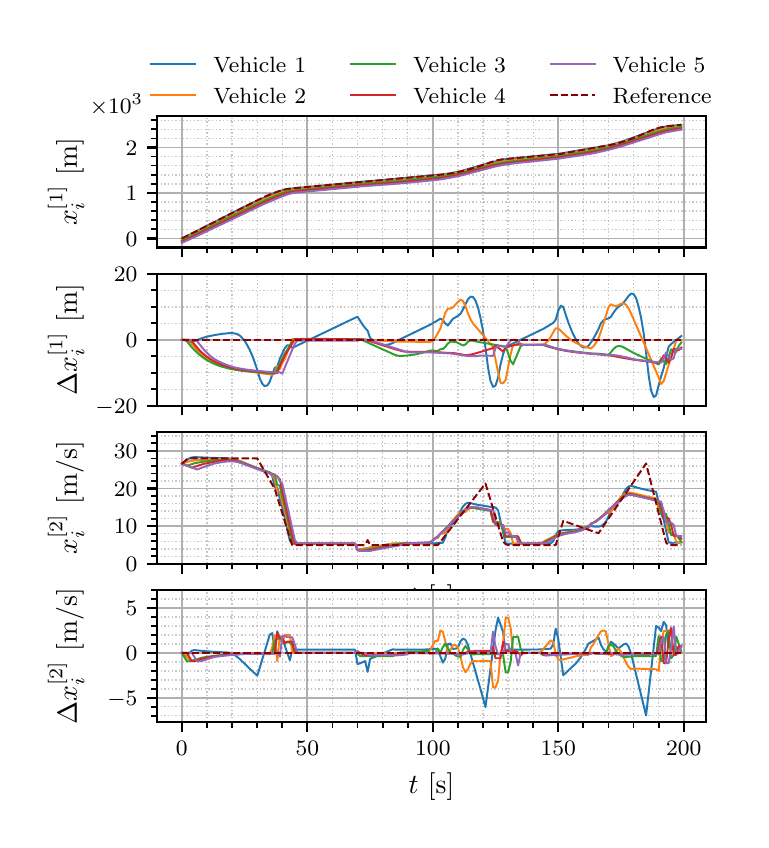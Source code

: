 \begingroup%
\makeatletter%
\begin{pgfpicture}%
\pgfpathrectangle{\pgfpointorigin}{\pgfqpoint{3.567in}{3.962in}}%
\pgfusepath{use as bounding box, clip}%
\begin{pgfscope}%
\pgfsetbuttcap%
\pgfsetmiterjoin%
\definecolor{currentfill}{rgb}{1.0,1.0,1.0}%
\pgfsetfillcolor{currentfill}%
\pgfsetlinewidth{0.0pt}%
\definecolor{currentstroke}{rgb}{1.0,1.0,1.0}%
\pgfsetstrokecolor{currentstroke}%
\pgfsetdash{}{0pt}%
\pgfpathmoveto{\pgfqpoint{0.0in}{0.0in}}%
\pgfpathlineto{\pgfqpoint{3.567in}{0.0in}}%
\pgfpathlineto{\pgfqpoint{3.567in}{3.962in}}%
\pgfpathlineto{\pgfqpoint{0.0in}{3.962in}}%
\pgfpathlineto{\pgfqpoint{0.0in}{0.0in}}%
\pgfpathclose%
\pgfusepath{fill}%
\end{pgfscope}%
\begin{pgfscope}%
\pgfsetbuttcap%
\pgfsetmiterjoin%
\definecolor{currentfill}{rgb}{1.0,1.0,1.0}%
\pgfsetfillcolor{currentfill}%
\pgfsetlinewidth{0.0pt}%
\definecolor{currentstroke}{rgb}{0.0,0.0,0.0}%
\pgfsetstrokecolor{currentstroke}%
\pgfsetstrokeopacity{0.0}%
\pgfsetdash{}{0pt}%
\pgfpathmoveto{\pgfqpoint{0.646in}{2.863in}}%
\pgfpathlineto{\pgfqpoint{3.392in}{2.863in}}%
\pgfpathlineto{\pgfqpoint{3.392in}{3.522in}}%
\pgfpathlineto{\pgfqpoint{0.646in}{3.522in}}%
\pgfpathlineto{\pgfqpoint{0.646in}{2.863in}}%
\pgfpathclose%
\pgfusepath{fill}%
\end{pgfscope}%
\begin{pgfscope}%
\pgfpathrectangle{\pgfqpoint{0.646in}{2.863in}}{\pgfqpoint{2.746in}{0.659in}}%
\pgfusepath{clip}%
\pgfsetrectcap%
\pgfsetroundjoin%
\pgfsetlinewidth{0.602pt}%
\definecolor{currentstroke}{rgb}{0.69,0.69,0.69}%
\pgfsetstrokecolor{currentstroke}%
\pgfsetdash{}{0pt}%
\pgfpathmoveto{\pgfqpoint{0.771in}{2.863in}}%
\pgfpathlineto{\pgfqpoint{0.771in}{3.522in}}%
\pgfusepath{stroke}%
\end{pgfscope}%
\begin{pgfscope}%
\pgfsetbuttcap%
\pgfsetroundjoin%
\definecolor{currentfill}{rgb}{0.0,0.0,0.0}%
\pgfsetfillcolor{currentfill}%
\pgfsetlinewidth{0.803pt}%
\definecolor{currentstroke}{rgb}{0.0,0.0,0.0}%
\pgfsetstrokecolor{currentstroke}%
\pgfsetdash{}{0pt}%
\pgfsys@defobject{currentmarker}{\pgfqpoint{0.0in}{-0.049in}}{\pgfqpoint{0.0in}{0.0in}}{%
\pgfpathmoveto{\pgfqpoint{0.0in}{0.0in}}%
\pgfpathlineto{\pgfqpoint{0.0in}{-0.049in}}%
\pgfusepath{stroke,fill}%
}%
\begin{pgfscope}%
\pgfsys@transformshift{0.771in}{2.863in}%
\pgfsys@useobject{currentmarker}{}%
\end{pgfscope}%
\end{pgfscope}%
\begin{pgfscope}%
\pgfpathrectangle{\pgfqpoint{0.646in}{2.863in}}{\pgfqpoint{2.746in}{0.659in}}%
\pgfusepath{clip}%
\pgfsetrectcap%
\pgfsetroundjoin%
\pgfsetlinewidth{0.602pt}%
\definecolor{currentstroke}{rgb}{0.69,0.69,0.69}%
\pgfsetstrokecolor{currentstroke}%
\pgfsetdash{}{0pt}%
\pgfpathmoveto{\pgfqpoint{1.398in}{2.863in}}%
\pgfpathlineto{\pgfqpoint{1.398in}{3.522in}}%
\pgfusepath{stroke}%
\end{pgfscope}%
\begin{pgfscope}%
\pgfsetbuttcap%
\pgfsetroundjoin%
\definecolor{currentfill}{rgb}{0.0,0.0,0.0}%
\pgfsetfillcolor{currentfill}%
\pgfsetlinewidth{0.803pt}%
\definecolor{currentstroke}{rgb}{0.0,0.0,0.0}%
\pgfsetstrokecolor{currentstroke}%
\pgfsetdash{}{0pt}%
\pgfsys@defobject{currentmarker}{\pgfqpoint{0.0in}{-0.049in}}{\pgfqpoint{0.0in}{0.0in}}{%
\pgfpathmoveto{\pgfqpoint{0.0in}{0.0in}}%
\pgfpathlineto{\pgfqpoint{0.0in}{-0.049in}}%
\pgfusepath{stroke,fill}%
}%
\begin{pgfscope}%
\pgfsys@transformshift{1.398in}{2.863in}%
\pgfsys@useobject{currentmarker}{}%
\end{pgfscope}%
\end{pgfscope}%
\begin{pgfscope}%
\pgfpathrectangle{\pgfqpoint{0.646in}{2.863in}}{\pgfqpoint{2.746in}{0.659in}}%
\pgfusepath{clip}%
\pgfsetrectcap%
\pgfsetroundjoin%
\pgfsetlinewidth{0.602pt}%
\definecolor{currentstroke}{rgb}{0.69,0.69,0.69}%
\pgfsetstrokecolor{currentstroke}%
\pgfsetdash{}{0pt}%
\pgfpathmoveto{\pgfqpoint{2.026in}{2.863in}}%
\pgfpathlineto{\pgfqpoint{2.026in}{3.522in}}%
\pgfusepath{stroke}%
\end{pgfscope}%
\begin{pgfscope}%
\pgfsetbuttcap%
\pgfsetroundjoin%
\definecolor{currentfill}{rgb}{0.0,0.0,0.0}%
\pgfsetfillcolor{currentfill}%
\pgfsetlinewidth{0.803pt}%
\definecolor{currentstroke}{rgb}{0.0,0.0,0.0}%
\pgfsetstrokecolor{currentstroke}%
\pgfsetdash{}{0pt}%
\pgfsys@defobject{currentmarker}{\pgfqpoint{0.0in}{-0.049in}}{\pgfqpoint{0.0in}{0.0in}}{%
\pgfpathmoveto{\pgfqpoint{0.0in}{0.0in}}%
\pgfpathlineto{\pgfqpoint{0.0in}{-0.049in}}%
\pgfusepath{stroke,fill}%
}%
\begin{pgfscope}%
\pgfsys@transformshift{2.026in}{2.863in}%
\pgfsys@useobject{currentmarker}{}%
\end{pgfscope}%
\end{pgfscope}%
\begin{pgfscope}%
\pgfpathrectangle{\pgfqpoint{0.646in}{2.863in}}{\pgfqpoint{2.746in}{0.659in}}%
\pgfusepath{clip}%
\pgfsetrectcap%
\pgfsetroundjoin%
\pgfsetlinewidth{0.602pt}%
\definecolor{currentstroke}{rgb}{0.69,0.69,0.69}%
\pgfsetstrokecolor{currentstroke}%
\pgfsetdash{}{0pt}%
\pgfpathmoveto{\pgfqpoint{2.653in}{2.863in}}%
\pgfpathlineto{\pgfqpoint{2.653in}{3.522in}}%
\pgfusepath{stroke}%
\end{pgfscope}%
\begin{pgfscope}%
\pgfsetbuttcap%
\pgfsetroundjoin%
\definecolor{currentfill}{rgb}{0.0,0.0,0.0}%
\pgfsetfillcolor{currentfill}%
\pgfsetlinewidth{0.803pt}%
\definecolor{currentstroke}{rgb}{0.0,0.0,0.0}%
\pgfsetstrokecolor{currentstroke}%
\pgfsetdash{}{0pt}%
\pgfsys@defobject{currentmarker}{\pgfqpoint{0.0in}{-0.049in}}{\pgfqpoint{0.0in}{0.0in}}{%
\pgfpathmoveto{\pgfqpoint{0.0in}{0.0in}}%
\pgfpathlineto{\pgfqpoint{0.0in}{-0.049in}}%
\pgfusepath{stroke,fill}%
}%
\begin{pgfscope}%
\pgfsys@transformshift{2.653in}{2.863in}%
\pgfsys@useobject{currentmarker}{}%
\end{pgfscope}%
\end{pgfscope}%
\begin{pgfscope}%
\pgfpathrectangle{\pgfqpoint{0.646in}{2.863in}}{\pgfqpoint{2.746in}{0.659in}}%
\pgfusepath{clip}%
\pgfsetrectcap%
\pgfsetroundjoin%
\pgfsetlinewidth{0.602pt}%
\definecolor{currentstroke}{rgb}{0.69,0.69,0.69}%
\pgfsetstrokecolor{currentstroke}%
\pgfsetdash{}{0pt}%
\pgfpathmoveto{\pgfqpoint{3.28in}{2.863in}}%
\pgfpathlineto{\pgfqpoint{3.28in}{3.522in}}%
\pgfusepath{stroke}%
\end{pgfscope}%
\begin{pgfscope}%
\pgfsetbuttcap%
\pgfsetroundjoin%
\definecolor{currentfill}{rgb}{0.0,0.0,0.0}%
\pgfsetfillcolor{currentfill}%
\pgfsetlinewidth{0.803pt}%
\definecolor{currentstroke}{rgb}{0.0,0.0,0.0}%
\pgfsetstrokecolor{currentstroke}%
\pgfsetdash{}{0pt}%
\pgfsys@defobject{currentmarker}{\pgfqpoint{0.0in}{-0.049in}}{\pgfqpoint{0.0in}{0.0in}}{%
\pgfpathmoveto{\pgfqpoint{0.0in}{0.0in}}%
\pgfpathlineto{\pgfqpoint{0.0in}{-0.049in}}%
\pgfusepath{stroke,fill}%
}%
\begin{pgfscope}%
\pgfsys@transformshift{3.28in}{2.863in}%
\pgfsys@useobject{currentmarker}{}%
\end{pgfscope}%
\end{pgfscope}%
\begin{pgfscope}%
\pgfpathrectangle{\pgfqpoint{0.646in}{2.863in}}{\pgfqpoint{2.746in}{0.659in}}%
\pgfusepath{clip}%
\pgfsetbuttcap%
\pgfsetroundjoin%
\pgfsetlinewidth{0.502pt}%
\definecolor{currentstroke}{rgb}{0.69,0.69,0.69}%
\pgfsetstrokecolor{currentstroke}%
\pgfsetstrokeopacity{0.7}%
\pgfsetdash{{0.5pt}{0.825pt}}{0.0pt}%
\pgfpathmoveto{\pgfqpoint{0.897in}{2.863in}}%
\pgfpathlineto{\pgfqpoint{0.897in}{3.522in}}%
\pgfusepath{stroke}%
\end{pgfscope}%
\begin{pgfscope}%
\pgfsetbuttcap%
\pgfsetroundjoin%
\definecolor{currentfill}{rgb}{0.0,0.0,0.0}%
\pgfsetfillcolor{currentfill}%
\pgfsetlinewidth{0.602pt}%
\definecolor{currentstroke}{rgb}{0.0,0.0,0.0}%
\pgfsetstrokecolor{currentstroke}%
\pgfsetdash{}{0pt}%
\pgfsys@defobject{currentmarker}{\pgfqpoint{0.0in}{-0.028in}}{\pgfqpoint{0.0in}{0.0in}}{%
\pgfpathmoveto{\pgfqpoint{0.0in}{0.0in}}%
\pgfpathlineto{\pgfqpoint{0.0in}{-0.028in}}%
\pgfusepath{stroke,fill}%
}%
\begin{pgfscope}%
\pgfsys@transformshift{0.897in}{2.863in}%
\pgfsys@useobject{currentmarker}{}%
\end{pgfscope}%
\end{pgfscope}%
\begin{pgfscope}%
\pgfpathrectangle{\pgfqpoint{0.646in}{2.863in}}{\pgfqpoint{2.746in}{0.659in}}%
\pgfusepath{clip}%
\pgfsetbuttcap%
\pgfsetroundjoin%
\pgfsetlinewidth{0.502pt}%
\definecolor{currentstroke}{rgb}{0.69,0.69,0.69}%
\pgfsetstrokecolor{currentstroke}%
\pgfsetstrokeopacity{0.7}%
\pgfsetdash{{0.5pt}{0.825pt}}{0.0pt}%
\pgfpathmoveto{\pgfqpoint{1.022in}{2.863in}}%
\pgfpathlineto{\pgfqpoint{1.022in}{3.522in}}%
\pgfusepath{stroke}%
\end{pgfscope}%
\begin{pgfscope}%
\pgfsetbuttcap%
\pgfsetroundjoin%
\definecolor{currentfill}{rgb}{0.0,0.0,0.0}%
\pgfsetfillcolor{currentfill}%
\pgfsetlinewidth{0.602pt}%
\definecolor{currentstroke}{rgb}{0.0,0.0,0.0}%
\pgfsetstrokecolor{currentstroke}%
\pgfsetdash{}{0pt}%
\pgfsys@defobject{currentmarker}{\pgfqpoint{0.0in}{-0.028in}}{\pgfqpoint{0.0in}{0.0in}}{%
\pgfpathmoveto{\pgfqpoint{0.0in}{0.0in}}%
\pgfpathlineto{\pgfqpoint{0.0in}{-0.028in}}%
\pgfusepath{stroke,fill}%
}%
\begin{pgfscope}%
\pgfsys@transformshift{1.022in}{2.863in}%
\pgfsys@useobject{currentmarker}{}%
\end{pgfscope}%
\end{pgfscope}%
\begin{pgfscope}%
\pgfpathrectangle{\pgfqpoint{0.646in}{2.863in}}{\pgfqpoint{2.746in}{0.659in}}%
\pgfusepath{clip}%
\pgfsetbuttcap%
\pgfsetroundjoin%
\pgfsetlinewidth{0.502pt}%
\definecolor{currentstroke}{rgb}{0.69,0.69,0.69}%
\pgfsetstrokecolor{currentstroke}%
\pgfsetstrokeopacity{0.7}%
\pgfsetdash{{0.5pt}{0.825pt}}{0.0pt}%
\pgfpathmoveto{\pgfqpoint{1.148in}{2.863in}}%
\pgfpathlineto{\pgfqpoint{1.148in}{3.522in}}%
\pgfusepath{stroke}%
\end{pgfscope}%
\begin{pgfscope}%
\pgfsetbuttcap%
\pgfsetroundjoin%
\definecolor{currentfill}{rgb}{0.0,0.0,0.0}%
\pgfsetfillcolor{currentfill}%
\pgfsetlinewidth{0.602pt}%
\definecolor{currentstroke}{rgb}{0.0,0.0,0.0}%
\pgfsetstrokecolor{currentstroke}%
\pgfsetdash{}{0pt}%
\pgfsys@defobject{currentmarker}{\pgfqpoint{0.0in}{-0.028in}}{\pgfqpoint{0.0in}{0.0in}}{%
\pgfpathmoveto{\pgfqpoint{0.0in}{0.0in}}%
\pgfpathlineto{\pgfqpoint{0.0in}{-0.028in}}%
\pgfusepath{stroke,fill}%
}%
\begin{pgfscope}%
\pgfsys@transformshift{1.148in}{2.863in}%
\pgfsys@useobject{currentmarker}{}%
\end{pgfscope}%
\end{pgfscope}%
\begin{pgfscope}%
\pgfpathrectangle{\pgfqpoint{0.646in}{2.863in}}{\pgfqpoint{2.746in}{0.659in}}%
\pgfusepath{clip}%
\pgfsetbuttcap%
\pgfsetroundjoin%
\pgfsetlinewidth{0.502pt}%
\definecolor{currentstroke}{rgb}{0.69,0.69,0.69}%
\pgfsetstrokecolor{currentstroke}%
\pgfsetstrokeopacity{0.7}%
\pgfsetdash{{0.5pt}{0.825pt}}{0.0pt}%
\pgfpathmoveto{\pgfqpoint{1.273in}{2.863in}}%
\pgfpathlineto{\pgfqpoint{1.273in}{3.522in}}%
\pgfusepath{stroke}%
\end{pgfscope}%
\begin{pgfscope}%
\pgfsetbuttcap%
\pgfsetroundjoin%
\definecolor{currentfill}{rgb}{0.0,0.0,0.0}%
\pgfsetfillcolor{currentfill}%
\pgfsetlinewidth{0.602pt}%
\definecolor{currentstroke}{rgb}{0.0,0.0,0.0}%
\pgfsetstrokecolor{currentstroke}%
\pgfsetdash{}{0pt}%
\pgfsys@defobject{currentmarker}{\pgfqpoint{0.0in}{-0.028in}}{\pgfqpoint{0.0in}{0.0in}}{%
\pgfpathmoveto{\pgfqpoint{0.0in}{0.0in}}%
\pgfpathlineto{\pgfqpoint{0.0in}{-0.028in}}%
\pgfusepath{stroke,fill}%
}%
\begin{pgfscope}%
\pgfsys@transformshift{1.273in}{2.863in}%
\pgfsys@useobject{currentmarker}{}%
\end{pgfscope}%
\end{pgfscope}%
\begin{pgfscope}%
\pgfpathrectangle{\pgfqpoint{0.646in}{2.863in}}{\pgfqpoint{2.746in}{0.659in}}%
\pgfusepath{clip}%
\pgfsetbuttcap%
\pgfsetroundjoin%
\pgfsetlinewidth{0.502pt}%
\definecolor{currentstroke}{rgb}{0.69,0.69,0.69}%
\pgfsetstrokecolor{currentstroke}%
\pgfsetstrokeopacity{0.7}%
\pgfsetdash{{0.5pt}{0.825pt}}{0.0pt}%
\pgfpathmoveto{\pgfqpoint{1.524in}{2.863in}}%
\pgfpathlineto{\pgfqpoint{1.524in}{3.522in}}%
\pgfusepath{stroke}%
\end{pgfscope}%
\begin{pgfscope}%
\pgfsetbuttcap%
\pgfsetroundjoin%
\definecolor{currentfill}{rgb}{0.0,0.0,0.0}%
\pgfsetfillcolor{currentfill}%
\pgfsetlinewidth{0.602pt}%
\definecolor{currentstroke}{rgb}{0.0,0.0,0.0}%
\pgfsetstrokecolor{currentstroke}%
\pgfsetdash{}{0pt}%
\pgfsys@defobject{currentmarker}{\pgfqpoint{0.0in}{-0.028in}}{\pgfqpoint{0.0in}{0.0in}}{%
\pgfpathmoveto{\pgfqpoint{0.0in}{0.0in}}%
\pgfpathlineto{\pgfqpoint{0.0in}{-0.028in}}%
\pgfusepath{stroke,fill}%
}%
\begin{pgfscope}%
\pgfsys@transformshift{1.524in}{2.863in}%
\pgfsys@useobject{currentmarker}{}%
\end{pgfscope}%
\end{pgfscope}%
\begin{pgfscope}%
\pgfpathrectangle{\pgfqpoint{0.646in}{2.863in}}{\pgfqpoint{2.746in}{0.659in}}%
\pgfusepath{clip}%
\pgfsetbuttcap%
\pgfsetroundjoin%
\pgfsetlinewidth{0.502pt}%
\definecolor{currentstroke}{rgb}{0.69,0.69,0.69}%
\pgfsetstrokecolor{currentstroke}%
\pgfsetstrokeopacity{0.7}%
\pgfsetdash{{0.5pt}{0.825pt}}{0.0pt}%
\pgfpathmoveto{\pgfqpoint{1.649in}{2.863in}}%
\pgfpathlineto{\pgfqpoint{1.649in}{3.522in}}%
\pgfusepath{stroke}%
\end{pgfscope}%
\begin{pgfscope}%
\pgfsetbuttcap%
\pgfsetroundjoin%
\definecolor{currentfill}{rgb}{0.0,0.0,0.0}%
\pgfsetfillcolor{currentfill}%
\pgfsetlinewidth{0.602pt}%
\definecolor{currentstroke}{rgb}{0.0,0.0,0.0}%
\pgfsetstrokecolor{currentstroke}%
\pgfsetdash{}{0pt}%
\pgfsys@defobject{currentmarker}{\pgfqpoint{0.0in}{-0.028in}}{\pgfqpoint{0.0in}{0.0in}}{%
\pgfpathmoveto{\pgfqpoint{0.0in}{0.0in}}%
\pgfpathlineto{\pgfqpoint{0.0in}{-0.028in}}%
\pgfusepath{stroke,fill}%
}%
\begin{pgfscope}%
\pgfsys@transformshift{1.649in}{2.863in}%
\pgfsys@useobject{currentmarker}{}%
\end{pgfscope}%
\end{pgfscope}%
\begin{pgfscope}%
\pgfpathrectangle{\pgfqpoint{0.646in}{2.863in}}{\pgfqpoint{2.746in}{0.659in}}%
\pgfusepath{clip}%
\pgfsetbuttcap%
\pgfsetroundjoin%
\pgfsetlinewidth{0.502pt}%
\definecolor{currentstroke}{rgb}{0.69,0.69,0.69}%
\pgfsetstrokecolor{currentstroke}%
\pgfsetstrokeopacity{0.7}%
\pgfsetdash{{0.5pt}{0.825pt}}{0.0pt}%
\pgfpathmoveto{\pgfqpoint{1.775in}{2.863in}}%
\pgfpathlineto{\pgfqpoint{1.775in}{3.522in}}%
\pgfusepath{stroke}%
\end{pgfscope}%
\begin{pgfscope}%
\pgfsetbuttcap%
\pgfsetroundjoin%
\definecolor{currentfill}{rgb}{0.0,0.0,0.0}%
\pgfsetfillcolor{currentfill}%
\pgfsetlinewidth{0.602pt}%
\definecolor{currentstroke}{rgb}{0.0,0.0,0.0}%
\pgfsetstrokecolor{currentstroke}%
\pgfsetdash{}{0pt}%
\pgfsys@defobject{currentmarker}{\pgfqpoint{0.0in}{-0.028in}}{\pgfqpoint{0.0in}{0.0in}}{%
\pgfpathmoveto{\pgfqpoint{0.0in}{0.0in}}%
\pgfpathlineto{\pgfqpoint{0.0in}{-0.028in}}%
\pgfusepath{stroke,fill}%
}%
\begin{pgfscope}%
\pgfsys@transformshift{1.775in}{2.863in}%
\pgfsys@useobject{currentmarker}{}%
\end{pgfscope}%
\end{pgfscope}%
\begin{pgfscope}%
\pgfpathrectangle{\pgfqpoint{0.646in}{2.863in}}{\pgfqpoint{2.746in}{0.659in}}%
\pgfusepath{clip}%
\pgfsetbuttcap%
\pgfsetroundjoin%
\pgfsetlinewidth{0.502pt}%
\definecolor{currentstroke}{rgb}{0.69,0.69,0.69}%
\pgfsetstrokecolor{currentstroke}%
\pgfsetstrokeopacity{0.7}%
\pgfsetdash{{0.5pt}{0.825pt}}{0.0pt}%
\pgfpathmoveto{\pgfqpoint{1.9in}{2.863in}}%
\pgfpathlineto{\pgfqpoint{1.9in}{3.522in}}%
\pgfusepath{stroke}%
\end{pgfscope}%
\begin{pgfscope}%
\pgfsetbuttcap%
\pgfsetroundjoin%
\definecolor{currentfill}{rgb}{0.0,0.0,0.0}%
\pgfsetfillcolor{currentfill}%
\pgfsetlinewidth{0.602pt}%
\definecolor{currentstroke}{rgb}{0.0,0.0,0.0}%
\pgfsetstrokecolor{currentstroke}%
\pgfsetdash{}{0pt}%
\pgfsys@defobject{currentmarker}{\pgfqpoint{0.0in}{-0.028in}}{\pgfqpoint{0.0in}{0.0in}}{%
\pgfpathmoveto{\pgfqpoint{0.0in}{0.0in}}%
\pgfpathlineto{\pgfqpoint{0.0in}{-0.028in}}%
\pgfusepath{stroke,fill}%
}%
\begin{pgfscope}%
\pgfsys@transformshift{1.9in}{2.863in}%
\pgfsys@useobject{currentmarker}{}%
\end{pgfscope}%
\end{pgfscope}%
\begin{pgfscope}%
\pgfpathrectangle{\pgfqpoint{0.646in}{2.863in}}{\pgfqpoint{2.746in}{0.659in}}%
\pgfusepath{clip}%
\pgfsetbuttcap%
\pgfsetroundjoin%
\pgfsetlinewidth{0.502pt}%
\definecolor{currentstroke}{rgb}{0.69,0.69,0.69}%
\pgfsetstrokecolor{currentstroke}%
\pgfsetstrokeopacity{0.7}%
\pgfsetdash{{0.5pt}{0.825pt}}{0.0pt}%
\pgfpathmoveto{\pgfqpoint{2.151in}{2.863in}}%
\pgfpathlineto{\pgfqpoint{2.151in}{3.522in}}%
\pgfusepath{stroke}%
\end{pgfscope}%
\begin{pgfscope}%
\pgfsetbuttcap%
\pgfsetroundjoin%
\definecolor{currentfill}{rgb}{0.0,0.0,0.0}%
\pgfsetfillcolor{currentfill}%
\pgfsetlinewidth{0.602pt}%
\definecolor{currentstroke}{rgb}{0.0,0.0,0.0}%
\pgfsetstrokecolor{currentstroke}%
\pgfsetdash{}{0pt}%
\pgfsys@defobject{currentmarker}{\pgfqpoint{0.0in}{-0.028in}}{\pgfqpoint{0.0in}{0.0in}}{%
\pgfpathmoveto{\pgfqpoint{0.0in}{0.0in}}%
\pgfpathlineto{\pgfqpoint{0.0in}{-0.028in}}%
\pgfusepath{stroke,fill}%
}%
\begin{pgfscope}%
\pgfsys@transformshift{2.151in}{2.863in}%
\pgfsys@useobject{currentmarker}{}%
\end{pgfscope}%
\end{pgfscope}%
\begin{pgfscope}%
\pgfpathrectangle{\pgfqpoint{0.646in}{2.863in}}{\pgfqpoint{2.746in}{0.659in}}%
\pgfusepath{clip}%
\pgfsetbuttcap%
\pgfsetroundjoin%
\pgfsetlinewidth{0.502pt}%
\definecolor{currentstroke}{rgb}{0.69,0.69,0.69}%
\pgfsetstrokecolor{currentstroke}%
\pgfsetstrokeopacity{0.7}%
\pgfsetdash{{0.5pt}{0.825pt}}{0.0pt}%
\pgfpathmoveto{\pgfqpoint{2.277in}{2.863in}}%
\pgfpathlineto{\pgfqpoint{2.277in}{3.522in}}%
\pgfusepath{stroke}%
\end{pgfscope}%
\begin{pgfscope}%
\pgfsetbuttcap%
\pgfsetroundjoin%
\definecolor{currentfill}{rgb}{0.0,0.0,0.0}%
\pgfsetfillcolor{currentfill}%
\pgfsetlinewidth{0.602pt}%
\definecolor{currentstroke}{rgb}{0.0,0.0,0.0}%
\pgfsetstrokecolor{currentstroke}%
\pgfsetdash{}{0pt}%
\pgfsys@defobject{currentmarker}{\pgfqpoint{0.0in}{-0.028in}}{\pgfqpoint{0.0in}{0.0in}}{%
\pgfpathmoveto{\pgfqpoint{0.0in}{0.0in}}%
\pgfpathlineto{\pgfqpoint{0.0in}{-0.028in}}%
\pgfusepath{stroke,fill}%
}%
\begin{pgfscope}%
\pgfsys@transformshift{2.277in}{2.863in}%
\pgfsys@useobject{currentmarker}{}%
\end{pgfscope}%
\end{pgfscope}%
\begin{pgfscope}%
\pgfpathrectangle{\pgfqpoint{0.646in}{2.863in}}{\pgfqpoint{2.746in}{0.659in}}%
\pgfusepath{clip}%
\pgfsetbuttcap%
\pgfsetroundjoin%
\pgfsetlinewidth{0.502pt}%
\definecolor{currentstroke}{rgb}{0.69,0.69,0.69}%
\pgfsetstrokecolor{currentstroke}%
\pgfsetstrokeopacity{0.7}%
\pgfsetdash{{0.5pt}{0.825pt}}{0.0pt}%
\pgfpathmoveto{\pgfqpoint{2.402in}{2.863in}}%
\pgfpathlineto{\pgfqpoint{2.402in}{3.522in}}%
\pgfusepath{stroke}%
\end{pgfscope}%
\begin{pgfscope}%
\pgfsetbuttcap%
\pgfsetroundjoin%
\definecolor{currentfill}{rgb}{0.0,0.0,0.0}%
\pgfsetfillcolor{currentfill}%
\pgfsetlinewidth{0.602pt}%
\definecolor{currentstroke}{rgb}{0.0,0.0,0.0}%
\pgfsetstrokecolor{currentstroke}%
\pgfsetdash{}{0pt}%
\pgfsys@defobject{currentmarker}{\pgfqpoint{0.0in}{-0.028in}}{\pgfqpoint{0.0in}{0.0in}}{%
\pgfpathmoveto{\pgfqpoint{0.0in}{0.0in}}%
\pgfpathlineto{\pgfqpoint{0.0in}{-0.028in}}%
\pgfusepath{stroke,fill}%
}%
\begin{pgfscope}%
\pgfsys@transformshift{2.402in}{2.863in}%
\pgfsys@useobject{currentmarker}{}%
\end{pgfscope}%
\end{pgfscope}%
\begin{pgfscope}%
\pgfpathrectangle{\pgfqpoint{0.646in}{2.863in}}{\pgfqpoint{2.746in}{0.659in}}%
\pgfusepath{clip}%
\pgfsetbuttcap%
\pgfsetroundjoin%
\pgfsetlinewidth{0.502pt}%
\definecolor{currentstroke}{rgb}{0.69,0.69,0.69}%
\pgfsetstrokecolor{currentstroke}%
\pgfsetstrokeopacity{0.7}%
\pgfsetdash{{0.5pt}{0.825pt}}{0.0pt}%
\pgfpathmoveto{\pgfqpoint{2.528in}{2.863in}}%
\pgfpathlineto{\pgfqpoint{2.528in}{3.522in}}%
\pgfusepath{stroke}%
\end{pgfscope}%
\begin{pgfscope}%
\pgfsetbuttcap%
\pgfsetroundjoin%
\definecolor{currentfill}{rgb}{0.0,0.0,0.0}%
\pgfsetfillcolor{currentfill}%
\pgfsetlinewidth{0.602pt}%
\definecolor{currentstroke}{rgb}{0.0,0.0,0.0}%
\pgfsetstrokecolor{currentstroke}%
\pgfsetdash{}{0pt}%
\pgfsys@defobject{currentmarker}{\pgfqpoint{0.0in}{-0.028in}}{\pgfqpoint{0.0in}{0.0in}}{%
\pgfpathmoveto{\pgfqpoint{0.0in}{0.0in}}%
\pgfpathlineto{\pgfqpoint{0.0in}{-0.028in}}%
\pgfusepath{stroke,fill}%
}%
\begin{pgfscope}%
\pgfsys@transformshift{2.528in}{2.863in}%
\pgfsys@useobject{currentmarker}{}%
\end{pgfscope}%
\end{pgfscope}%
\begin{pgfscope}%
\pgfpathrectangle{\pgfqpoint{0.646in}{2.863in}}{\pgfqpoint{2.746in}{0.659in}}%
\pgfusepath{clip}%
\pgfsetbuttcap%
\pgfsetroundjoin%
\pgfsetlinewidth{0.502pt}%
\definecolor{currentstroke}{rgb}{0.69,0.69,0.69}%
\pgfsetstrokecolor{currentstroke}%
\pgfsetstrokeopacity{0.7}%
\pgfsetdash{{0.5pt}{0.825pt}}{0.0pt}%
\pgfpathmoveto{\pgfqpoint{2.778in}{2.863in}}%
\pgfpathlineto{\pgfqpoint{2.778in}{3.522in}}%
\pgfusepath{stroke}%
\end{pgfscope}%
\begin{pgfscope}%
\pgfsetbuttcap%
\pgfsetroundjoin%
\definecolor{currentfill}{rgb}{0.0,0.0,0.0}%
\pgfsetfillcolor{currentfill}%
\pgfsetlinewidth{0.602pt}%
\definecolor{currentstroke}{rgb}{0.0,0.0,0.0}%
\pgfsetstrokecolor{currentstroke}%
\pgfsetdash{}{0pt}%
\pgfsys@defobject{currentmarker}{\pgfqpoint{0.0in}{-0.028in}}{\pgfqpoint{0.0in}{0.0in}}{%
\pgfpathmoveto{\pgfqpoint{0.0in}{0.0in}}%
\pgfpathlineto{\pgfqpoint{0.0in}{-0.028in}}%
\pgfusepath{stroke,fill}%
}%
\begin{pgfscope}%
\pgfsys@transformshift{2.778in}{2.863in}%
\pgfsys@useobject{currentmarker}{}%
\end{pgfscope}%
\end{pgfscope}%
\begin{pgfscope}%
\pgfpathrectangle{\pgfqpoint{0.646in}{2.863in}}{\pgfqpoint{2.746in}{0.659in}}%
\pgfusepath{clip}%
\pgfsetbuttcap%
\pgfsetroundjoin%
\pgfsetlinewidth{0.502pt}%
\definecolor{currentstroke}{rgb}{0.69,0.69,0.69}%
\pgfsetstrokecolor{currentstroke}%
\pgfsetstrokeopacity{0.7}%
\pgfsetdash{{0.5pt}{0.825pt}}{0.0pt}%
\pgfpathmoveto{\pgfqpoint{2.904in}{2.863in}}%
\pgfpathlineto{\pgfqpoint{2.904in}{3.522in}}%
\pgfusepath{stroke}%
\end{pgfscope}%
\begin{pgfscope}%
\pgfsetbuttcap%
\pgfsetroundjoin%
\definecolor{currentfill}{rgb}{0.0,0.0,0.0}%
\pgfsetfillcolor{currentfill}%
\pgfsetlinewidth{0.602pt}%
\definecolor{currentstroke}{rgb}{0.0,0.0,0.0}%
\pgfsetstrokecolor{currentstroke}%
\pgfsetdash{}{0pt}%
\pgfsys@defobject{currentmarker}{\pgfqpoint{0.0in}{-0.028in}}{\pgfqpoint{0.0in}{0.0in}}{%
\pgfpathmoveto{\pgfqpoint{0.0in}{0.0in}}%
\pgfpathlineto{\pgfqpoint{0.0in}{-0.028in}}%
\pgfusepath{stroke,fill}%
}%
\begin{pgfscope}%
\pgfsys@transformshift{2.904in}{2.863in}%
\pgfsys@useobject{currentmarker}{}%
\end{pgfscope}%
\end{pgfscope}%
\begin{pgfscope}%
\pgfpathrectangle{\pgfqpoint{0.646in}{2.863in}}{\pgfqpoint{2.746in}{0.659in}}%
\pgfusepath{clip}%
\pgfsetbuttcap%
\pgfsetroundjoin%
\pgfsetlinewidth{0.502pt}%
\definecolor{currentstroke}{rgb}{0.69,0.69,0.69}%
\pgfsetstrokecolor{currentstroke}%
\pgfsetstrokeopacity{0.7}%
\pgfsetdash{{0.5pt}{0.825pt}}{0.0pt}%
\pgfpathmoveto{\pgfqpoint{3.029in}{2.863in}}%
\pgfpathlineto{\pgfqpoint{3.029in}{3.522in}}%
\pgfusepath{stroke}%
\end{pgfscope}%
\begin{pgfscope}%
\pgfsetbuttcap%
\pgfsetroundjoin%
\definecolor{currentfill}{rgb}{0.0,0.0,0.0}%
\pgfsetfillcolor{currentfill}%
\pgfsetlinewidth{0.602pt}%
\definecolor{currentstroke}{rgb}{0.0,0.0,0.0}%
\pgfsetstrokecolor{currentstroke}%
\pgfsetdash{}{0pt}%
\pgfsys@defobject{currentmarker}{\pgfqpoint{0.0in}{-0.028in}}{\pgfqpoint{0.0in}{0.0in}}{%
\pgfpathmoveto{\pgfqpoint{0.0in}{0.0in}}%
\pgfpathlineto{\pgfqpoint{0.0in}{-0.028in}}%
\pgfusepath{stroke,fill}%
}%
\begin{pgfscope}%
\pgfsys@transformshift{3.029in}{2.863in}%
\pgfsys@useobject{currentmarker}{}%
\end{pgfscope}%
\end{pgfscope}%
\begin{pgfscope}%
\pgfpathrectangle{\pgfqpoint{0.646in}{2.863in}}{\pgfqpoint{2.746in}{0.659in}}%
\pgfusepath{clip}%
\pgfsetbuttcap%
\pgfsetroundjoin%
\pgfsetlinewidth{0.502pt}%
\definecolor{currentstroke}{rgb}{0.69,0.69,0.69}%
\pgfsetstrokecolor{currentstroke}%
\pgfsetstrokeopacity{0.7}%
\pgfsetdash{{0.5pt}{0.825pt}}{0.0pt}%
\pgfpathmoveto{\pgfqpoint{3.155in}{2.863in}}%
\pgfpathlineto{\pgfqpoint{3.155in}{3.522in}}%
\pgfusepath{stroke}%
\end{pgfscope}%
\begin{pgfscope}%
\pgfsetbuttcap%
\pgfsetroundjoin%
\definecolor{currentfill}{rgb}{0.0,0.0,0.0}%
\pgfsetfillcolor{currentfill}%
\pgfsetlinewidth{0.602pt}%
\definecolor{currentstroke}{rgb}{0.0,0.0,0.0}%
\pgfsetstrokecolor{currentstroke}%
\pgfsetdash{}{0pt}%
\pgfsys@defobject{currentmarker}{\pgfqpoint{0.0in}{-0.028in}}{\pgfqpoint{0.0in}{0.0in}}{%
\pgfpathmoveto{\pgfqpoint{0.0in}{0.0in}}%
\pgfpathlineto{\pgfqpoint{0.0in}{-0.028in}}%
\pgfusepath{stroke,fill}%
}%
\begin{pgfscope}%
\pgfsys@transformshift{3.155in}{2.863in}%
\pgfsys@useobject{currentmarker}{}%
\end{pgfscope}%
\end{pgfscope}%
\begin{pgfscope}%
\pgfpathrectangle{\pgfqpoint{0.646in}{2.863in}}{\pgfqpoint{2.746in}{0.659in}}%
\pgfusepath{clip}%
\pgfsetrectcap%
\pgfsetroundjoin%
\pgfsetlinewidth{0.602pt}%
\definecolor{currentstroke}{rgb}{0.69,0.69,0.69}%
\pgfsetstrokecolor{currentstroke}%
\pgfsetdash{}{0pt}%
\pgfpathmoveto{\pgfqpoint{0.646in}{2.908in}}%
\pgfpathlineto{\pgfqpoint{3.392in}{2.908in}}%
\pgfusepath{stroke}%
\end{pgfscope}%
\begin{pgfscope}%
\pgfsetbuttcap%
\pgfsetroundjoin%
\definecolor{currentfill}{rgb}{0.0,0.0,0.0}%
\pgfsetfillcolor{currentfill}%
\pgfsetlinewidth{0.803pt}%
\definecolor{currentstroke}{rgb}{0.0,0.0,0.0}%
\pgfsetstrokecolor{currentstroke}%
\pgfsetdash{}{0pt}%
\pgfsys@defobject{currentmarker}{\pgfqpoint{-0.049in}{0.0in}}{\pgfqpoint{-0.0in}{0.0in}}{%
\pgfpathmoveto{\pgfqpoint{-0.0in}{0.0in}}%
\pgfpathlineto{\pgfqpoint{-0.049in}{0.0in}}%
\pgfusepath{stroke,fill}%
}%
\begin{pgfscope}%
\pgfsys@transformshift{0.646in}{2.908in}%
\pgfsys@useobject{currentmarker}{}%
\end{pgfscope}%
\end{pgfscope}%
\begin{pgfscope}%
\definecolor{textcolor}{rgb}{0.0,0.0,0.0}%
\pgfsetstrokecolor{textcolor}%
\pgfsetfillcolor{textcolor}%
\pgftext[x=0.49in, y=2.87in, left, base]{\color{textcolor}\rmfamily\fontsize{8.0}{9.6}\selectfont 0}%
\end{pgfscope}%
\begin{pgfscope}%
\pgfpathrectangle{\pgfqpoint{0.646in}{2.863in}}{\pgfqpoint{2.746in}{0.659in}}%
\pgfusepath{clip}%
\pgfsetrectcap%
\pgfsetroundjoin%
\pgfsetlinewidth{0.602pt}%
\definecolor{currentstroke}{rgb}{0.69,0.69,0.69}%
\pgfsetstrokecolor{currentstroke}%
\pgfsetdash{}{0pt}%
\pgfpathmoveto{\pgfqpoint{0.646in}{3.136in}}%
\pgfpathlineto{\pgfqpoint{3.392in}{3.136in}}%
\pgfusepath{stroke}%
\end{pgfscope}%
\begin{pgfscope}%
\pgfsetbuttcap%
\pgfsetroundjoin%
\definecolor{currentfill}{rgb}{0.0,0.0,0.0}%
\pgfsetfillcolor{currentfill}%
\pgfsetlinewidth{0.803pt}%
\definecolor{currentstroke}{rgb}{0.0,0.0,0.0}%
\pgfsetstrokecolor{currentstroke}%
\pgfsetdash{}{0pt}%
\pgfsys@defobject{currentmarker}{\pgfqpoint{-0.049in}{0.0in}}{\pgfqpoint{-0.0in}{0.0in}}{%
\pgfpathmoveto{\pgfqpoint{-0.0in}{0.0in}}%
\pgfpathlineto{\pgfqpoint{-0.049in}{0.0in}}%
\pgfusepath{stroke,fill}%
}%
\begin{pgfscope}%
\pgfsys@transformshift{0.646in}{3.136in}%
\pgfsys@useobject{currentmarker}{}%
\end{pgfscope}%
\end{pgfscope}%
\begin{pgfscope}%
\definecolor{textcolor}{rgb}{0.0,0.0,0.0}%
\pgfsetstrokecolor{textcolor}%
\pgfsetfillcolor{textcolor}%
\pgftext[x=0.49in, y=3.097in, left, base]{\color{textcolor}\rmfamily\fontsize{8.0}{9.6}\selectfont 1}%
\end{pgfscope}%
\begin{pgfscope}%
\pgfpathrectangle{\pgfqpoint{0.646in}{2.863in}}{\pgfqpoint{2.746in}{0.659in}}%
\pgfusepath{clip}%
\pgfsetrectcap%
\pgfsetroundjoin%
\pgfsetlinewidth{0.602pt}%
\definecolor{currentstroke}{rgb}{0.69,0.69,0.69}%
\pgfsetstrokecolor{currentstroke}%
\pgfsetdash{}{0pt}%
\pgfpathmoveto{\pgfqpoint{0.646in}{3.363in}}%
\pgfpathlineto{\pgfqpoint{3.392in}{3.363in}}%
\pgfusepath{stroke}%
\end{pgfscope}%
\begin{pgfscope}%
\pgfsetbuttcap%
\pgfsetroundjoin%
\definecolor{currentfill}{rgb}{0.0,0.0,0.0}%
\pgfsetfillcolor{currentfill}%
\pgfsetlinewidth{0.803pt}%
\definecolor{currentstroke}{rgb}{0.0,0.0,0.0}%
\pgfsetstrokecolor{currentstroke}%
\pgfsetdash{}{0pt}%
\pgfsys@defobject{currentmarker}{\pgfqpoint{-0.049in}{0.0in}}{\pgfqpoint{-0.0in}{0.0in}}{%
\pgfpathmoveto{\pgfqpoint{-0.0in}{0.0in}}%
\pgfpathlineto{\pgfqpoint{-0.049in}{0.0in}}%
\pgfusepath{stroke,fill}%
}%
\begin{pgfscope}%
\pgfsys@transformshift{0.646in}{3.363in}%
\pgfsys@useobject{currentmarker}{}%
\end{pgfscope}%
\end{pgfscope}%
\begin{pgfscope}%
\definecolor{textcolor}{rgb}{0.0,0.0,0.0}%
\pgfsetstrokecolor{textcolor}%
\pgfsetfillcolor{textcolor}%
\pgftext[x=0.49in, y=3.324in, left, base]{\color{textcolor}\rmfamily\fontsize{8.0}{9.6}\selectfont 2}%
\end{pgfscope}%
\begin{pgfscope}%
\pgfpathrectangle{\pgfqpoint{0.646in}{2.863in}}{\pgfqpoint{2.746in}{0.659in}}%
\pgfusepath{clip}%
\pgfsetbuttcap%
\pgfsetroundjoin%
\pgfsetlinewidth{0.502pt}%
\definecolor{currentstroke}{rgb}{0.69,0.69,0.69}%
\pgfsetstrokecolor{currentstroke}%
\pgfsetstrokeopacity{0.7}%
\pgfsetdash{{0.5pt}{0.825pt}}{0.0pt}%
\pgfpathmoveto{\pgfqpoint{0.646in}{2.954in}}%
\pgfpathlineto{\pgfqpoint{3.392in}{2.954in}}%
\pgfusepath{stroke}%
\end{pgfscope}%
\begin{pgfscope}%
\pgfsetbuttcap%
\pgfsetroundjoin%
\definecolor{currentfill}{rgb}{0.0,0.0,0.0}%
\pgfsetfillcolor{currentfill}%
\pgfsetlinewidth{0.602pt}%
\definecolor{currentstroke}{rgb}{0.0,0.0,0.0}%
\pgfsetstrokecolor{currentstroke}%
\pgfsetdash{}{0pt}%
\pgfsys@defobject{currentmarker}{\pgfqpoint{-0.028in}{0.0in}}{\pgfqpoint{-0.0in}{0.0in}}{%
\pgfpathmoveto{\pgfqpoint{-0.0in}{0.0in}}%
\pgfpathlineto{\pgfqpoint{-0.028in}{0.0in}}%
\pgfusepath{stroke,fill}%
}%
\begin{pgfscope}%
\pgfsys@transformshift{0.646in}{2.954in}%
\pgfsys@useobject{currentmarker}{}%
\end{pgfscope}%
\end{pgfscope}%
\begin{pgfscope}%
\pgfpathrectangle{\pgfqpoint{0.646in}{2.863in}}{\pgfqpoint{2.746in}{0.659in}}%
\pgfusepath{clip}%
\pgfsetbuttcap%
\pgfsetroundjoin%
\pgfsetlinewidth{0.502pt}%
\definecolor{currentstroke}{rgb}{0.69,0.69,0.69}%
\pgfsetstrokecolor{currentstroke}%
\pgfsetstrokeopacity{0.7}%
\pgfsetdash{{0.5pt}{0.825pt}}{0.0pt}%
\pgfpathmoveto{\pgfqpoint{0.646in}{2.999in}}%
\pgfpathlineto{\pgfqpoint{3.392in}{2.999in}}%
\pgfusepath{stroke}%
\end{pgfscope}%
\begin{pgfscope}%
\pgfsetbuttcap%
\pgfsetroundjoin%
\definecolor{currentfill}{rgb}{0.0,0.0,0.0}%
\pgfsetfillcolor{currentfill}%
\pgfsetlinewidth{0.602pt}%
\definecolor{currentstroke}{rgb}{0.0,0.0,0.0}%
\pgfsetstrokecolor{currentstroke}%
\pgfsetdash{}{0pt}%
\pgfsys@defobject{currentmarker}{\pgfqpoint{-0.028in}{0.0in}}{\pgfqpoint{-0.0in}{0.0in}}{%
\pgfpathmoveto{\pgfqpoint{-0.0in}{0.0in}}%
\pgfpathlineto{\pgfqpoint{-0.028in}{0.0in}}%
\pgfusepath{stroke,fill}%
}%
\begin{pgfscope}%
\pgfsys@transformshift{0.646in}{2.999in}%
\pgfsys@useobject{currentmarker}{}%
\end{pgfscope}%
\end{pgfscope}%
\begin{pgfscope}%
\pgfpathrectangle{\pgfqpoint{0.646in}{2.863in}}{\pgfqpoint{2.746in}{0.659in}}%
\pgfusepath{clip}%
\pgfsetbuttcap%
\pgfsetroundjoin%
\pgfsetlinewidth{0.502pt}%
\definecolor{currentstroke}{rgb}{0.69,0.69,0.69}%
\pgfsetstrokecolor{currentstroke}%
\pgfsetstrokeopacity{0.7}%
\pgfsetdash{{0.5pt}{0.825pt}}{0.0pt}%
\pgfpathmoveto{\pgfqpoint{0.646in}{3.045in}}%
\pgfpathlineto{\pgfqpoint{3.392in}{3.045in}}%
\pgfusepath{stroke}%
\end{pgfscope}%
\begin{pgfscope}%
\pgfsetbuttcap%
\pgfsetroundjoin%
\definecolor{currentfill}{rgb}{0.0,0.0,0.0}%
\pgfsetfillcolor{currentfill}%
\pgfsetlinewidth{0.602pt}%
\definecolor{currentstroke}{rgb}{0.0,0.0,0.0}%
\pgfsetstrokecolor{currentstroke}%
\pgfsetdash{}{0pt}%
\pgfsys@defobject{currentmarker}{\pgfqpoint{-0.028in}{0.0in}}{\pgfqpoint{-0.0in}{0.0in}}{%
\pgfpathmoveto{\pgfqpoint{-0.0in}{0.0in}}%
\pgfpathlineto{\pgfqpoint{-0.028in}{0.0in}}%
\pgfusepath{stroke,fill}%
}%
\begin{pgfscope}%
\pgfsys@transformshift{0.646in}{3.045in}%
\pgfsys@useobject{currentmarker}{}%
\end{pgfscope}%
\end{pgfscope}%
\begin{pgfscope}%
\pgfpathrectangle{\pgfqpoint{0.646in}{2.863in}}{\pgfqpoint{2.746in}{0.659in}}%
\pgfusepath{clip}%
\pgfsetbuttcap%
\pgfsetroundjoin%
\pgfsetlinewidth{0.502pt}%
\definecolor{currentstroke}{rgb}{0.69,0.69,0.69}%
\pgfsetstrokecolor{currentstroke}%
\pgfsetstrokeopacity{0.7}%
\pgfsetdash{{0.5pt}{0.825pt}}{0.0pt}%
\pgfpathmoveto{\pgfqpoint{0.646in}{3.09in}}%
\pgfpathlineto{\pgfqpoint{3.392in}{3.09in}}%
\pgfusepath{stroke}%
\end{pgfscope}%
\begin{pgfscope}%
\pgfsetbuttcap%
\pgfsetroundjoin%
\definecolor{currentfill}{rgb}{0.0,0.0,0.0}%
\pgfsetfillcolor{currentfill}%
\pgfsetlinewidth{0.602pt}%
\definecolor{currentstroke}{rgb}{0.0,0.0,0.0}%
\pgfsetstrokecolor{currentstroke}%
\pgfsetdash{}{0pt}%
\pgfsys@defobject{currentmarker}{\pgfqpoint{-0.028in}{0.0in}}{\pgfqpoint{-0.0in}{0.0in}}{%
\pgfpathmoveto{\pgfqpoint{-0.0in}{0.0in}}%
\pgfpathlineto{\pgfqpoint{-0.028in}{0.0in}}%
\pgfusepath{stroke,fill}%
}%
\begin{pgfscope}%
\pgfsys@transformshift{0.646in}{3.09in}%
\pgfsys@useobject{currentmarker}{}%
\end{pgfscope}%
\end{pgfscope}%
\begin{pgfscope}%
\pgfpathrectangle{\pgfqpoint{0.646in}{2.863in}}{\pgfqpoint{2.746in}{0.659in}}%
\pgfusepath{clip}%
\pgfsetbuttcap%
\pgfsetroundjoin%
\pgfsetlinewidth{0.502pt}%
\definecolor{currentstroke}{rgb}{0.69,0.69,0.69}%
\pgfsetstrokecolor{currentstroke}%
\pgfsetstrokeopacity{0.7}%
\pgfsetdash{{0.5pt}{0.825pt}}{0.0pt}%
\pgfpathmoveto{\pgfqpoint{0.646in}{3.181in}}%
\pgfpathlineto{\pgfqpoint{3.392in}{3.181in}}%
\pgfusepath{stroke}%
\end{pgfscope}%
\begin{pgfscope}%
\pgfsetbuttcap%
\pgfsetroundjoin%
\definecolor{currentfill}{rgb}{0.0,0.0,0.0}%
\pgfsetfillcolor{currentfill}%
\pgfsetlinewidth{0.602pt}%
\definecolor{currentstroke}{rgb}{0.0,0.0,0.0}%
\pgfsetstrokecolor{currentstroke}%
\pgfsetdash{}{0pt}%
\pgfsys@defobject{currentmarker}{\pgfqpoint{-0.028in}{0.0in}}{\pgfqpoint{-0.0in}{0.0in}}{%
\pgfpathmoveto{\pgfqpoint{-0.0in}{0.0in}}%
\pgfpathlineto{\pgfqpoint{-0.028in}{0.0in}}%
\pgfusepath{stroke,fill}%
}%
\begin{pgfscope}%
\pgfsys@transformshift{0.646in}{3.181in}%
\pgfsys@useobject{currentmarker}{}%
\end{pgfscope}%
\end{pgfscope}%
\begin{pgfscope}%
\pgfpathrectangle{\pgfqpoint{0.646in}{2.863in}}{\pgfqpoint{2.746in}{0.659in}}%
\pgfusepath{clip}%
\pgfsetbuttcap%
\pgfsetroundjoin%
\pgfsetlinewidth{0.502pt}%
\definecolor{currentstroke}{rgb}{0.69,0.69,0.69}%
\pgfsetstrokecolor{currentstroke}%
\pgfsetstrokeopacity{0.7}%
\pgfsetdash{{0.5pt}{0.825pt}}{0.0pt}%
\pgfpathmoveto{\pgfqpoint{0.646in}{3.226in}}%
\pgfpathlineto{\pgfqpoint{3.392in}{3.226in}}%
\pgfusepath{stroke}%
\end{pgfscope}%
\begin{pgfscope}%
\pgfsetbuttcap%
\pgfsetroundjoin%
\definecolor{currentfill}{rgb}{0.0,0.0,0.0}%
\pgfsetfillcolor{currentfill}%
\pgfsetlinewidth{0.602pt}%
\definecolor{currentstroke}{rgb}{0.0,0.0,0.0}%
\pgfsetstrokecolor{currentstroke}%
\pgfsetdash{}{0pt}%
\pgfsys@defobject{currentmarker}{\pgfqpoint{-0.028in}{0.0in}}{\pgfqpoint{-0.0in}{0.0in}}{%
\pgfpathmoveto{\pgfqpoint{-0.0in}{0.0in}}%
\pgfpathlineto{\pgfqpoint{-0.028in}{0.0in}}%
\pgfusepath{stroke,fill}%
}%
\begin{pgfscope}%
\pgfsys@transformshift{0.646in}{3.226in}%
\pgfsys@useobject{currentmarker}{}%
\end{pgfscope}%
\end{pgfscope}%
\begin{pgfscope}%
\pgfpathrectangle{\pgfqpoint{0.646in}{2.863in}}{\pgfqpoint{2.746in}{0.659in}}%
\pgfusepath{clip}%
\pgfsetbuttcap%
\pgfsetroundjoin%
\pgfsetlinewidth{0.502pt}%
\definecolor{currentstroke}{rgb}{0.69,0.69,0.69}%
\pgfsetstrokecolor{currentstroke}%
\pgfsetstrokeopacity{0.7}%
\pgfsetdash{{0.5pt}{0.825pt}}{0.0pt}%
\pgfpathmoveto{\pgfqpoint{0.646in}{3.272in}}%
\pgfpathlineto{\pgfqpoint{3.392in}{3.272in}}%
\pgfusepath{stroke}%
\end{pgfscope}%
\begin{pgfscope}%
\pgfsetbuttcap%
\pgfsetroundjoin%
\definecolor{currentfill}{rgb}{0.0,0.0,0.0}%
\pgfsetfillcolor{currentfill}%
\pgfsetlinewidth{0.602pt}%
\definecolor{currentstroke}{rgb}{0.0,0.0,0.0}%
\pgfsetstrokecolor{currentstroke}%
\pgfsetdash{}{0pt}%
\pgfsys@defobject{currentmarker}{\pgfqpoint{-0.028in}{0.0in}}{\pgfqpoint{-0.0in}{0.0in}}{%
\pgfpathmoveto{\pgfqpoint{-0.0in}{0.0in}}%
\pgfpathlineto{\pgfqpoint{-0.028in}{0.0in}}%
\pgfusepath{stroke,fill}%
}%
\begin{pgfscope}%
\pgfsys@transformshift{0.646in}{3.272in}%
\pgfsys@useobject{currentmarker}{}%
\end{pgfscope}%
\end{pgfscope}%
\begin{pgfscope}%
\pgfpathrectangle{\pgfqpoint{0.646in}{2.863in}}{\pgfqpoint{2.746in}{0.659in}}%
\pgfusepath{clip}%
\pgfsetbuttcap%
\pgfsetroundjoin%
\pgfsetlinewidth{0.502pt}%
\definecolor{currentstroke}{rgb}{0.69,0.69,0.69}%
\pgfsetstrokecolor{currentstroke}%
\pgfsetstrokeopacity{0.7}%
\pgfsetdash{{0.5pt}{0.825pt}}{0.0pt}%
\pgfpathmoveto{\pgfqpoint{0.646in}{3.317in}}%
\pgfpathlineto{\pgfqpoint{3.392in}{3.317in}}%
\pgfusepath{stroke}%
\end{pgfscope}%
\begin{pgfscope}%
\pgfsetbuttcap%
\pgfsetroundjoin%
\definecolor{currentfill}{rgb}{0.0,0.0,0.0}%
\pgfsetfillcolor{currentfill}%
\pgfsetlinewidth{0.602pt}%
\definecolor{currentstroke}{rgb}{0.0,0.0,0.0}%
\pgfsetstrokecolor{currentstroke}%
\pgfsetdash{}{0pt}%
\pgfsys@defobject{currentmarker}{\pgfqpoint{-0.028in}{0.0in}}{\pgfqpoint{-0.0in}{0.0in}}{%
\pgfpathmoveto{\pgfqpoint{-0.0in}{0.0in}}%
\pgfpathlineto{\pgfqpoint{-0.028in}{0.0in}}%
\pgfusepath{stroke,fill}%
}%
\begin{pgfscope}%
\pgfsys@transformshift{0.646in}{3.317in}%
\pgfsys@useobject{currentmarker}{}%
\end{pgfscope}%
\end{pgfscope}%
\begin{pgfscope}%
\pgfpathrectangle{\pgfqpoint{0.646in}{2.863in}}{\pgfqpoint{2.746in}{0.659in}}%
\pgfusepath{clip}%
\pgfsetbuttcap%
\pgfsetroundjoin%
\pgfsetlinewidth{0.502pt}%
\definecolor{currentstroke}{rgb}{0.69,0.69,0.69}%
\pgfsetstrokecolor{currentstroke}%
\pgfsetstrokeopacity{0.7}%
\pgfsetdash{{0.5pt}{0.825pt}}{0.0pt}%
\pgfpathmoveto{\pgfqpoint{0.646in}{3.408in}}%
\pgfpathlineto{\pgfqpoint{3.392in}{3.408in}}%
\pgfusepath{stroke}%
\end{pgfscope}%
\begin{pgfscope}%
\pgfsetbuttcap%
\pgfsetroundjoin%
\definecolor{currentfill}{rgb}{0.0,0.0,0.0}%
\pgfsetfillcolor{currentfill}%
\pgfsetlinewidth{0.602pt}%
\definecolor{currentstroke}{rgb}{0.0,0.0,0.0}%
\pgfsetstrokecolor{currentstroke}%
\pgfsetdash{}{0pt}%
\pgfsys@defobject{currentmarker}{\pgfqpoint{-0.028in}{0.0in}}{\pgfqpoint{-0.0in}{0.0in}}{%
\pgfpathmoveto{\pgfqpoint{-0.0in}{0.0in}}%
\pgfpathlineto{\pgfqpoint{-0.028in}{0.0in}}%
\pgfusepath{stroke,fill}%
}%
\begin{pgfscope}%
\pgfsys@transformshift{0.646in}{3.408in}%
\pgfsys@useobject{currentmarker}{}%
\end{pgfscope}%
\end{pgfscope}%
\begin{pgfscope}%
\pgfpathrectangle{\pgfqpoint{0.646in}{2.863in}}{\pgfqpoint{2.746in}{0.659in}}%
\pgfusepath{clip}%
\pgfsetbuttcap%
\pgfsetroundjoin%
\pgfsetlinewidth{0.502pt}%
\definecolor{currentstroke}{rgb}{0.69,0.69,0.69}%
\pgfsetstrokecolor{currentstroke}%
\pgfsetstrokeopacity{0.7}%
\pgfsetdash{{0.5pt}{0.825pt}}{0.0pt}%
\pgfpathmoveto{\pgfqpoint{0.646in}{3.454in}}%
\pgfpathlineto{\pgfqpoint{3.392in}{3.454in}}%
\pgfusepath{stroke}%
\end{pgfscope}%
\begin{pgfscope}%
\pgfsetbuttcap%
\pgfsetroundjoin%
\definecolor{currentfill}{rgb}{0.0,0.0,0.0}%
\pgfsetfillcolor{currentfill}%
\pgfsetlinewidth{0.602pt}%
\definecolor{currentstroke}{rgb}{0.0,0.0,0.0}%
\pgfsetstrokecolor{currentstroke}%
\pgfsetdash{}{0pt}%
\pgfsys@defobject{currentmarker}{\pgfqpoint{-0.028in}{0.0in}}{\pgfqpoint{-0.0in}{0.0in}}{%
\pgfpathmoveto{\pgfqpoint{-0.0in}{0.0in}}%
\pgfpathlineto{\pgfqpoint{-0.028in}{0.0in}}%
\pgfusepath{stroke,fill}%
}%
\begin{pgfscope}%
\pgfsys@transformshift{0.646in}{3.454in}%
\pgfsys@useobject{currentmarker}{}%
\end{pgfscope}%
\end{pgfscope}%
\begin{pgfscope}%
\pgfpathrectangle{\pgfqpoint{0.646in}{2.863in}}{\pgfqpoint{2.746in}{0.659in}}%
\pgfusepath{clip}%
\pgfsetbuttcap%
\pgfsetroundjoin%
\pgfsetlinewidth{0.502pt}%
\definecolor{currentstroke}{rgb}{0.69,0.69,0.69}%
\pgfsetstrokecolor{currentstroke}%
\pgfsetstrokeopacity{0.7}%
\pgfsetdash{{0.5pt}{0.825pt}}{0.0pt}%
\pgfpathmoveto{\pgfqpoint{0.646in}{3.499in}}%
\pgfpathlineto{\pgfqpoint{3.392in}{3.499in}}%
\pgfusepath{stroke}%
\end{pgfscope}%
\begin{pgfscope}%
\pgfsetbuttcap%
\pgfsetroundjoin%
\definecolor{currentfill}{rgb}{0.0,0.0,0.0}%
\pgfsetfillcolor{currentfill}%
\pgfsetlinewidth{0.602pt}%
\definecolor{currentstroke}{rgb}{0.0,0.0,0.0}%
\pgfsetstrokecolor{currentstroke}%
\pgfsetdash{}{0pt}%
\pgfsys@defobject{currentmarker}{\pgfqpoint{-0.028in}{0.0in}}{\pgfqpoint{-0.0in}{0.0in}}{%
\pgfpathmoveto{\pgfqpoint{-0.0in}{0.0in}}%
\pgfpathlineto{\pgfqpoint{-0.028in}{0.0in}}%
\pgfusepath{stroke,fill}%
}%
\begin{pgfscope}%
\pgfsys@transformshift{0.646in}{3.499in}%
\pgfsys@useobject{currentmarker}{}%
\end{pgfscope}%
\end{pgfscope}%
\begin{pgfscope}%
\definecolor{textcolor}{rgb}{0.0,0.0,0.0}%
\pgfsetstrokecolor{textcolor}%
\pgfsetfillcolor{textcolor}%
\pgftext[x=0.284in,y=3.192in,,bottom,rotate=90.0]{\color{textcolor}\rmfamily\fontsize{10.0}{12.0}\selectfont \(\displaystyle x^{[1]}_i\) [m]}%
\end{pgfscope}%
\begin{pgfscope}%
\pgfpathrectangle{\pgfqpoint{0.646in}{2.863in}}{\pgfqpoint{2.746in}{0.659in}}%
\pgfusepath{clip}%
\pgfsetrectcap%
\pgfsetroundjoin%
\pgfsetlinewidth{0.703pt}%
\definecolor{currentstroke}{rgb}{0.122,0.467,0.706}%
\pgfsetstrokecolor{currentstroke}%
\pgfsetdash{}{0pt}%
\pgfpathmoveto{\pgfqpoint{0.771in}{2.908in}}%
\pgfpathlineto{\pgfqpoint{0.834in}{2.939in}}%
\pgfpathlineto{\pgfqpoint{1.072in}{3.061in}}%
\pgfpathlineto{\pgfqpoint{1.148in}{3.097in}}%
\pgfpathlineto{\pgfqpoint{1.223in}{3.13in}}%
\pgfpathlineto{\pgfqpoint{1.248in}{3.14in}}%
\pgfpathlineto{\pgfqpoint{1.273in}{3.149in}}%
\pgfpathlineto{\pgfqpoint{1.298in}{3.155in}}%
\pgfpathlineto{\pgfqpoint{1.323in}{3.158in}}%
\pgfpathlineto{\pgfqpoint{1.687in}{3.193in}}%
\pgfpathlineto{\pgfqpoint{1.8in}{3.202in}}%
\pgfpathlineto{\pgfqpoint{2.088in}{3.23in}}%
\pgfpathlineto{\pgfqpoint{2.114in}{3.234in}}%
\pgfpathlineto{\pgfqpoint{2.164in}{3.244in}}%
\pgfpathlineto{\pgfqpoint{2.201in}{3.255in}}%
\pgfpathlineto{\pgfqpoint{2.314in}{3.287in}}%
\pgfpathlineto{\pgfqpoint{2.377in}{3.303in}}%
\pgfpathlineto{\pgfqpoint{2.402in}{3.306in}}%
\pgfpathlineto{\pgfqpoint{2.653in}{3.331in}}%
\pgfpathlineto{\pgfqpoint{2.791in}{3.354in}}%
\pgfpathlineto{\pgfqpoint{2.904in}{3.374in}}%
\pgfpathlineto{\pgfqpoint{2.942in}{3.384in}}%
\pgfpathlineto{\pgfqpoint{2.979in}{3.395in}}%
\pgfpathlineto{\pgfqpoint{3.029in}{3.413in}}%
\pgfpathlineto{\pgfqpoint{3.13in}{3.45in}}%
\pgfpathlineto{\pgfqpoint{3.167in}{3.462in}}%
\pgfpathlineto{\pgfqpoint{3.192in}{3.468in}}%
\pgfpathlineto{\pgfqpoint{3.217in}{3.471in}}%
\pgfpathlineto{\pgfqpoint{3.268in}{3.476in}}%
\pgfpathlineto{\pgfqpoint{3.268in}{3.476in}}%
\pgfusepath{stroke}%
\end{pgfscope}%
\begin{pgfscope}%
\pgfpathrectangle{\pgfqpoint{0.646in}{2.863in}}{\pgfqpoint{2.746in}{0.659in}}%
\pgfusepath{clip}%
\pgfsetrectcap%
\pgfsetroundjoin%
\pgfsetlinewidth{0.703pt}%
\definecolor{currentstroke}{rgb}{1.0,0.498,0.055}%
\pgfsetstrokecolor{currentstroke}%
\pgfsetdash{}{0pt}%
\pgfpathmoveto{\pgfqpoint{0.771in}{2.903in}}%
\pgfpathlineto{\pgfqpoint{0.872in}{2.952in}}%
\pgfpathlineto{\pgfqpoint{1.135in}{3.083in}}%
\pgfpathlineto{\pgfqpoint{1.223in}{3.122in}}%
\pgfpathlineto{\pgfqpoint{1.248in}{3.133in}}%
\pgfpathlineto{\pgfqpoint{1.286in}{3.145in}}%
\pgfpathlineto{\pgfqpoint{1.311in}{3.151in}}%
\pgfpathlineto{\pgfqpoint{1.336in}{3.154in}}%
\pgfpathlineto{\pgfqpoint{1.687in}{3.187in}}%
\pgfpathlineto{\pgfqpoint{1.8in}{3.196in}}%
\pgfpathlineto{\pgfqpoint{2.026in}{3.218in}}%
\pgfpathlineto{\pgfqpoint{2.088in}{3.227in}}%
\pgfpathlineto{\pgfqpoint{2.126in}{3.233in}}%
\pgfpathlineto{\pgfqpoint{2.176in}{3.244in}}%
\pgfpathlineto{\pgfqpoint{2.252in}{3.264in}}%
\pgfpathlineto{\pgfqpoint{2.327in}{3.284in}}%
\pgfpathlineto{\pgfqpoint{2.402in}{3.298in}}%
\pgfpathlineto{\pgfqpoint{2.427in}{3.302in}}%
\pgfpathlineto{\pgfqpoint{2.628in}{3.323in}}%
\pgfpathlineto{\pgfqpoint{2.703in}{3.333in}}%
\pgfpathlineto{\pgfqpoint{2.804in}{3.35in}}%
\pgfpathlineto{\pgfqpoint{2.854in}{3.359in}}%
\pgfpathlineto{\pgfqpoint{2.904in}{3.371in}}%
\pgfpathlineto{\pgfqpoint{2.954in}{3.384in}}%
\pgfpathlineto{\pgfqpoint{3.004in}{3.4in}}%
\pgfpathlineto{\pgfqpoint{3.105in}{3.434in}}%
\pgfpathlineto{\pgfqpoint{3.167in}{3.453in}}%
\pgfpathlineto{\pgfqpoint{3.205in}{3.462in}}%
\pgfpathlineto{\pgfqpoint{3.255in}{3.469in}}%
\pgfpathlineto{\pgfqpoint{3.268in}{3.47in}}%
\pgfpathlineto{\pgfqpoint{3.268in}{3.47in}}%
\pgfusepath{stroke}%
\end{pgfscope}%
\begin{pgfscope}%
\pgfpathrectangle{\pgfqpoint{0.646in}{2.863in}}{\pgfqpoint{2.746in}{0.659in}}%
\pgfusepath{clip}%
\pgfsetrectcap%
\pgfsetroundjoin%
\pgfsetlinewidth{0.703pt}%
\definecolor{currentstroke}{rgb}{0.173,0.627,0.173}%
\pgfsetstrokecolor{currentstroke}%
\pgfsetdash{}{0pt}%
\pgfpathmoveto{\pgfqpoint{0.771in}{2.897in}}%
\pgfpathlineto{\pgfqpoint{0.972in}{2.995in}}%
\pgfpathlineto{\pgfqpoint{1.123in}{3.069in}}%
\pgfpathlineto{\pgfqpoint{1.21in}{3.109in}}%
\pgfpathlineto{\pgfqpoint{1.261in}{3.13in}}%
\pgfpathlineto{\pgfqpoint{1.286in}{3.139in}}%
\pgfpathlineto{\pgfqpoint{1.311in}{3.145in}}%
\pgfpathlineto{\pgfqpoint{1.336in}{3.148in}}%
\pgfpathlineto{\pgfqpoint{1.674in}{3.181in}}%
\pgfpathlineto{\pgfqpoint{1.787in}{3.189in}}%
\pgfpathlineto{\pgfqpoint{1.913in}{3.201in}}%
\pgfpathlineto{\pgfqpoint{2.063in}{3.217in}}%
\pgfpathlineto{\pgfqpoint{2.114in}{3.225in}}%
\pgfpathlineto{\pgfqpoint{2.164in}{3.235in}}%
\pgfpathlineto{\pgfqpoint{2.214in}{3.248in}}%
\pgfpathlineto{\pgfqpoint{2.327in}{3.278in}}%
\pgfpathlineto{\pgfqpoint{2.39in}{3.29in}}%
\pgfpathlineto{\pgfqpoint{2.502in}{3.303in}}%
\pgfpathlineto{\pgfqpoint{2.628in}{3.316in}}%
\pgfpathlineto{\pgfqpoint{2.703in}{3.327in}}%
\pgfpathlineto{\pgfqpoint{2.804in}{3.343in}}%
\pgfpathlineto{\pgfqpoint{2.854in}{3.353in}}%
\pgfpathlineto{\pgfqpoint{2.904in}{3.364in}}%
\pgfpathlineto{\pgfqpoint{2.954in}{3.378in}}%
\pgfpathlineto{\pgfqpoint{3.017in}{3.398in}}%
\pgfpathlineto{\pgfqpoint{3.117in}{3.431in}}%
\pgfpathlineto{\pgfqpoint{3.167in}{3.446in}}%
\pgfpathlineto{\pgfqpoint{3.217in}{3.458in}}%
\pgfpathlineto{\pgfqpoint{3.268in}{3.465in}}%
\pgfpathlineto{\pgfqpoint{3.268in}{3.465in}}%
\pgfusepath{stroke}%
\end{pgfscope}%
\begin{pgfscope}%
\pgfpathrectangle{\pgfqpoint{0.646in}{2.863in}}{\pgfqpoint{2.746in}{0.659in}}%
\pgfusepath{clip}%
\pgfsetrectcap%
\pgfsetroundjoin%
\pgfsetlinewidth{0.703pt}%
\definecolor{currentstroke}{rgb}{0.839,0.153,0.157}%
\pgfsetstrokecolor{currentstroke}%
\pgfsetdash{}{0pt}%
\pgfpathmoveto{\pgfqpoint{0.771in}{2.891in}}%
\pgfpathlineto{\pgfqpoint{1.185in}{3.09in}}%
\pgfpathlineto{\pgfqpoint{1.261in}{3.122in}}%
\pgfpathlineto{\pgfqpoint{1.286in}{3.132in}}%
\pgfpathlineto{\pgfqpoint{1.311in}{3.139in}}%
\pgfpathlineto{\pgfqpoint{1.336in}{3.143in}}%
\pgfpathlineto{\pgfqpoint{1.674in}{3.175in}}%
\pgfpathlineto{\pgfqpoint{1.8in}{3.184in}}%
\pgfpathlineto{\pgfqpoint{1.913in}{3.194in}}%
\pgfpathlineto{\pgfqpoint{2.063in}{3.21in}}%
\pgfpathlineto{\pgfqpoint{2.114in}{3.218in}}%
\pgfpathlineto{\pgfqpoint{2.164in}{3.229in}}%
\pgfpathlineto{\pgfqpoint{2.214in}{3.242in}}%
\pgfpathlineto{\pgfqpoint{2.327in}{3.272in}}%
\pgfpathlineto{\pgfqpoint{2.377in}{3.281in}}%
\pgfpathlineto{\pgfqpoint{2.402in}{3.285in}}%
\pgfpathlineto{\pgfqpoint{2.49in}{3.296in}}%
\pgfpathlineto{\pgfqpoint{2.64in}{3.312in}}%
\pgfpathlineto{\pgfqpoint{2.728in}{3.324in}}%
\pgfpathlineto{\pgfqpoint{2.816in}{3.339in}}%
\pgfpathlineto{\pgfqpoint{2.879in}{3.351in}}%
\pgfpathlineto{\pgfqpoint{2.929in}{3.364in}}%
\pgfpathlineto{\pgfqpoint{2.979in}{3.379in}}%
\pgfpathlineto{\pgfqpoint{3.18in}{3.443in}}%
\pgfpathlineto{\pgfqpoint{3.23in}{3.453in}}%
\pgfpathlineto{\pgfqpoint{3.268in}{3.458in}}%
\pgfpathlineto{\pgfqpoint{3.268in}{3.458in}}%
\pgfusepath{stroke}%
\end{pgfscope}%
\begin{pgfscope}%
\pgfpathrectangle{\pgfqpoint{0.646in}{2.863in}}{\pgfqpoint{2.746in}{0.659in}}%
\pgfusepath{clip}%
\pgfsetrectcap%
\pgfsetroundjoin%
\pgfsetlinewidth{0.703pt}%
\definecolor{currentstroke}{rgb}{0.58,0.404,0.741}%
\pgfsetstrokecolor{currentstroke}%
\pgfsetdash{}{0pt}%
\pgfpathmoveto{\pgfqpoint{0.771in}{2.886in}}%
\pgfpathlineto{\pgfqpoint{0.847in}{2.921in}}%
\pgfpathlineto{\pgfqpoint{0.934in}{2.962in}}%
\pgfpathlineto{\pgfqpoint{1.185in}{3.082in}}%
\pgfpathlineto{\pgfqpoint{1.261in}{3.114in}}%
\pgfpathlineto{\pgfqpoint{1.298in}{3.128in}}%
\pgfpathlineto{\pgfqpoint{1.323in}{3.135in}}%
\pgfpathlineto{\pgfqpoint{1.348in}{3.138in}}%
\pgfpathlineto{\pgfqpoint{1.674in}{3.169in}}%
\pgfpathlineto{\pgfqpoint{1.825in}{3.18in}}%
\pgfpathlineto{\pgfqpoint{1.938in}{3.19in}}%
\pgfpathlineto{\pgfqpoint{2.063in}{3.203in}}%
\pgfpathlineto{\pgfqpoint{2.114in}{3.212in}}%
\pgfpathlineto{\pgfqpoint{2.164in}{3.222in}}%
\pgfpathlineto{\pgfqpoint{2.214in}{3.235in}}%
\pgfpathlineto{\pgfqpoint{2.339in}{3.268in}}%
\pgfpathlineto{\pgfqpoint{2.39in}{3.278in}}%
\pgfpathlineto{\pgfqpoint{2.452in}{3.286in}}%
\pgfpathlineto{\pgfqpoint{2.59in}{3.3in}}%
\pgfpathlineto{\pgfqpoint{2.653in}{3.307in}}%
\pgfpathlineto{\pgfqpoint{2.753in}{3.322in}}%
\pgfpathlineto{\pgfqpoint{2.829in}{3.334in}}%
\pgfpathlineto{\pgfqpoint{2.891in}{3.348in}}%
\pgfpathlineto{\pgfqpoint{2.942in}{3.361in}}%
\pgfpathlineto{\pgfqpoint{2.992in}{3.376in}}%
\pgfpathlineto{\pgfqpoint{3.155in}{3.428in}}%
\pgfpathlineto{\pgfqpoint{3.192in}{3.439in}}%
\pgfpathlineto{\pgfqpoint{3.255in}{3.45in}}%
\pgfpathlineto{\pgfqpoint{3.268in}{3.452in}}%
\pgfpathlineto{\pgfqpoint{3.268in}{3.452in}}%
\pgfusepath{stroke}%
\end{pgfscope}%
\begin{pgfscope}%
\pgfpathrectangle{\pgfqpoint{0.646in}{2.863in}}{\pgfqpoint{2.746in}{0.659in}}%
\pgfusepath{clip}%
\pgfsetbuttcap%
\pgfsetroundjoin%
\pgfsetlinewidth{0.703pt}%
\definecolor{currentstroke}{rgb}{0.545,0.0,0.0}%
\pgfsetstrokecolor{currentstroke}%
\pgfsetdash{{2.59pt}{1.12pt}}{0.0pt}%
\pgfpathmoveto{\pgfqpoint{0.771in}{2.908in}}%
\pgfpathlineto{\pgfqpoint{0.834in}{2.94in}}%
\pgfpathlineto{\pgfqpoint{1.185in}{3.117in}}%
\pgfpathlineto{\pgfqpoint{1.223in}{3.133in}}%
\pgfpathlineto{\pgfqpoint{1.261in}{3.146in}}%
\pgfpathlineto{\pgfqpoint{1.286in}{3.153in}}%
\pgfpathlineto{\pgfqpoint{1.311in}{3.157in}}%
\pgfpathlineto{\pgfqpoint{1.348in}{3.161in}}%
\pgfpathlineto{\pgfqpoint{2.088in}{3.229in}}%
\pgfpathlineto{\pgfqpoint{2.126in}{3.235in}}%
\pgfpathlineto{\pgfqpoint{2.164in}{3.243in}}%
\pgfpathlineto{\pgfqpoint{2.201in}{3.252in}}%
\pgfpathlineto{\pgfqpoint{2.239in}{3.263in}}%
\pgfpathlineto{\pgfqpoint{2.277in}{3.276in}}%
\pgfpathlineto{\pgfqpoint{2.327in}{3.293in}}%
\pgfpathlineto{\pgfqpoint{2.352in}{3.3in}}%
\pgfpathlineto{\pgfqpoint{2.377in}{3.304in}}%
\pgfpathlineto{\pgfqpoint{2.452in}{3.311in}}%
\pgfpathlineto{\pgfqpoint{2.666in}{3.331in}}%
\pgfpathlineto{\pgfqpoint{2.703in}{3.338in}}%
\pgfpathlineto{\pgfqpoint{2.791in}{3.354in}}%
\pgfpathlineto{\pgfqpoint{2.916in}{3.376in}}%
\pgfpathlineto{\pgfqpoint{2.954in}{3.385in}}%
\pgfpathlineto{\pgfqpoint{2.992in}{3.397in}}%
\pgfpathlineto{\pgfqpoint{3.029in}{3.41in}}%
\pgfpathlineto{\pgfqpoint{3.067in}{3.426in}}%
\pgfpathlineto{\pgfqpoint{3.13in}{3.453in}}%
\pgfpathlineto{\pgfqpoint{3.155in}{3.461in}}%
\pgfpathlineto{\pgfqpoint{3.18in}{3.467in}}%
\pgfpathlineto{\pgfqpoint{3.205in}{3.47in}}%
\pgfpathlineto{\pgfqpoint{3.268in}{3.476in}}%
\pgfpathlineto{\pgfqpoint{3.268in}{3.476in}}%
\pgfusepath{stroke}%
\end{pgfscope}%
\begin{pgfscope}%
\pgfsetrectcap%
\pgfsetmiterjoin%
\pgfsetlinewidth{0.803pt}%
\definecolor{currentstroke}{rgb}{0.0,0.0,0.0}%
\pgfsetstrokecolor{currentstroke}%
\pgfsetdash{}{0pt}%
\pgfpathmoveto{\pgfqpoint{0.646in}{2.863in}}%
\pgfpathlineto{\pgfqpoint{0.646in}{3.522in}}%
\pgfusepath{stroke}%
\end{pgfscope}%
\begin{pgfscope}%
\pgfsetrectcap%
\pgfsetmiterjoin%
\pgfsetlinewidth{0.803pt}%
\definecolor{currentstroke}{rgb}{0.0,0.0,0.0}%
\pgfsetstrokecolor{currentstroke}%
\pgfsetdash{}{0pt}%
\pgfpathmoveto{\pgfqpoint{3.392in}{2.863in}}%
\pgfpathlineto{\pgfqpoint{3.392in}{3.522in}}%
\pgfusepath{stroke}%
\end{pgfscope}%
\begin{pgfscope}%
\pgfsetrectcap%
\pgfsetmiterjoin%
\pgfsetlinewidth{0.803pt}%
\definecolor{currentstroke}{rgb}{0.0,0.0,0.0}%
\pgfsetstrokecolor{currentstroke}%
\pgfsetdash{}{0pt}%
\pgfpathmoveto{\pgfqpoint{0.646in}{2.863in}}%
\pgfpathlineto{\pgfqpoint{3.392in}{2.863in}}%
\pgfusepath{stroke}%
\end{pgfscope}%
\begin{pgfscope}%
\pgfsetrectcap%
\pgfsetmiterjoin%
\pgfsetlinewidth{0.803pt}%
\definecolor{currentstroke}{rgb}{0.0,0.0,0.0}%
\pgfsetstrokecolor{currentstroke}%
\pgfsetdash{}{0pt}%
\pgfpathmoveto{\pgfqpoint{0.646in}{3.522in}}%
\pgfpathlineto{\pgfqpoint{3.392in}{3.522in}}%
\pgfusepath{stroke}%
\end{pgfscope}%
\begin{pgfscope}%
\definecolor{textcolor}{rgb}{0.0,0.0,0.0}%
\pgfsetstrokecolor{textcolor}%
\pgfsetfillcolor{textcolor}%
\pgftext[x=0.578in,y=3.522in,right,bottom]{\color{textcolor}\rmfamily\fontsize{8.0}{9.6}\selectfont \(\displaystyle \times 10^3\)}%
\end{pgfscope}%
\begin{pgfscope}%
\pgfsetrectcap%
\pgfsetroundjoin%
\pgfsetlinewidth{0.703pt}%
\definecolor{currentstroke}{rgb}{0.122,0.467,0.706}%
\pgfsetstrokecolor{currentstroke}%
\pgfsetdash{}{0pt}%
\pgfpathmoveto{\pgfqpoint{0.617in}{3.778in}}%
\pgfpathlineto{\pgfqpoint{0.728in}{3.778in}}%
\pgfpathlineto{\pgfqpoint{0.839in}{3.778in}}%
\pgfusepath{stroke}%
\end{pgfscope}%
\begin{pgfscope}%
\definecolor{textcolor}{rgb}{0.0,0.0,0.0}%
\pgfsetstrokecolor{textcolor}%
\pgfsetfillcolor{textcolor}%
\pgftext[x=0.928in,y=3.739in,left,base]{\color{textcolor}\rmfamily\fontsize{8.0}{9.6}\selectfont Vehicle 1}%
\end{pgfscope}%
\begin{pgfscope}%
\pgfsetrectcap%
\pgfsetroundjoin%
\pgfsetlinewidth{0.703pt}%
\definecolor{currentstroke}{rgb}{1.0,0.498,0.055}%
\pgfsetstrokecolor{currentstroke}%
\pgfsetdash{}{0pt}%
\pgfpathmoveto{\pgfqpoint{0.617in}{3.623in}}%
\pgfpathlineto{\pgfqpoint{0.728in}{3.623in}}%
\pgfpathlineto{\pgfqpoint{0.839in}{3.623in}}%
\pgfusepath{stroke}%
\end{pgfscope}%
\begin{pgfscope}%
\definecolor{textcolor}{rgb}{0.0,0.0,0.0}%
\pgfsetstrokecolor{textcolor}%
\pgfsetfillcolor{textcolor}%
\pgftext[x=0.928in,y=3.585in,left,base]{\color{textcolor}\rmfamily\fontsize{8.0}{9.6}\selectfont Vehicle 2}%
\end{pgfscope}%
\begin{pgfscope}%
\pgfsetrectcap%
\pgfsetroundjoin%
\pgfsetlinewidth{0.703pt}%
\definecolor{currentstroke}{rgb}{0.173,0.627,0.173}%
\pgfsetstrokecolor{currentstroke}%
\pgfsetdash{}{0pt}%
\pgfpathmoveto{\pgfqpoint{1.616in}{3.778in}}%
\pgfpathlineto{\pgfqpoint{1.727in}{3.778in}}%
\pgfpathlineto{\pgfqpoint{1.838in}{3.778in}}%
\pgfusepath{stroke}%
\end{pgfscope}%
\begin{pgfscope}%
\definecolor{textcolor}{rgb}{0.0,0.0,0.0}%
\pgfsetstrokecolor{textcolor}%
\pgfsetfillcolor{textcolor}%
\pgftext[x=1.927in,y=3.739in,left,base]{\color{textcolor}\rmfamily\fontsize{8.0}{9.6}\selectfont Vehicle 3}%
\end{pgfscope}%
\begin{pgfscope}%
\pgfsetrectcap%
\pgfsetroundjoin%
\pgfsetlinewidth{0.703pt}%
\definecolor{currentstroke}{rgb}{0.839,0.153,0.157}%
\pgfsetstrokecolor{currentstroke}%
\pgfsetdash{}{0pt}%
\pgfpathmoveto{\pgfqpoint{1.616in}{3.623in}}%
\pgfpathlineto{\pgfqpoint{1.727in}{3.623in}}%
\pgfpathlineto{\pgfqpoint{1.838in}{3.623in}}%
\pgfusepath{stroke}%
\end{pgfscope}%
\begin{pgfscope}%
\definecolor{textcolor}{rgb}{0.0,0.0,0.0}%
\pgfsetstrokecolor{textcolor}%
\pgfsetfillcolor{textcolor}%
\pgftext[x=1.927in,y=3.585in,left,base]{\color{textcolor}\rmfamily\fontsize{8.0}{9.6}\selectfont Vehicle 4}%
\end{pgfscope}%
\begin{pgfscope}%
\pgfsetrectcap%
\pgfsetroundjoin%
\pgfsetlinewidth{0.703pt}%
\definecolor{currentstroke}{rgb}{0.58,0.404,0.741}%
\pgfsetstrokecolor{currentstroke}%
\pgfsetdash{}{0pt}%
\pgfpathmoveto{\pgfqpoint{2.614in}{3.778in}}%
\pgfpathlineto{\pgfqpoint{2.725in}{3.778in}}%
\pgfpathlineto{\pgfqpoint{2.836in}{3.778in}}%
\pgfusepath{stroke}%
\end{pgfscope}%
\begin{pgfscope}%
\definecolor{textcolor}{rgb}{0.0,0.0,0.0}%
\pgfsetstrokecolor{textcolor}%
\pgfsetfillcolor{textcolor}%
\pgftext[x=2.925in,y=3.739in,left,base]{\color{textcolor}\rmfamily\fontsize{8.0}{9.6}\selectfont Vehicle 5}%
\end{pgfscope}%
\begin{pgfscope}%
\pgfsetbuttcap%
\pgfsetroundjoin%
\pgfsetlinewidth{0.703pt}%
\definecolor{currentstroke}{rgb}{0.545,0.0,0.0}%
\pgfsetstrokecolor{currentstroke}%
\pgfsetdash{{2.59pt}{1.12pt}}{0.0pt}%
\pgfpathmoveto{\pgfqpoint{2.614in}{3.623in}}%
\pgfpathlineto{\pgfqpoint{2.725in}{3.623in}}%
\pgfpathlineto{\pgfqpoint{2.836in}{3.623in}}%
\pgfusepath{stroke}%
\end{pgfscope}%
\begin{pgfscope}%
\definecolor{textcolor}{rgb}{0.0,0.0,0.0}%
\pgfsetstrokecolor{textcolor}%
\pgfsetfillcolor{textcolor}%
\pgftext[x=2.925in,y=3.585in,left,base]{\color{textcolor}\rmfamily\fontsize{8.0}{9.6}\selectfont Reference}%
\end{pgfscope}%
\begin{pgfscope}%
\pgfsetbuttcap%
\pgfsetmiterjoin%
\definecolor{currentfill}{rgb}{1.0,1.0,1.0}%
\pgfsetfillcolor{currentfill}%
\pgfsetlinewidth{0.0pt}%
\definecolor{currentstroke}{rgb}{0.0,0.0,0.0}%
\pgfsetstrokecolor{currentstroke}%
\pgfsetstrokeopacity{0.0}%
\pgfsetdash{}{0pt}%
\pgfpathmoveto{\pgfqpoint{0.646in}{2.072in}}%
\pgfpathlineto{\pgfqpoint{3.392in}{2.072in}}%
\pgfpathlineto{\pgfqpoint{3.392in}{2.731in}}%
\pgfpathlineto{\pgfqpoint{0.646in}{2.731in}}%
\pgfpathlineto{\pgfqpoint{0.646in}{2.072in}}%
\pgfpathclose%
\pgfusepath{fill}%
\end{pgfscope}%
\begin{pgfscope}%
\pgfpathrectangle{\pgfqpoint{0.646in}{2.072in}}{\pgfqpoint{2.746in}{0.659in}}%
\pgfusepath{clip}%
\pgfsetrectcap%
\pgfsetroundjoin%
\pgfsetlinewidth{0.602pt}%
\definecolor{currentstroke}{rgb}{0.69,0.69,0.69}%
\pgfsetstrokecolor{currentstroke}%
\pgfsetdash{}{0pt}%
\pgfpathmoveto{\pgfqpoint{0.771in}{2.072in}}%
\pgfpathlineto{\pgfqpoint{0.771in}{2.731in}}%
\pgfusepath{stroke}%
\end{pgfscope}%
\begin{pgfscope}%
\pgfsetbuttcap%
\pgfsetroundjoin%
\definecolor{currentfill}{rgb}{0.0,0.0,0.0}%
\pgfsetfillcolor{currentfill}%
\pgfsetlinewidth{0.803pt}%
\definecolor{currentstroke}{rgb}{0.0,0.0,0.0}%
\pgfsetstrokecolor{currentstroke}%
\pgfsetdash{}{0pt}%
\pgfsys@defobject{currentmarker}{\pgfqpoint{0.0in}{-0.049in}}{\pgfqpoint{0.0in}{0.0in}}{%
\pgfpathmoveto{\pgfqpoint{0.0in}{0.0in}}%
\pgfpathlineto{\pgfqpoint{0.0in}{-0.049in}}%
\pgfusepath{stroke,fill}%
}%
\begin{pgfscope}%
\pgfsys@transformshift{0.771in}{2.072in}%
\pgfsys@useobject{currentmarker}{}%
\end{pgfscope}%
\end{pgfscope}%
\begin{pgfscope}%
\pgfpathrectangle{\pgfqpoint{0.646in}{2.072in}}{\pgfqpoint{2.746in}{0.659in}}%
\pgfusepath{clip}%
\pgfsetrectcap%
\pgfsetroundjoin%
\pgfsetlinewidth{0.602pt}%
\definecolor{currentstroke}{rgb}{0.69,0.69,0.69}%
\pgfsetstrokecolor{currentstroke}%
\pgfsetdash{}{0pt}%
\pgfpathmoveto{\pgfqpoint{1.398in}{2.072in}}%
\pgfpathlineto{\pgfqpoint{1.398in}{2.731in}}%
\pgfusepath{stroke}%
\end{pgfscope}%
\begin{pgfscope}%
\pgfsetbuttcap%
\pgfsetroundjoin%
\definecolor{currentfill}{rgb}{0.0,0.0,0.0}%
\pgfsetfillcolor{currentfill}%
\pgfsetlinewidth{0.803pt}%
\definecolor{currentstroke}{rgb}{0.0,0.0,0.0}%
\pgfsetstrokecolor{currentstroke}%
\pgfsetdash{}{0pt}%
\pgfsys@defobject{currentmarker}{\pgfqpoint{0.0in}{-0.049in}}{\pgfqpoint{0.0in}{0.0in}}{%
\pgfpathmoveto{\pgfqpoint{0.0in}{0.0in}}%
\pgfpathlineto{\pgfqpoint{0.0in}{-0.049in}}%
\pgfusepath{stroke,fill}%
}%
\begin{pgfscope}%
\pgfsys@transformshift{1.398in}{2.072in}%
\pgfsys@useobject{currentmarker}{}%
\end{pgfscope}%
\end{pgfscope}%
\begin{pgfscope}%
\pgfpathrectangle{\pgfqpoint{0.646in}{2.072in}}{\pgfqpoint{2.746in}{0.659in}}%
\pgfusepath{clip}%
\pgfsetrectcap%
\pgfsetroundjoin%
\pgfsetlinewidth{0.602pt}%
\definecolor{currentstroke}{rgb}{0.69,0.69,0.69}%
\pgfsetstrokecolor{currentstroke}%
\pgfsetdash{}{0pt}%
\pgfpathmoveto{\pgfqpoint{2.026in}{2.072in}}%
\pgfpathlineto{\pgfqpoint{2.026in}{2.731in}}%
\pgfusepath{stroke}%
\end{pgfscope}%
\begin{pgfscope}%
\pgfsetbuttcap%
\pgfsetroundjoin%
\definecolor{currentfill}{rgb}{0.0,0.0,0.0}%
\pgfsetfillcolor{currentfill}%
\pgfsetlinewidth{0.803pt}%
\definecolor{currentstroke}{rgb}{0.0,0.0,0.0}%
\pgfsetstrokecolor{currentstroke}%
\pgfsetdash{}{0pt}%
\pgfsys@defobject{currentmarker}{\pgfqpoint{0.0in}{-0.049in}}{\pgfqpoint{0.0in}{0.0in}}{%
\pgfpathmoveto{\pgfqpoint{0.0in}{0.0in}}%
\pgfpathlineto{\pgfqpoint{0.0in}{-0.049in}}%
\pgfusepath{stroke,fill}%
}%
\begin{pgfscope}%
\pgfsys@transformshift{2.026in}{2.072in}%
\pgfsys@useobject{currentmarker}{}%
\end{pgfscope}%
\end{pgfscope}%
\begin{pgfscope}%
\pgfpathrectangle{\pgfqpoint{0.646in}{2.072in}}{\pgfqpoint{2.746in}{0.659in}}%
\pgfusepath{clip}%
\pgfsetrectcap%
\pgfsetroundjoin%
\pgfsetlinewidth{0.602pt}%
\definecolor{currentstroke}{rgb}{0.69,0.69,0.69}%
\pgfsetstrokecolor{currentstroke}%
\pgfsetdash{}{0pt}%
\pgfpathmoveto{\pgfqpoint{2.653in}{2.072in}}%
\pgfpathlineto{\pgfqpoint{2.653in}{2.731in}}%
\pgfusepath{stroke}%
\end{pgfscope}%
\begin{pgfscope}%
\pgfsetbuttcap%
\pgfsetroundjoin%
\definecolor{currentfill}{rgb}{0.0,0.0,0.0}%
\pgfsetfillcolor{currentfill}%
\pgfsetlinewidth{0.803pt}%
\definecolor{currentstroke}{rgb}{0.0,0.0,0.0}%
\pgfsetstrokecolor{currentstroke}%
\pgfsetdash{}{0pt}%
\pgfsys@defobject{currentmarker}{\pgfqpoint{0.0in}{-0.049in}}{\pgfqpoint{0.0in}{0.0in}}{%
\pgfpathmoveto{\pgfqpoint{0.0in}{0.0in}}%
\pgfpathlineto{\pgfqpoint{0.0in}{-0.049in}}%
\pgfusepath{stroke,fill}%
}%
\begin{pgfscope}%
\pgfsys@transformshift{2.653in}{2.072in}%
\pgfsys@useobject{currentmarker}{}%
\end{pgfscope}%
\end{pgfscope}%
\begin{pgfscope}%
\pgfpathrectangle{\pgfqpoint{0.646in}{2.072in}}{\pgfqpoint{2.746in}{0.659in}}%
\pgfusepath{clip}%
\pgfsetrectcap%
\pgfsetroundjoin%
\pgfsetlinewidth{0.602pt}%
\definecolor{currentstroke}{rgb}{0.69,0.69,0.69}%
\pgfsetstrokecolor{currentstroke}%
\pgfsetdash{}{0pt}%
\pgfpathmoveto{\pgfqpoint{3.28in}{2.072in}}%
\pgfpathlineto{\pgfqpoint{3.28in}{2.731in}}%
\pgfusepath{stroke}%
\end{pgfscope}%
\begin{pgfscope}%
\pgfsetbuttcap%
\pgfsetroundjoin%
\definecolor{currentfill}{rgb}{0.0,0.0,0.0}%
\pgfsetfillcolor{currentfill}%
\pgfsetlinewidth{0.803pt}%
\definecolor{currentstroke}{rgb}{0.0,0.0,0.0}%
\pgfsetstrokecolor{currentstroke}%
\pgfsetdash{}{0pt}%
\pgfsys@defobject{currentmarker}{\pgfqpoint{0.0in}{-0.049in}}{\pgfqpoint{0.0in}{0.0in}}{%
\pgfpathmoveto{\pgfqpoint{0.0in}{0.0in}}%
\pgfpathlineto{\pgfqpoint{0.0in}{-0.049in}}%
\pgfusepath{stroke,fill}%
}%
\begin{pgfscope}%
\pgfsys@transformshift{3.28in}{2.072in}%
\pgfsys@useobject{currentmarker}{}%
\end{pgfscope}%
\end{pgfscope}%
\begin{pgfscope}%
\pgfpathrectangle{\pgfqpoint{0.646in}{2.072in}}{\pgfqpoint{2.746in}{0.659in}}%
\pgfusepath{clip}%
\pgfsetbuttcap%
\pgfsetroundjoin%
\pgfsetlinewidth{0.502pt}%
\definecolor{currentstroke}{rgb}{0.69,0.69,0.69}%
\pgfsetstrokecolor{currentstroke}%
\pgfsetstrokeopacity{0.7}%
\pgfsetdash{{0.5pt}{0.825pt}}{0.0pt}%
\pgfpathmoveto{\pgfqpoint{0.897in}{2.072in}}%
\pgfpathlineto{\pgfqpoint{0.897in}{2.731in}}%
\pgfusepath{stroke}%
\end{pgfscope}%
\begin{pgfscope}%
\pgfsetbuttcap%
\pgfsetroundjoin%
\definecolor{currentfill}{rgb}{0.0,0.0,0.0}%
\pgfsetfillcolor{currentfill}%
\pgfsetlinewidth{0.602pt}%
\definecolor{currentstroke}{rgb}{0.0,0.0,0.0}%
\pgfsetstrokecolor{currentstroke}%
\pgfsetdash{}{0pt}%
\pgfsys@defobject{currentmarker}{\pgfqpoint{0.0in}{-0.028in}}{\pgfqpoint{0.0in}{0.0in}}{%
\pgfpathmoveto{\pgfqpoint{0.0in}{0.0in}}%
\pgfpathlineto{\pgfqpoint{0.0in}{-0.028in}}%
\pgfusepath{stroke,fill}%
}%
\begin{pgfscope}%
\pgfsys@transformshift{0.897in}{2.072in}%
\pgfsys@useobject{currentmarker}{}%
\end{pgfscope}%
\end{pgfscope}%
\begin{pgfscope}%
\pgfpathrectangle{\pgfqpoint{0.646in}{2.072in}}{\pgfqpoint{2.746in}{0.659in}}%
\pgfusepath{clip}%
\pgfsetbuttcap%
\pgfsetroundjoin%
\pgfsetlinewidth{0.502pt}%
\definecolor{currentstroke}{rgb}{0.69,0.69,0.69}%
\pgfsetstrokecolor{currentstroke}%
\pgfsetstrokeopacity{0.7}%
\pgfsetdash{{0.5pt}{0.825pt}}{0.0pt}%
\pgfpathmoveto{\pgfqpoint{1.022in}{2.072in}}%
\pgfpathlineto{\pgfqpoint{1.022in}{2.731in}}%
\pgfusepath{stroke}%
\end{pgfscope}%
\begin{pgfscope}%
\pgfsetbuttcap%
\pgfsetroundjoin%
\definecolor{currentfill}{rgb}{0.0,0.0,0.0}%
\pgfsetfillcolor{currentfill}%
\pgfsetlinewidth{0.602pt}%
\definecolor{currentstroke}{rgb}{0.0,0.0,0.0}%
\pgfsetstrokecolor{currentstroke}%
\pgfsetdash{}{0pt}%
\pgfsys@defobject{currentmarker}{\pgfqpoint{0.0in}{-0.028in}}{\pgfqpoint{0.0in}{0.0in}}{%
\pgfpathmoveto{\pgfqpoint{0.0in}{0.0in}}%
\pgfpathlineto{\pgfqpoint{0.0in}{-0.028in}}%
\pgfusepath{stroke,fill}%
}%
\begin{pgfscope}%
\pgfsys@transformshift{1.022in}{2.072in}%
\pgfsys@useobject{currentmarker}{}%
\end{pgfscope}%
\end{pgfscope}%
\begin{pgfscope}%
\pgfpathrectangle{\pgfqpoint{0.646in}{2.072in}}{\pgfqpoint{2.746in}{0.659in}}%
\pgfusepath{clip}%
\pgfsetbuttcap%
\pgfsetroundjoin%
\pgfsetlinewidth{0.502pt}%
\definecolor{currentstroke}{rgb}{0.69,0.69,0.69}%
\pgfsetstrokecolor{currentstroke}%
\pgfsetstrokeopacity{0.7}%
\pgfsetdash{{0.5pt}{0.825pt}}{0.0pt}%
\pgfpathmoveto{\pgfqpoint{1.148in}{2.072in}}%
\pgfpathlineto{\pgfqpoint{1.148in}{2.731in}}%
\pgfusepath{stroke}%
\end{pgfscope}%
\begin{pgfscope}%
\pgfsetbuttcap%
\pgfsetroundjoin%
\definecolor{currentfill}{rgb}{0.0,0.0,0.0}%
\pgfsetfillcolor{currentfill}%
\pgfsetlinewidth{0.602pt}%
\definecolor{currentstroke}{rgb}{0.0,0.0,0.0}%
\pgfsetstrokecolor{currentstroke}%
\pgfsetdash{}{0pt}%
\pgfsys@defobject{currentmarker}{\pgfqpoint{0.0in}{-0.028in}}{\pgfqpoint{0.0in}{0.0in}}{%
\pgfpathmoveto{\pgfqpoint{0.0in}{0.0in}}%
\pgfpathlineto{\pgfqpoint{0.0in}{-0.028in}}%
\pgfusepath{stroke,fill}%
}%
\begin{pgfscope}%
\pgfsys@transformshift{1.148in}{2.072in}%
\pgfsys@useobject{currentmarker}{}%
\end{pgfscope}%
\end{pgfscope}%
\begin{pgfscope}%
\pgfpathrectangle{\pgfqpoint{0.646in}{2.072in}}{\pgfqpoint{2.746in}{0.659in}}%
\pgfusepath{clip}%
\pgfsetbuttcap%
\pgfsetroundjoin%
\pgfsetlinewidth{0.502pt}%
\definecolor{currentstroke}{rgb}{0.69,0.69,0.69}%
\pgfsetstrokecolor{currentstroke}%
\pgfsetstrokeopacity{0.7}%
\pgfsetdash{{0.5pt}{0.825pt}}{0.0pt}%
\pgfpathmoveto{\pgfqpoint{1.273in}{2.072in}}%
\pgfpathlineto{\pgfqpoint{1.273in}{2.731in}}%
\pgfusepath{stroke}%
\end{pgfscope}%
\begin{pgfscope}%
\pgfsetbuttcap%
\pgfsetroundjoin%
\definecolor{currentfill}{rgb}{0.0,0.0,0.0}%
\pgfsetfillcolor{currentfill}%
\pgfsetlinewidth{0.602pt}%
\definecolor{currentstroke}{rgb}{0.0,0.0,0.0}%
\pgfsetstrokecolor{currentstroke}%
\pgfsetdash{}{0pt}%
\pgfsys@defobject{currentmarker}{\pgfqpoint{0.0in}{-0.028in}}{\pgfqpoint{0.0in}{0.0in}}{%
\pgfpathmoveto{\pgfqpoint{0.0in}{0.0in}}%
\pgfpathlineto{\pgfqpoint{0.0in}{-0.028in}}%
\pgfusepath{stroke,fill}%
}%
\begin{pgfscope}%
\pgfsys@transformshift{1.273in}{2.072in}%
\pgfsys@useobject{currentmarker}{}%
\end{pgfscope}%
\end{pgfscope}%
\begin{pgfscope}%
\pgfpathrectangle{\pgfqpoint{0.646in}{2.072in}}{\pgfqpoint{2.746in}{0.659in}}%
\pgfusepath{clip}%
\pgfsetbuttcap%
\pgfsetroundjoin%
\pgfsetlinewidth{0.502pt}%
\definecolor{currentstroke}{rgb}{0.69,0.69,0.69}%
\pgfsetstrokecolor{currentstroke}%
\pgfsetstrokeopacity{0.7}%
\pgfsetdash{{0.5pt}{0.825pt}}{0.0pt}%
\pgfpathmoveto{\pgfqpoint{1.524in}{2.072in}}%
\pgfpathlineto{\pgfqpoint{1.524in}{2.731in}}%
\pgfusepath{stroke}%
\end{pgfscope}%
\begin{pgfscope}%
\pgfsetbuttcap%
\pgfsetroundjoin%
\definecolor{currentfill}{rgb}{0.0,0.0,0.0}%
\pgfsetfillcolor{currentfill}%
\pgfsetlinewidth{0.602pt}%
\definecolor{currentstroke}{rgb}{0.0,0.0,0.0}%
\pgfsetstrokecolor{currentstroke}%
\pgfsetdash{}{0pt}%
\pgfsys@defobject{currentmarker}{\pgfqpoint{0.0in}{-0.028in}}{\pgfqpoint{0.0in}{0.0in}}{%
\pgfpathmoveto{\pgfqpoint{0.0in}{0.0in}}%
\pgfpathlineto{\pgfqpoint{0.0in}{-0.028in}}%
\pgfusepath{stroke,fill}%
}%
\begin{pgfscope}%
\pgfsys@transformshift{1.524in}{2.072in}%
\pgfsys@useobject{currentmarker}{}%
\end{pgfscope}%
\end{pgfscope}%
\begin{pgfscope}%
\pgfpathrectangle{\pgfqpoint{0.646in}{2.072in}}{\pgfqpoint{2.746in}{0.659in}}%
\pgfusepath{clip}%
\pgfsetbuttcap%
\pgfsetroundjoin%
\pgfsetlinewidth{0.502pt}%
\definecolor{currentstroke}{rgb}{0.69,0.69,0.69}%
\pgfsetstrokecolor{currentstroke}%
\pgfsetstrokeopacity{0.7}%
\pgfsetdash{{0.5pt}{0.825pt}}{0.0pt}%
\pgfpathmoveto{\pgfqpoint{1.649in}{2.072in}}%
\pgfpathlineto{\pgfqpoint{1.649in}{2.731in}}%
\pgfusepath{stroke}%
\end{pgfscope}%
\begin{pgfscope}%
\pgfsetbuttcap%
\pgfsetroundjoin%
\definecolor{currentfill}{rgb}{0.0,0.0,0.0}%
\pgfsetfillcolor{currentfill}%
\pgfsetlinewidth{0.602pt}%
\definecolor{currentstroke}{rgb}{0.0,0.0,0.0}%
\pgfsetstrokecolor{currentstroke}%
\pgfsetdash{}{0pt}%
\pgfsys@defobject{currentmarker}{\pgfqpoint{0.0in}{-0.028in}}{\pgfqpoint{0.0in}{0.0in}}{%
\pgfpathmoveto{\pgfqpoint{0.0in}{0.0in}}%
\pgfpathlineto{\pgfqpoint{0.0in}{-0.028in}}%
\pgfusepath{stroke,fill}%
}%
\begin{pgfscope}%
\pgfsys@transformshift{1.649in}{2.072in}%
\pgfsys@useobject{currentmarker}{}%
\end{pgfscope}%
\end{pgfscope}%
\begin{pgfscope}%
\pgfpathrectangle{\pgfqpoint{0.646in}{2.072in}}{\pgfqpoint{2.746in}{0.659in}}%
\pgfusepath{clip}%
\pgfsetbuttcap%
\pgfsetroundjoin%
\pgfsetlinewidth{0.502pt}%
\definecolor{currentstroke}{rgb}{0.69,0.69,0.69}%
\pgfsetstrokecolor{currentstroke}%
\pgfsetstrokeopacity{0.7}%
\pgfsetdash{{0.5pt}{0.825pt}}{0.0pt}%
\pgfpathmoveto{\pgfqpoint{1.775in}{2.072in}}%
\pgfpathlineto{\pgfqpoint{1.775in}{2.731in}}%
\pgfusepath{stroke}%
\end{pgfscope}%
\begin{pgfscope}%
\pgfsetbuttcap%
\pgfsetroundjoin%
\definecolor{currentfill}{rgb}{0.0,0.0,0.0}%
\pgfsetfillcolor{currentfill}%
\pgfsetlinewidth{0.602pt}%
\definecolor{currentstroke}{rgb}{0.0,0.0,0.0}%
\pgfsetstrokecolor{currentstroke}%
\pgfsetdash{}{0pt}%
\pgfsys@defobject{currentmarker}{\pgfqpoint{0.0in}{-0.028in}}{\pgfqpoint{0.0in}{0.0in}}{%
\pgfpathmoveto{\pgfqpoint{0.0in}{0.0in}}%
\pgfpathlineto{\pgfqpoint{0.0in}{-0.028in}}%
\pgfusepath{stroke,fill}%
}%
\begin{pgfscope}%
\pgfsys@transformshift{1.775in}{2.072in}%
\pgfsys@useobject{currentmarker}{}%
\end{pgfscope}%
\end{pgfscope}%
\begin{pgfscope}%
\pgfpathrectangle{\pgfqpoint{0.646in}{2.072in}}{\pgfqpoint{2.746in}{0.659in}}%
\pgfusepath{clip}%
\pgfsetbuttcap%
\pgfsetroundjoin%
\pgfsetlinewidth{0.502pt}%
\definecolor{currentstroke}{rgb}{0.69,0.69,0.69}%
\pgfsetstrokecolor{currentstroke}%
\pgfsetstrokeopacity{0.7}%
\pgfsetdash{{0.5pt}{0.825pt}}{0.0pt}%
\pgfpathmoveto{\pgfqpoint{1.9in}{2.072in}}%
\pgfpathlineto{\pgfqpoint{1.9in}{2.731in}}%
\pgfusepath{stroke}%
\end{pgfscope}%
\begin{pgfscope}%
\pgfsetbuttcap%
\pgfsetroundjoin%
\definecolor{currentfill}{rgb}{0.0,0.0,0.0}%
\pgfsetfillcolor{currentfill}%
\pgfsetlinewidth{0.602pt}%
\definecolor{currentstroke}{rgb}{0.0,0.0,0.0}%
\pgfsetstrokecolor{currentstroke}%
\pgfsetdash{}{0pt}%
\pgfsys@defobject{currentmarker}{\pgfqpoint{0.0in}{-0.028in}}{\pgfqpoint{0.0in}{0.0in}}{%
\pgfpathmoveto{\pgfqpoint{0.0in}{0.0in}}%
\pgfpathlineto{\pgfqpoint{0.0in}{-0.028in}}%
\pgfusepath{stroke,fill}%
}%
\begin{pgfscope}%
\pgfsys@transformshift{1.9in}{2.072in}%
\pgfsys@useobject{currentmarker}{}%
\end{pgfscope}%
\end{pgfscope}%
\begin{pgfscope}%
\pgfpathrectangle{\pgfqpoint{0.646in}{2.072in}}{\pgfqpoint{2.746in}{0.659in}}%
\pgfusepath{clip}%
\pgfsetbuttcap%
\pgfsetroundjoin%
\pgfsetlinewidth{0.502pt}%
\definecolor{currentstroke}{rgb}{0.69,0.69,0.69}%
\pgfsetstrokecolor{currentstroke}%
\pgfsetstrokeopacity{0.7}%
\pgfsetdash{{0.5pt}{0.825pt}}{0.0pt}%
\pgfpathmoveto{\pgfqpoint{2.151in}{2.072in}}%
\pgfpathlineto{\pgfqpoint{2.151in}{2.731in}}%
\pgfusepath{stroke}%
\end{pgfscope}%
\begin{pgfscope}%
\pgfsetbuttcap%
\pgfsetroundjoin%
\definecolor{currentfill}{rgb}{0.0,0.0,0.0}%
\pgfsetfillcolor{currentfill}%
\pgfsetlinewidth{0.602pt}%
\definecolor{currentstroke}{rgb}{0.0,0.0,0.0}%
\pgfsetstrokecolor{currentstroke}%
\pgfsetdash{}{0pt}%
\pgfsys@defobject{currentmarker}{\pgfqpoint{0.0in}{-0.028in}}{\pgfqpoint{0.0in}{0.0in}}{%
\pgfpathmoveto{\pgfqpoint{0.0in}{0.0in}}%
\pgfpathlineto{\pgfqpoint{0.0in}{-0.028in}}%
\pgfusepath{stroke,fill}%
}%
\begin{pgfscope}%
\pgfsys@transformshift{2.151in}{2.072in}%
\pgfsys@useobject{currentmarker}{}%
\end{pgfscope}%
\end{pgfscope}%
\begin{pgfscope}%
\pgfpathrectangle{\pgfqpoint{0.646in}{2.072in}}{\pgfqpoint{2.746in}{0.659in}}%
\pgfusepath{clip}%
\pgfsetbuttcap%
\pgfsetroundjoin%
\pgfsetlinewidth{0.502pt}%
\definecolor{currentstroke}{rgb}{0.69,0.69,0.69}%
\pgfsetstrokecolor{currentstroke}%
\pgfsetstrokeopacity{0.7}%
\pgfsetdash{{0.5pt}{0.825pt}}{0.0pt}%
\pgfpathmoveto{\pgfqpoint{2.277in}{2.072in}}%
\pgfpathlineto{\pgfqpoint{2.277in}{2.731in}}%
\pgfusepath{stroke}%
\end{pgfscope}%
\begin{pgfscope}%
\pgfsetbuttcap%
\pgfsetroundjoin%
\definecolor{currentfill}{rgb}{0.0,0.0,0.0}%
\pgfsetfillcolor{currentfill}%
\pgfsetlinewidth{0.602pt}%
\definecolor{currentstroke}{rgb}{0.0,0.0,0.0}%
\pgfsetstrokecolor{currentstroke}%
\pgfsetdash{}{0pt}%
\pgfsys@defobject{currentmarker}{\pgfqpoint{0.0in}{-0.028in}}{\pgfqpoint{0.0in}{0.0in}}{%
\pgfpathmoveto{\pgfqpoint{0.0in}{0.0in}}%
\pgfpathlineto{\pgfqpoint{0.0in}{-0.028in}}%
\pgfusepath{stroke,fill}%
}%
\begin{pgfscope}%
\pgfsys@transformshift{2.277in}{2.072in}%
\pgfsys@useobject{currentmarker}{}%
\end{pgfscope}%
\end{pgfscope}%
\begin{pgfscope}%
\pgfpathrectangle{\pgfqpoint{0.646in}{2.072in}}{\pgfqpoint{2.746in}{0.659in}}%
\pgfusepath{clip}%
\pgfsetbuttcap%
\pgfsetroundjoin%
\pgfsetlinewidth{0.502pt}%
\definecolor{currentstroke}{rgb}{0.69,0.69,0.69}%
\pgfsetstrokecolor{currentstroke}%
\pgfsetstrokeopacity{0.7}%
\pgfsetdash{{0.5pt}{0.825pt}}{0.0pt}%
\pgfpathmoveto{\pgfqpoint{2.402in}{2.072in}}%
\pgfpathlineto{\pgfqpoint{2.402in}{2.731in}}%
\pgfusepath{stroke}%
\end{pgfscope}%
\begin{pgfscope}%
\pgfsetbuttcap%
\pgfsetroundjoin%
\definecolor{currentfill}{rgb}{0.0,0.0,0.0}%
\pgfsetfillcolor{currentfill}%
\pgfsetlinewidth{0.602pt}%
\definecolor{currentstroke}{rgb}{0.0,0.0,0.0}%
\pgfsetstrokecolor{currentstroke}%
\pgfsetdash{}{0pt}%
\pgfsys@defobject{currentmarker}{\pgfqpoint{0.0in}{-0.028in}}{\pgfqpoint{0.0in}{0.0in}}{%
\pgfpathmoveto{\pgfqpoint{0.0in}{0.0in}}%
\pgfpathlineto{\pgfqpoint{0.0in}{-0.028in}}%
\pgfusepath{stroke,fill}%
}%
\begin{pgfscope}%
\pgfsys@transformshift{2.402in}{2.072in}%
\pgfsys@useobject{currentmarker}{}%
\end{pgfscope}%
\end{pgfscope}%
\begin{pgfscope}%
\pgfpathrectangle{\pgfqpoint{0.646in}{2.072in}}{\pgfqpoint{2.746in}{0.659in}}%
\pgfusepath{clip}%
\pgfsetbuttcap%
\pgfsetroundjoin%
\pgfsetlinewidth{0.502pt}%
\definecolor{currentstroke}{rgb}{0.69,0.69,0.69}%
\pgfsetstrokecolor{currentstroke}%
\pgfsetstrokeopacity{0.7}%
\pgfsetdash{{0.5pt}{0.825pt}}{0.0pt}%
\pgfpathmoveto{\pgfqpoint{2.528in}{2.072in}}%
\pgfpathlineto{\pgfqpoint{2.528in}{2.731in}}%
\pgfusepath{stroke}%
\end{pgfscope}%
\begin{pgfscope}%
\pgfsetbuttcap%
\pgfsetroundjoin%
\definecolor{currentfill}{rgb}{0.0,0.0,0.0}%
\pgfsetfillcolor{currentfill}%
\pgfsetlinewidth{0.602pt}%
\definecolor{currentstroke}{rgb}{0.0,0.0,0.0}%
\pgfsetstrokecolor{currentstroke}%
\pgfsetdash{}{0pt}%
\pgfsys@defobject{currentmarker}{\pgfqpoint{0.0in}{-0.028in}}{\pgfqpoint{0.0in}{0.0in}}{%
\pgfpathmoveto{\pgfqpoint{0.0in}{0.0in}}%
\pgfpathlineto{\pgfqpoint{0.0in}{-0.028in}}%
\pgfusepath{stroke,fill}%
}%
\begin{pgfscope}%
\pgfsys@transformshift{2.528in}{2.072in}%
\pgfsys@useobject{currentmarker}{}%
\end{pgfscope}%
\end{pgfscope}%
\begin{pgfscope}%
\pgfpathrectangle{\pgfqpoint{0.646in}{2.072in}}{\pgfqpoint{2.746in}{0.659in}}%
\pgfusepath{clip}%
\pgfsetbuttcap%
\pgfsetroundjoin%
\pgfsetlinewidth{0.502pt}%
\definecolor{currentstroke}{rgb}{0.69,0.69,0.69}%
\pgfsetstrokecolor{currentstroke}%
\pgfsetstrokeopacity{0.7}%
\pgfsetdash{{0.5pt}{0.825pt}}{0.0pt}%
\pgfpathmoveto{\pgfqpoint{2.778in}{2.072in}}%
\pgfpathlineto{\pgfqpoint{2.778in}{2.731in}}%
\pgfusepath{stroke}%
\end{pgfscope}%
\begin{pgfscope}%
\pgfsetbuttcap%
\pgfsetroundjoin%
\definecolor{currentfill}{rgb}{0.0,0.0,0.0}%
\pgfsetfillcolor{currentfill}%
\pgfsetlinewidth{0.602pt}%
\definecolor{currentstroke}{rgb}{0.0,0.0,0.0}%
\pgfsetstrokecolor{currentstroke}%
\pgfsetdash{}{0pt}%
\pgfsys@defobject{currentmarker}{\pgfqpoint{0.0in}{-0.028in}}{\pgfqpoint{0.0in}{0.0in}}{%
\pgfpathmoveto{\pgfqpoint{0.0in}{0.0in}}%
\pgfpathlineto{\pgfqpoint{0.0in}{-0.028in}}%
\pgfusepath{stroke,fill}%
}%
\begin{pgfscope}%
\pgfsys@transformshift{2.778in}{2.072in}%
\pgfsys@useobject{currentmarker}{}%
\end{pgfscope}%
\end{pgfscope}%
\begin{pgfscope}%
\pgfpathrectangle{\pgfqpoint{0.646in}{2.072in}}{\pgfqpoint{2.746in}{0.659in}}%
\pgfusepath{clip}%
\pgfsetbuttcap%
\pgfsetroundjoin%
\pgfsetlinewidth{0.502pt}%
\definecolor{currentstroke}{rgb}{0.69,0.69,0.69}%
\pgfsetstrokecolor{currentstroke}%
\pgfsetstrokeopacity{0.7}%
\pgfsetdash{{0.5pt}{0.825pt}}{0.0pt}%
\pgfpathmoveto{\pgfqpoint{2.904in}{2.072in}}%
\pgfpathlineto{\pgfqpoint{2.904in}{2.731in}}%
\pgfusepath{stroke}%
\end{pgfscope}%
\begin{pgfscope}%
\pgfsetbuttcap%
\pgfsetroundjoin%
\definecolor{currentfill}{rgb}{0.0,0.0,0.0}%
\pgfsetfillcolor{currentfill}%
\pgfsetlinewidth{0.602pt}%
\definecolor{currentstroke}{rgb}{0.0,0.0,0.0}%
\pgfsetstrokecolor{currentstroke}%
\pgfsetdash{}{0pt}%
\pgfsys@defobject{currentmarker}{\pgfqpoint{0.0in}{-0.028in}}{\pgfqpoint{0.0in}{0.0in}}{%
\pgfpathmoveto{\pgfqpoint{0.0in}{0.0in}}%
\pgfpathlineto{\pgfqpoint{0.0in}{-0.028in}}%
\pgfusepath{stroke,fill}%
}%
\begin{pgfscope}%
\pgfsys@transformshift{2.904in}{2.072in}%
\pgfsys@useobject{currentmarker}{}%
\end{pgfscope}%
\end{pgfscope}%
\begin{pgfscope}%
\pgfpathrectangle{\pgfqpoint{0.646in}{2.072in}}{\pgfqpoint{2.746in}{0.659in}}%
\pgfusepath{clip}%
\pgfsetbuttcap%
\pgfsetroundjoin%
\pgfsetlinewidth{0.502pt}%
\definecolor{currentstroke}{rgb}{0.69,0.69,0.69}%
\pgfsetstrokecolor{currentstroke}%
\pgfsetstrokeopacity{0.7}%
\pgfsetdash{{0.5pt}{0.825pt}}{0.0pt}%
\pgfpathmoveto{\pgfqpoint{3.029in}{2.072in}}%
\pgfpathlineto{\pgfqpoint{3.029in}{2.731in}}%
\pgfusepath{stroke}%
\end{pgfscope}%
\begin{pgfscope}%
\pgfsetbuttcap%
\pgfsetroundjoin%
\definecolor{currentfill}{rgb}{0.0,0.0,0.0}%
\pgfsetfillcolor{currentfill}%
\pgfsetlinewidth{0.602pt}%
\definecolor{currentstroke}{rgb}{0.0,0.0,0.0}%
\pgfsetstrokecolor{currentstroke}%
\pgfsetdash{}{0pt}%
\pgfsys@defobject{currentmarker}{\pgfqpoint{0.0in}{-0.028in}}{\pgfqpoint{0.0in}{0.0in}}{%
\pgfpathmoveto{\pgfqpoint{0.0in}{0.0in}}%
\pgfpathlineto{\pgfqpoint{0.0in}{-0.028in}}%
\pgfusepath{stroke,fill}%
}%
\begin{pgfscope}%
\pgfsys@transformshift{3.029in}{2.072in}%
\pgfsys@useobject{currentmarker}{}%
\end{pgfscope}%
\end{pgfscope}%
\begin{pgfscope}%
\pgfpathrectangle{\pgfqpoint{0.646in}{2.072in}}{\pgfqpoint{2.746in}{0.659in}}%
\pgfusepath{clip}%
\pgfsetbuttcap%
\pgfsetroundjoin%
\pgfsetlinewidth{0.502pt}%
\definecolor{currentstroke}{rgb}{0.69,0.69,0.69}%
\pgfsetstrokecolor{currentstroke}%
\pgfsetstrokeopacity{0.7}%
\pgfsetdash{{0.5pt}{0.825pt}}{0.0pt}%
\pgfpathmoveto{\pgfqpoint{3.155in}{2.072in}}%
\pgfpathlineto{\pgfqpoint{3.155in}{2.731in}}%
\pgfusepath{stroke}%
\end{pgfscope}%
\begin{pgfscope}%
\pgfsetbuttcap%
\pgfsetroundjoin%
\definecolor{currentfill}{rgb}{0.0,0.0,0.0}%
\pgfsetfillcolor{currentfill}%
\pgfsetlinewidth{0.602pt}%
\definecolor{currentstroke}{rgb}{0.0,0.0,0.0}%
\pgfsetstrokecolor{currentstroke}%
\pgfsetdash{}{0pt}%
\pgfsys@defobject{currentmarker}{\pgfqpoint{0.0in}{-0.028in}}{\pgfqpoint{0.0in}{0.0in}}{%
\pgfpathmoveto{\pgfqpoint{0.0in}{0.0in}}%
\pgfpathlineto{\pgfqpoint{0.0in}{-0.028in}}%
\pgfusepath{stroke,fill}%
}%
\begin{pgfscope}%
\pgfsys@transformshift{3.155in}{2.072in}%
\pgfsys@useobject{currentmarker}{}%
\end{pgfscope}%
\end{pgfscope}%
\begin{pgfscope}%
\pgfpathrectangle{\pgfqpoint{0.646in}{2.072in}}{\pgfqpoint{2.746in}{0.659in}}%
\pgfusepath{clip}%
\pgfsetrectcap%
\pgfsetroundjoin%
\pgfsetlinewidth{0.602pt}%
\definecolor{currentstroke}{rgb}{0.69,0.69,0.69}%
\pgfsetstrokecolor{currentstroke}%
\pgfsetdash{}{0pt}%
\pgfpathmoveto{\pgfqpoint{0.646in}{2.072in}}%
\pgfpathlineto{\pgfqpoint{3.392in}{2.072in}}%
\pgfusepath{stroke}%
\end{pgfscope}%
\begin{pgfscope}%
\pgfsetbuttcap%
\pgfsetroundjoin%
\definecolor{currentfill}{rgb}{0.0,0.0,0.0}%
\pgfsetfillcolor{currentfill}%
\pgfsetlinewidth{0.803pt}%
\definecolor{currentstroke}{rgb}{0.0,0.0,0.0}%
\pgfsetstrokecolor{currentstroke}%
\pgfsetdash{}{0pt}%
\pgfsys@defobject{currentmarker}{\pgfqpoint{-0.049in}{0.0in}}{\pgfqpoint{-0.0in}{0.0in}}{%
\pgfpathmoveto{\pgfqpoint{-0.0in}{0.0in}}%
\pgfpathlineto{\pgfqpoint{-0.049in}{0.0in}}%
\pgfusepath{stroke,fill}%
}%
\begin{pgfscope}%
\pgfsys@transformshift{0.646in}{2.072in}%
\pgfsys@useobject{currentmarker}{}%
\end{pgfscope}%
\end{pgfscope}%
\begin{pgfscope}%
\definecolor{textcolor}{rgb}{0.0,0.0,0.0}%
\pgfsetstrokecolor{textcolor}%
\pgfsetfillcolor{textcolor}%
\pgftext[x=0.339in, y=2.033in, left, base]{\color{textcolor}\rmfamily\fontsize{8.0}{9.6}\selectfont \(\displaystyle {\ensuremath{-}20}\)}%
\end{pgfscope}%
\begin{pgfscope}%
\pgfpathrectangle{\pgfqpoint{0.646in}{2.072in}}{\pgfqpoint{2.746in}{0.659in}}%
\pgfusepath{clip}%
\pgfsetrectcap%
\pgfsetroundjoin%
\pgfsetlinewidth{0.602pt}%
\definecolor{currentstroke}{rgb}{0.69,0.69,0.69}%
\pgfsetstrokecolor{currentstroke}%
\pgfsetdash{}{0pt}%
\pgfpathmoveto{\pgfqpoint{0.646in}{2.401in}}%
\pgfpathlineto{\pgfqpoint{3.392in}{2.401in}}%
\pgfusepath{stroke}%
\end{pgfscope}%
\begin{pgfscope}%
\pgfsetbuttcap%
\pgfsetroundjoin%
\definecolor{currentfill}{rgb}{0.0,0.0,0.0}%
\pgfsetfillcolor{currentfill}%
\pgfsetlinewidth{0.803pt}%
\definecolor{currentstroke}{rgb}{0.0,0.0,0.0}%
\pgfsetstrokecolor{currentstroke}%
\pgfsetdash{}{0pt}%
\pgfsys@defobject{currentmarker}{\pgfqpoint{-0.049in}{0.0in}}{\pgfqpoint{-0.0in}{0.0in}}{%
\pgfpathmoveto{\pgfqpoint{-0.0in}{0.0in}}%
\pgfpathlineto{\pgfqpoint{-0.049in}{0.0in}}%
\pgfusepath{stroke,fill}%
}%
\begin{pgfscope}%
\pgfsys@transformshift{0.646in}{2.401in}%
\pgfsys@useobject{currentmarker}{}%
\end{pgfscope}%
\end{pgfscope}%
\begin{pgfscope}%
\definecolor{textcolor}{rgb}{0.0,0.0,0.0}%
\pgfsetstrokecolor{textcolor}%
\pgfsetfillcolor{textcolor}%
\pgftext[x=0.49in, y=2.363in, left, base]{\color{textcolor}\rmfamily\fontsize{8.0}{9.6}\selectfont \(\displaystyle {0}\)}%
\end{pgfscope}%
\begin{pgfscope}%
\pgfpathrectangle{\pgfqpoint{0.646in}{2.072in}}{\pgfqpoint{2.746in}{0.659in}}%
\pgfusepath{clip}%
\pgfsetrectcap%
\pgfsetroundjoin%
\pgfsetlinewidth{0.602pt}%
\definecolor{currentstroke}{rgb}{0.69,0.69,0.69}%
\pgfsetstrokecolor{currentstroke}%
\pgfsetdash{}{0pt}%
\pgfpathmoveto{\pgfqpoint{0.646in}{2.731in}}%
\pgfpathlineto{\pgfqpoint{3.392in}{2.731in}}%
\pgfusepath{stroke}%
\end{pgfscope}%
\begin{pgfscope}%
\pgfsetbuttcap%
\pgfsetroundjoin%
\definecolor{currentfill}{rgb}{0.0,0.0,0.0}%
\pgfsetfillcolor{currentfill}%
\pgfsetlinewidth{0.803pt}%
\definecolor{currentstroke}{rgb}{0.0,0.0,0.0}%
\pgfsetstrokecolor{currentstroke}%
\pgfsetdash{}{0pt}%
\pgfsys@defobject{currentmarker}{\pgfqpoint{-0.049in}{0.0in}}{\pgfqpoint{-0.0in}{0.0in}}{%
\pgfpathmoveto{\pgfqpoint{-0.0in}{0.0in}}%
\pgfpathlineto{\pgfqpoint{-0.049in}{0.0in}}%
\pgfusepath{stroke,fill}%
}%
\begin{pgfscope}%
\pgfsys@transformshift{0.646in}{2.731in}%
\pgfsys@useobject{currentmarker}{}%
\end{pgfscope}%
\end{pgfscope}%
\begin{pgfscope}%
\definecolor{textcolor}{rgb}{0.0,0.0,0.0}%
\pgfsetstrokecolor{textcolor}%
\pgfsetfillcolor{textcolor}%
\pgftext[x=0.431in, y=2.692in, left, base]{\color{textcolor}\rmfamily\fontsize{8.0}{9.6}\selectfont \(\displaystyle {20}\)}%
\end{pgfscope}%
\begin{pgfscope}%
\pgfpathrectangle{\pgfqpoint{0.646in}{2.072in}}{\pgfqpoint{2.746in}{0.659in}}%
\pgfusepath{clip}%
\pgfsetbuttcap%
\pgfsetroundjoin%
\pgfsetlinewidth{0.502pt}%
\definecolor{currentstroke}{rgb}{0.69,0.69,0.69}%
\pgfsetstrokecolor{currentstroke}%
\pgfsetstrokeopacity{0.7}%
\pgfsetdash{{0.5pt}{0.825pt}}{0.0pt}%
\pgfpathmoveto{\pgfqpoint{0.646in}{2.154in}}%
\pgfpathlineto{\pgfqpoint{3.392in}{2.154in}}%
\pgfusepath{stroke}%
\end{pgfscope}%
\begin{pgfscope}%
\pgfsetbuttcap%
\pgfsetroundjoin%
\definecolor{currentfill}{rgb}{0.0,0.0,0.0}%
\pgfsetfillcolor{currentfill}%
\pgfsetlinewidth{0.602pt}%
\definecolor{currentstroke}{rgb}{0.0,0.0,0.0}%
\pgfsetstrokecolor{currentstroke}%
\pgfsetdash{}{0pt}%
\pgfsys@defobject{currentmarker}{\pgfqpoint{-0.028in}{0.0in}}{\pgfqpoint{-0.0in}{0.0in}}{%
\pgfpathmoveto{\pgfqpoint{-0.0in}{0.0in}}%
\pgfpathlineto{\pgfqpoint{-0.028in}{0.0in}}%
\pgfusepath{stroke,fill}%
}%
\begin{pgfscope}%
\pgfsys@transformshift{0.646in}{2.154in}%
\pgfsys@useobject{currentmarker}{}%
\end{pgfscope}%
\end{pgfscope}%
\begin{pgfscope}%
\pgfpathrectangle{\pgfqpoint{0.646in}{2.072in}}{\pgfqpoint{2.746in}{0.659in}}%
\pgfusepath{clip}%
\pgfsetbuttcap%
\pgfsetroundjoin%
\pgfsetlinewidth{0.502pt}%
\definecolor{currentstroke}{rgb}{0.69,0.69,0.69}%
\pgfsetstrokecolor{currentstroke}%
\pgfsetstrokeopacity{0.7}%
\pgfsetdash{{0.5pt}{0.825pt}}{0.0pt}%
\pgfpathmoveto{\pgfqpoint{0.646in}{2.237in}}%
\pgfpathlineto{\pgfqpoint{3.392in}{2.237in}}%
\pgfusepath{stroke}%
\end{pgfscope}%
\begin{pgfscope}%
\pgfsetbuttcap%
\pgfsetroundjoin%
\definecolor{currentfill}{rgb}{0.0,0.0,0.0}%
\pgfsetfillcolor{currentfill}%
\pgfsetlinewidth{0.602pt}%
\definecolor{currentstroke}{rgb}{0.0,0.0,0.0}%
\pgfsetstrokecolor{currentstroke}%
\pgfsetdash{}{0pt}%
\pgfsys@defobject{currentmarker}{\pgfqpoint{-0.028in}{0.0in}}{\pgfqpoint{-0.0in}{0.0in}}{%
\pgfpathmoveto{\pgfqpoint{-0.0in}{0.0in}}%
\pgfpathlineto{\pgfqpoint{-0.028in}{0.0in}}%
\pgfusepath{stroke,fill}%
}%
\begin{pgfscope}%
\pgfsys@transformshift{0.646in}{2.237in}%
\pgfsys@useobject{currentmarker}{}%
\end{pgfscope}%
\end{pgfscope}%
\begin{pgfscope}%
\pgfpathrectangle{\pgfqpoint{0.646in}{2.072in}}{\pgfqpoint{2.746in}{0.659in}}%
\pgfusepath{clip}%
\pgfsetbuttcap%
\pgfsetroundjoin%
\pgfsetlinewidth{0.502pt}%
\definecolor{currentstroke}{rgb}{0.69,0.69,0.69}%
\pgfsetstrokecolor{currentstroke}%
\pgfsetstrokeopacity{0.7}%
\pgfsetdash{{0.5pt}{0.825pt}}{0.0pt}%
\pgfpathmoveto{\pgfqpoint{0.646in}{2.319in}}%
\pgfpathlineto{\pgfqpoint{3.392in}{2.319in}}%
\pgfusepath{stroke}%
\end{pgfscope}%
\begin{pgfscope}%
\pgfsetbuttcap%
\pgfsetroundjoin%
\definecolor{currentfill}{rgb}{0.0,0.0,0.0}%
\pgfsetfillcolor{currentfill}%
\pgfsetlinewidth{0.602pt}%
\definecolor{currentstroke}{rgb}{0.0,0.0,0.0}%
\pgfsetstrokecolor{currentstroke}%
\pgfsetdash{}{0pt}%
\pgfsys@defobject{currentmarker}{\pgfqpoint{-0.028in}{0.0in}}{\pgfqpoint{-0.0in}{0.0in}}{%
\pgfpathmoveto{\pgfqpoint{-0.0in}{0.0in}}%
\pgfpathlineto{\pgfqpoint{-0.028in}{0.0in}}%
\pgfusepath{stroke,fill}%
}%
\begin{pgfscope}%
\pgfsys@transformshift{0.646in}{2.319in}%
\pgfsys@useobject{currentmarker}{}%
\end{pgfscope}%
\end{pgfscope}%
\begin{pgfscope}%
\pgfpathrectangle{\pgfqpoint{0.646in}{2.072in}}{\pgfqpoint{2.746in}{0.659in}}%
\pgfusepath{clip}%
\pgfsetbuttcap%
\pgfsetroundjoin%
\pgfsetlinewidth{0.502pt}%
\definecolor{currentstroke}{rgb}{0.69,0.69,0.69}%
\pgfsetstrokecolor{currentstroke}%
\pgfsetstrokeopacity{0.7}%
\pgfsetdash{{0.5pt}{0.825pt}}{0.0pt}%
\pgfpathmoveto{\pgfqpoint{0.646in}{2.484in}}%
\pgfpathlineto{\pgfqpoint{3.392in}{2.484in}}%
\pgfusepath{stroke}%
\end{pgfscope}%
\begin{pgfscope}%
\pgfsetbuttcap%
\pgfsetroundjoin%
\definecolor{currentfill}{rgb}{0.0,0.0,0.0}%
\pgfsetfillcolor{currentfill}%
\pgfsetlinewidth{0.602pt}%
\definecolor{currentstroke}{rgb}{0.0,0.0,0.0}%
\pgfsetstrokecolor{currentstroke}%
\pgfsetdash{}{0pt}%
\pgfsys@defobject{currentmarker}{\pgfqpoint{-0.028in}{0.0in}}{\pgfqpoint{-0.0in}{0.0in}}{%
\pgfpathmoveto{\pgfqpoint{-0.0in}{0.0in}}%
\pgfpathlineto{\pgfqpoint{-0.028in}{0.0in}}%
\pgfusepath{stroke,fill}%
}%
\begin{pgfscope}%
\pgfsys@transformshift{0.646in}{2.484in}%
\pgfsys@useobject{currentmarker}{}%
\end{pgfscope}%
\end{pgfscope}%
\begin{pgfscope}%
\pgfpathrectangle{\pgfqpoint{0.646in}{2.072in}}{\pgfqpoint{2.746in}{0.659in}}%
\pgfusepath{clip}%
\pgfsetbuttcap%
\pgfsetroundjoin%
\pgfsetlinewidth{0.502pt}%
\definecolor{currentstroke}{rgb}{0.69,0.69,0.69}%
\pgfsetstrokecolor{currentstroke}%
\pgfsetstrokeopacity{0.7}%
\pgfsetdash{{0.5pt}{0.825pt}}{0.0pt}%
\pgfpathmoveto{\pgfqpoint{0.646in}{2.566in}}%
\pgfpathlineto{\pgfqpoint{3.392in}{2.566in}}%
\pgfusepath{stroke}%
\end{pgfscope}%
\begin{pgfscope}%
\pgfsetbuttcap%
\pgfsetroundjoin%
\definecolor{currentfill}{rgb}{0.0,0.0,0.0}%
\pgfsetfillcolor{currentfill}%
\pgfsetlinewidth{0.602pt}%
\definecolor{currentstroke}{rgb}{0.0,0.0,0.0}%
\pgfsetstrokecolor{currentstroke}%
\pgfsetdash{}{0pt}%
\pgfsys@defobject{currentmarker}{\pgfqpoint{-0.028in}{0.0in}}{\pgfqpoint{-0.0in}{0.0in}}{%
\pgfpathmoveto{\pgfqpoint{-0.0in}{0.0in}}%
\pgfpathlineto{\pgfqpoint{-0.028in}{0.0in}}%
\pgfusepath{stroke,fill}%
}%
\begin{pgfscope}%
\pgfsys@transformshift{0.646in}{2.566in}%
\pgfsys@useobject{currentmarker}{}%
\end{pgfscope}%
\end{pgfscope}%
\begin{pgfscope}%
\pgfpathrectangle{\pgfqpoint{0.646in}{2.072in}}{\pgfqpoint{2.746in}{0.659in}}%
\pgfusepath{clip}%
\pgfsetbuttcap%
\pgfsetroundjoin%
\pgfsetlinewidth{0.502pt}%
\definecolor{currentstroke}{rgb}{0.69,0.69,0.69}%
\pgfsetstrokecolor{currentstroke}%
\pgfsetstrokeopacity{0.7}%
\pgfsetdash{{0.5pt}{0.825pt}}{0.0pt}%
\pgfpathmoveto{\pgfqpoint{0.646in}{2.649in}}%
\pgfpathlineto{\pgfqpoint{3.392in}{2.649in}}%
\pgfusepath{stroke}%
\end{pgfscope}%
\begin{pgfscope}%
\pgfsetbuttcap%
\pgfsetroundjoin%
\definecolor{currentfill}{rgb}{0.0,0.0,0.0}%
\pgfsetfillcolor{currentfill}%
\pgfsetlinewidth{0.602pt}%
\definecolor{currentstroke}{rgb}{0.0,0.0,0.0}%
\pgfsetstrokecolor{currentstroke}%
\pgfsetdash{}{0pt}%
\pgfsys@defobject{currentmarker}{\pgfqpoint{-0.028in}{0.0in}}{\pgfqpoint{-0.0in}{0.0in}}{%
\pgfpathmoveto{\pgfqpoint{-0.0in}{0.0in}}%
\pgfpathlineto{\pgfqpoint{-0.028in}{0.0in}}%
\pgfusepath{stroke,fill}%
}%
\begin{pgfscope}%
\pgfsys@transformshift{0.646in}{2.649in}%
\pgfsys@useobject{currentmarker}{}%
\end{pgfscope}%
\end{pgfscope}%
\begin{pgfscope}%
\definecolor{textcolor}{rgb}{0.0,0.0,0.0}%
\pgfsetstrokecolor{textcolor}%
\pgfsetfillcolor{textcolor}%
\pgftext[x=0.284in,y=2.401in,,bottom,rotate=90.0]{\color{textcolor}\rmfamily\fontsize{10.0}{12.0}\selectfont \(\displaystyle \Delta x^{[1]}_i\) [m]}%
\end{pgfscope}%
\begin{pgfscope}%
\pgfpathrectangle{\pgfqpoint{0.646in}{2.072in}}{\pgfqpoint{2.746in}{0.659in}}%
\pgfusepath{clip}%
\pgfsetrectcap%
\pgfsetroundjoin%
\pgfsetlinewidth{0.703pt}%
\definecolor{currentstroke}{rgb}{0.122,0.467,0.706}%
\pgfsetstrokecolor{currentstroke}%
\pgfsetdash{}{0pt}%
\pgfpathmoveto{\pgfqpoint{0.771in}{2.401in}}%
\pgfpathlineto{\pgfqpoint{0.784in}{2.401in}}%
\pgfpathlineto{\pgfqpoint{0.796in}{2.395in}}%
\pgfpathlineto{\pgfqpoint{0.809in}{2.39in}}%
\pgfpathlineto{\pgfqpoint{0.821in}{2.391in}}%
\pgfpathlineto{\pgfqpoint{0.847in}{2.4in}}%
\pgfpathlineto{\pgfqpoint{0.872in}{2.41in}}%
\pgfpathlineto{\pgfqpoint{0.897in}{2.417in}}%
\pgfpathlineto{\pgfqpoint{0.934in}{2.425in}}%
\pgfpathlineto{\pgfqpoint{0.972in}{2.431in}}%
\pgfpathlineto{\pgfqpoint{1.01in}{2.435in}}%
\pgfpathlineto{\pgfqpoint{1.022in}{2.435in}}%
\pgfpathlineto{\pgfqpoint{1.035in}{2.433in}}%
\pgfpathlineto{\pgfqpoint{1.047in}{2.43in}}%
\pgfpathlineto{\pgfqpoint{1.06in}{2.423in}}%
\pgfpathlineto{\pgfqpoint{1.072in}{2.411in}}%
\pgfpathlineto{\pgfqpoint{1.085in}{2.396in}}%
\pgfpathlineto{\pgfqpoint{1.097in}{2.376in}}%
\pgfpathlineto{\pgfqpoint{1.11in}{2.351in}}%
\pgfpathlineto{\pgfqpoint{1.123in}{2.322in}}%
\pgfpathlineto{\pgfqpoint{1.135in}{2.289in}}%
\pgfpathlineto{\pgfqpoint{1.148in}{2.251in}}%
\pgfpathlineto{\pgfqpoint{1.16in}{2.209in}}%
\pgfpathlineto{\pgfqpoint{1.173in}{2.182in}}%
\pgfpathlineto{\pgfqpoint{1.185in}{2.17in}}%
\pgfpathlineto{\pgfqpoint{1.198in}{2.173in}}%
\pgfpathlineto{\pgfqpoint{1.21in}{2.191in}}%
\pgfpathlineto{\pgfqpoint{1.235in}{2.261in}}%
\pgfpathlineto{\pgfqpoint{1.248in}{2.267in}}%
\pgfpathlineto{\pgfqpoint{1.261in}{2.307in}}%
\pgfpathlineto{\pgfqpoint{1.286in}{2.361in}}%
\pgfpathlineto{\pgfqpoint{1.298in}{2.374in}}%
\pgfpathlineto{\pgfqpoint{1.311in}{2.374in}}%
\pgfpathlineto{\pgfqpoint{1.323in}{2.361in}}%
\pgfpathlineto{\pgfqpoint{1.649in}{2.517in}}%
\pgfpathlineto{\pgfqpoint{1.674in}{2.478in}}%
\pgfpathlineto{\pgfqpoint{1.687in}{2.461in}}%
\pgfpathlineto{\pgfqpoint{1.7in}{2.446in}}%
\pgfpathlineto{\pgfqpoint{1.712in}{2.411in}}%
\pgfpathlineto{\pgfqpoint{1.725in}{2.4in}}%
\pgfpathlineto{\pgfqpoint{1.737in}{2.391in}}%
\pgfpathlineto{\pgfqpoint{1.75in}{2.384in}}%
\pgfpathlineto{\pgfqpoint{1.762in}{2.38in}}%
\pgfpathlineto{\pgfqpoint{1.775in}{2.377in}}%
\pgfpathlineto{\pgfqpoint{1.787in}{2.376in}}%
\pgfpathlineto{\pgfqpoint{1.8in}{2.377in}}%
\pgfpathlineto{\pgfqpoint{1.812in}{2.38in}}%
\pgfpathlineto{\pgfqpoint{1.825in}{2.385in}}%
\pgfpathlineto{\pgfqpoint{1.85in}{2.398in}}%
\pgfpathlineto{\pgfqpoint{2.013in}{2.477in}}%
\pgfpathlineto{\pgfqpoint{2.051in}{2.499in}}%
\pgfpathlineto{\pgfqpoint{2.063in}{2.507in}}%
\pgfpathlineto{\pgfqpoint{2.076in}{2.501in}}%
\pgfpathlineto{\pgfqpoint{2.088in}{2.483in}}%
\pgfpathlineto{\pgfqpoint{2.101in}{2.473in}}%
\pgfpathlineto{\pgfqpoint{2.126in}{2.506in}}%
\pgfpathlineto{\pgfqpoint{2.151in}{2.521in}}%
\pgfpathlineto{\pgfqpoint{2.164in}{2.531in}}%
\pgfpathlineto{\pgfqpoint{2.176in}{2.552in}}%
\pgfpathlineto{\pgfqpoint{2.201in}{2.603in}}%
\pgfpathlineto{\pgfqpoint{2.214in}{2.617in}}%
\pgfpathlineto{\pgfqpoint{2.226in}{2.616in}}%
\pgfpathlineto{\pgfqpoint{2.239in}{2.597in}}%
\pgfpathlineto{\pgfqpoint{2.252in}{2.562in}}%
\pgfpathlineto{\pgfqpoint{2.264in}{2.511in}}%
\pgfpathlineto{\pgfqpoint{2.277in}{2.444in}}%
\pgfpathlineto{\pgfqpoint{2.289in}{2.361in}}%
\pgfpathlineto{\pgfqpoint{2.302in}{2.261in}}%
\pgfpathlineto{\pgfqpoint{2.314in}{2.196in}}%
\pgfpathlineto{\pgfqpoint{2.327in}{2.166in}}%
\pgfpathlineto{\pgfqpoint{2.339in}{2.172in}}%
\pgfpathlineto{\pgfqpoint{2.352in}{2.212in}}%
\pgfpathlineto{\pgfqpoint{2.364in}{2.277in}}%
\pgfpathlineto{\pgfqpoint{2.377in}{2.329in}}%
\pgfpathlineto{\pgfqpoint{2.39in}{2.368in}}%
\pgfpathlineto{\pgfqpoint{2.402in}{2.371in}}%
\pgfpathlineto{\pgfqpoint{2.578in}{2.456in}}%
\pgfpathlineto{\pgfqpoint{2.615in}{2.478in}}%
\pgfpathlineto{\pgfqpoint{2.628in}{2.486in}}%
\pgfpathlineto{\pgfqpoint{2.64in}{2.502in}}%
\pgfpathlineto{\pgfqpoint{2.653in}{2.547in}}%
\pgfpathlineto{\pgfqpoint{2.666in}{2.572in}}%
\pgfpathlineto{\pgfqpoint{2.678in}{2.565in}}%
\pgfpathlineto{\pgfqpoint{2.691in}{2.525in}}%
\pgfpathlineto{\pgfqpoint{2.703in}{2.488in}}%
\pgfpathlineto{\pgfqpoint{2.716in}{2.456in}}%
\pgfpathlineto{\pgfqpoint{2.728in}{2.428in}}%
\pgfpathlineto{\pgfqpoint{2.741in}{2.404in}}%
\pgfpathlineto{\pgfqpoint{2.753in}{2.384in}}%
\pgfpathlineto{\pgfqpoint{2.766in}{2.371in}}%
\pgfpathlineto{\pgfqpoint{2.778in}{2.363in}}%
\pgfpathlineto{\pgfqpoint{2.791in}{2.363in}}%
\pgfpathlineto{\pgfqpoint{2.804in}{2.371in}}%
\pgfpathlineto{\pgfqpoint{2.816in}{2.388in}}%
\pgfpathlineto{\pgfqpoint{2.829in}{2.408in}}%
\pgfpathlineto{\pgfqpoint{2.841in}{2.43in}}%
\pgfpathlineto{\pgfqpoint{2.854in}{2.455in}}%
\pgfpathlineto{\pgfqpoint{2.866in}{2.484in}}%
\pgfpathlineto{\pgfqpoint{2.879in}{2.499in}}%
\pgfpathlineto{\pgfqpoint{2.891in}{2.505in}}%
\pgfpathlineto{\pgfqpoint{2.904in}{2.508in}}%
\pgfpathlineto{\pgfqpoint{2.916in}{2.516in}}%
\pgfpathlineto{\pgfqpoint{2.929in}{2.537in}}%
\pgfpathlineto{\pgfqpoint{2.942in}{2.554in}}%
\pgfpathlineto{\pgfqpoint{2.954in}{2.567in}}%
\pgfpathlineto{\pgfqpoint{2.967in}{2.575in}}%
\pgfpathlineto{\pgfqpoint{2.979in}{2.587in}}%
\pgfpathlineto{\pgfqpoint{2.992in}{2.603in}}%
\pgfpathlineto{\pgfqpoint{3.004in}{2.62in}}%
\pgfpathlineto{\pgfqpoint{3.017in}{2.632in}}%
\pgfpathlineto{\pgfqpoint{3.029in}{2.631in}}%
\pgfpathlineto{\pgfqpoint{3.042in}{2.61in}}%
\pgfpathlineto{\pgfqpoint{3.054in}{2.57in}}%
\pgfpathlineto{\pgfqpoint{3.067in}{2.511in}}%
\pgfpathlineto{\pgfqpoint{3.08in}{2.434in}}%
\pgfpathlineto{\pgfqpoint{3.092in}{2.337in}}%
\pgfpathlineto{\pgfqpoint{3.105in}{2.222in}}%
\pgfpathlineto{\pgfqpoint{3.117in}{2.148in}}%
\pgfpathlineto{\pgfqpoint{3.13in}{2.115in}}%
\pgfpathlineto{\pgfqpoint{3.142in}{2.123in}}%
\pgfpathlineto{\pgfqpoint{3.167in}{2.219in}}%
\pgfpathlineto{\pgfqpoint{3.18in}{2.259in}}%
\pgfpathlineto{\pgfqpoint{3.192in}{2.316in}}%
\pgfpathlineto{\pgfqpoint{3.205in}{2.367in}}%
\pgfpathlineto{\pgfqpoint{3.217in}{2.38in}}%
\pgfpathlineto{\pgfqpoint{3.255in}{2.41in}}%
\pgfpathlineto{\pgfqpoint{3.268in}{2.42in}}%
\pgfpathlineto{\pgfqpoint{3.268in}{2.42in}}%
\pgfusepath{stroke}%
\end{pgfscope}%
\begin{pgfscope}%
\pgfpathrectangle{\pgfqpoint{0.646in}{2.072in}}{\pgfqpoint{2.746in}{0.659in}}%
\pgfusepath{clip}%
\pgfsetrectcap%
\pgfsetroundjoin%
\pgfsetlinewidth{0.703pt}%
\definecolor{currentstroke}{rgb}{1.0,0.498,0.055}%
\pgfsetstrokecolor{currentstroke}%
\pgfsetdash{}{0pt}%
\pgfpathmoveto{\pgfqpoint{0.771in}{2.401in}}%
\pgfpathlineto{\pgfqpoint{0.796in}{2.401in}}%
\pgfpathlineto{\pgfqpoint{0.809in}{2.394in}}%
\pgfpathlineto{\pgfqpoint{0.821in}{2.38in}}%
\pgfpathlineto{\pgfqpoint{0.847in}{2.351in}}%
\pgfpathlineto{\pgfqpoint{0.872in}{2.326in}}%
\pgfpathlineto{\pgfqpoint{0.897in}{2.307in}}%
\pgfpathlineto{\pgfqpoint{0.922in}{2.291in}}%
\pgfpathlineto{\pgfqpoint{0.947in}{2.279in}}%
\pgfpathlineto{\pgfqpoint{0.972in}{2.269in}}%
\pgfpathlineto{\pgfqpoint{0.997in}{2.261in}}%
\pgfpathlineto{\pgfqpoint{1.035in}{2.253in}}%
\pgfpathlineto{\pgfqpoint{1.072in}{2.247in}}%
\pgfpathlineto{\pgfqpoint{1.223in}{2.227in}}%
\pgfpathlineto{\pgfqpoint{1.235in}{2.237in}}%
\pgfpathlineto{\pgfqpoint{1.248in}{2.27in}}%
\pgfpathlineto{\pgfqpoint{1.261in}{2.255in}}%
\pgfpathlineto{\pgfqpoint{1.273in}{2.286in}}%
\pgfpathlineto{\pgfqpoint{1.286in}{2.305in}}%
\pgfpathlineto{\pgfqpoint{1.323in}{2.405in}}%
\pgfpathlineto{\pgfqpoint{1.662in}{2.404in}}%
\pgfpathlineto{\pgfqpoint{1.85in}{2.392in}}%
\pgfpathlineto{\pgfqpoint{2.013in}{2.391in}}%
\pgfpathlineto{\pgfqpoint{2.026in}{2.397in}}%
\pgfpathlineto{\pgfqpoint{2.038in}{2.412in}}%
\pgfpathlineto{\pgfqpoint{2.063in}{2.456in}}%
\pgfpathlineto{\pgfqpoint{2.088in}{2.536in}}%
\pgfpathlineto{\pgfqpoint{2.101in}{2.557in}}%
\pgfpathlineto{\pgfqpoint{2.114in}{2.557in}}%
\pgfpathlineto{\pgfqpoint{2.126in}{2.563in}}%
\pgfpathlineto{\pgfqpoint{2.151in}{2.591in}}%
\pgfpathlineto{\pgfqpoint{2.164in}{2.602in}}%
\pgfpathlineto{\pgfqpoint{2.176in}{2.596in}}%
\pgfpathlineto{\pgfqpoint{2.189in}{2.57in}}%
\pgfpathlineto{\pgfqpoint{2.201in}{2.534in}}%
\pgfpathlineto{\pgfqpoint{2.214in}{2.504in}}%
\pgfpathlineto{\pgfqpoint{2.226in}{2.484in}}%
\pgfpathlineto{\pgfqpoint{2.327in}{2.365in}}%
\pgfpathlineto{\pgfqpoint{2.352in}{2.238in}}%
\pgfpathlineto{\pgfqpoint{2.364in}{2.187in}}%
\pgfpathlineto{\pgfqpoint{2.377in}{2.184in}}%
\pgfpathlineto{\pgfqpoint{2.39in}{2.201in}}%
\pgfpathlineto{\pgfqpoint{2.415in}{2.33in}}%
\pgfpathlineto{\pgfqpoint{2.427in}{2.376in}}%
\pgfpathlineto{\pgfqpoint{2.477in}{2.376in}}%
\pgfpathlineto{\pgfqpoint{2.565in}{2.377in}}%
\pgfpathlineto{\pgfqpoint{2.578in}{2.378in}}%
\pgfpathlineto{\pgfqpoint{2.59in}{2.385in}}%
\pgfpathlineto{\pgfqpoint{2.603in}{2.398in}}%
\pgfpathlineto{\pgfqpoint{2.615in}{2.416in}}%
\pgfpathlineto{\pgfqpoint{2.628in}{2.439in}}%
\pgfpathlineto{\pgfqpoint{2.64in}{2.459in}}%
\pgfpathlineto{\pgfqpoint{2.653in}{2.458in}}%
\pgfpathlineto{\pgfqpoint{2.691in}{2.422in}}%
\pgfpathlineto{\pgfqpoint{2.716in}{2.401in}}%
\pgfpathlineto{\pgfqpoint{2.741in}{2.386in}}%
\pgfpathlineto{\pgfqpoint{2.766in}{2.374in}}%
\pgfpathlineto{\pgfqpoint{2.791in}{2.365in}}%
\pgfpathlineto{\pgfqpoint{2.816in}{2.358in}}%
\pgfpathlineto{\pgfqpoint{2.829in}{2.369in}}%
\pgfpathlineto{\pgfqpoint{2.841in}{2.385in}}%
\pgfpathlineto{\pgfqpoint{2.854in}{2.409in}}%
\pgfpathlineto{\pgfqpoint{2.866in}{2.442in}}%
\pgfpathlineto{\pgfqpoint{2.904in}{2.563in}}%
\pgfpathlineto{\pgfqpoint{2.916in}{2.579in}}%
\pgfpathlineto{\pgfqpoint{2.929in}{2.573in}}%
\pgfpathlineto{\pgfqpoint{2.942in}{2.57in}}%
\pgfpathlineto{\pgfqpoint{2.954in}{2.574in}}%
\pgfpathlineto{\pgfqpoint{2.967in}{2.582in}}%
\pgfpathlineto{\pgfqpoint{2.979in}{2.584in}}%
\pgfpathlineto{\pgfqpoint{2.992in}{2.577in}}%
\pgfpathlineto{\pgfqpoint{3.004in}{2.559in}}%
\pgfpathlineto{\pgfqpoint{3.017in}{2.533in}}%
\pgfpathlineto{\pgfqpoint{3.08in}{2.388in}}%
\pgfpathlineto{\pgfqpoint{3.155in}{2.213in}}%
\pgfpathlineto{\pgfqpoint{3.167in}{2.18in}}%
\pgfpathlineto{\pgfqpoint{3.18in}{2.195in}}%
\pgfpathlineto{\pgfqpoint{3.243in}{2.398in}}%
\pgfpathlineto{\pgfqpoint{3.255in}{2.401in}}%
\pgfpathlineto{\pgfqpoint{3.268in}{2.401in}}%
\pgfpathlineto{\pgfqpoint{3.268in}{2.401in}}%
\pgfusepath{stroke}%
\end{pgfscope}%
\begin{pgfscope}%
\pgfpathrectangle{\pgfqpoint{0.646in}{2.072in}}{\pgfqpoint{2.746in}{0.659in}}%
\pgfusepath{clip}%
\pgfsetrectcap%
\pgfsetroundjoin%
\pgfsetlinewidth{0.703pt}%
\definecolor{currentstroke}{rgb}{0.173,0.627,0.173}%
\pgfsetstrokecolor{currentstroke}%
\pgfsetdash{}{0pt}%
\pgfpathmoveto{\pgfqpoint{0.771in}{2.401in}}%
\pgfpathlineto{\pgfqpoint{0.784in}{2.401in}}%
\pgfpathlineto{\pgfqpoint{0.796in}{2.394in}}%
\pgfpathlineto{\pgfqpoint{0.821in}{2.363in}}%
\pgfpathlineto{\pgfqpoint{0.847in}{2.337in}}%
\pgfpathlineto{\pgfqpoint{0.872in}{2.316in}}%
\pgfpathlineto{\pgfqpoint{0.897in}{2.299in}}%
\pgfpathlineto{\pgfqpoint{0.922in}{2.286in}}%
\pgfpathlineto{\pgfqpoint{0.947in}{2.275in}}%
\pgfpathlineto{\pgfqpoint{0.972in}{2.267in}}%
\pgfpathlineto{\pgfqpoint{1.01in}{2.257in}}%
\pgfpathlineto{\pgfqpoint{1.047in}{2.25in}}%
\pgfpathlineto{\pgfqpoint{1.085in}{2.245in}}%
\pgfpathlineto{\pgfqpoint{1.235in}{2.232in}}%
\pgfpathlineto{\pgfqpoint{1.248in}{2.254in}}%
\pgfpathlineto{\pgfqpoint{1.286in}{2.333in}}%
\pgfpathlineto{\pgfqpoint{1.323in}{2.391in}}%
\pgfpathlineto{\pgfqpoint{1.336in}{2.406in}}%
\pgfpathlineto{\pgfqpoint{1.662in}{2.405in}}%
\pgfpathlineto{\pgfqpoint{1.838in}{2.325in}}%
\pgfpathlineto{\pgfqpoint{1.85in}{2.322in}}%
\pgfpathlineto{\pgfqpoint{1.863in}{2.32in}}%
\pgfpathlineto{\pgfqpoint{1.9in}{2.323in}}%
\pgfpathlineto{\pgfqpoint{1.938in}{2.328in}}%
\pgfpathlineto{\pgfqpoint{1.976in}{2.337in}}%
\pgfpathlineto{\pgfqpoint{2.013in}{2.348in}}%
\pgfpathlineto{\pgfqpoint{2.051in}{2.346in}}%
\pgfpathlineto{\pgfqpoint{2.063in}{2.354in}}%
\pgfpathlineto{\pgfqpoint{2.076in}{2.355in}}%
\pgfpathlineto{\pgfqpoint{2.088in}{2.366in}}%
\pgfpathlineto{\pgfqpoint{2.101in}{2.383in}}%
\pgfpathlineto{\pgfqpoint{2.114in}{2.392in}}%
\pgfpathlineto{\pgfqpoint{2.139in}{2.391in}}%
\pgfpathlineto{\pgfqpoint{2.151in}{2.386in}}%
\pgfpathlineto{\pgfqpoint{2.176in}{2.373in}}%
\pgfpathlineto{\pgfqpoint{2.189in}{2.378in}}%
\pgfpathlineto{\pgfqpoint{2.201in}{2.391in}}%
\pgfpathlineto{\pgfqpoint{2.214in}{2.398in}}%
\pgfpathlineto{\pgfqpoint{2.226in}{2.397in}}%
\pgfpathlineto{\pgfqpoint{2.252in}{2.391in}}%
\pgfpathlineto{\pgfqpoint{2.39in}{2.367in}}%
\pgfpathlineto{\pgfqpoint{2.415in}{2.296in}}%
\pgfpathlineto{\pgfqpoint{2.427in}{2.279in}}%
\pgfpathlineto{\pgfqpoint{2.465in}{2.369in}}%
\pgfpathlineto{\pgfqpoint{2.477in}{2.376in}}%
\pgfpathlineto{\pgfqpoint{2.565in}{2.376in}}%
\pgfpathlineto{\pgfqpoint{2.578in}{2.375in}}%
\pgfpathlineto{\pgfqpoint{2.603in}{2.367in}}%
\pgfpathlineto{\pgfqpoint{2.64in}{2.358in}}%
\pgfpathlineto{\pgfqpoint{2.678in}{2.35in}}%
\pgfpathlineto{\pgfqpoint{2.716in}{2.345in}}%
\pgfpathlineto{\pgfqpoint{2.816in}{2.333in}}%
\pgfpathlineto{\pgfqpoint{2.854in}{2.332in}}%
\pgfpathlineto{\pgfqpoint{2.891in}{2.328in}}%
\pgfpathlineto{\pgfqpoint{2.904in}{2.326in}}%
\pgfpathlineto{\pgfqpoint{2.916in}{2.339in}}%
\pgfpathlineto{\pgfqpoint{2.929in}{2.355in}}%
\pgfpathlineto{\pgfqpoint{2.942in}{2.367in}}%
\pgfpathlineto{\pgfqpoint{2.954in}{2.37in}}%
\pgfpathlineto{\pgfqpoint{2.967in}{2.369in}}%
\pgfpathlineto{\pgfqpoint{2.979in}{2.364in}}%
\pgfpathlineto{\pgfqpoint{3.029in}{2.336in}}%
\pgfpathlineto{\pgfqpoint{3.155in}{2.278in}}%
\pgfpathlineto{\pgfqpoint{3.167in}{2.309in}}%
\pgfpathlineto{\pgfqpoint{3.192in}{2.28in}}%
\pgfpathlineto{\pgfqpoint{3.205in}{2.314in}}%
\pgfpathlineto{\pgfqpoint{3.217in}{2.354in}}%
\pgfpathlineto{\pgfqpoint{3.23in}{2.344in}}%
\pgfpathlineto{\pgfqpoint{3.243in}{2.34in}}%
\pgfpathlineto{\pgfqpoint{3.255in}{2.37in}}%
\pgfpathlineto{\pgfqpoint{3.268in}{2.388in}}%
\pgfpathlineto{\pgfqpoint{3.268in}{2.388in}}%
\pgfusepath{stroke}%
\end{pgfscope}%
\begin{pgfscope}%
\pgfpathrectangle{\pgfqpoint{0.646in}{2.072in}}{\pgfqpoint{2.746in}{0.659in}}%
\pgfusepath{clip}%
\pgfsetrectcap%
\pgfsetroundjoin%
\pgfsetlinewidth{0.703pt}%
\definecolor{currentstroke}{rgb}{0.839,0.153,0.157}%
\pgfsetstrokecolor{currentstroke}%
\pgfsetdash{}{0pt}%
\pgfpathmoveto{\pgfqpoint{0.771in}{2.401in}}%
\pgfpathlineto{\pgfqpoint{0.809in}{2.401in}}%
\pgfpathlineto{\pgfqpoint{0.821in}{2.394in}}%
\pgfpathlineto{\pgfqpoint{0.859in}{2.349in}}%
\pgfpathlineto{\pgfqpoint{0.872in}{2.337in}}%
\pgfpathlineto{\pgfqpoint{0.897in}{2.316in}}%
\pgfpathlineto{\pgfqpoint{0.922in}{2.3in}}%
\pgfpathlineto{\pgfqpoint{0.947in}{2.287in}}%
\pgfpathlineto{\pgfqpoint{0.972in}{2.276in}}%
\pgfpathlineto{\pgfqpoint{0.997in}{2.267in}}%
\pgfpathlineto{\pgfqpoint{1.035in}{2.258in}}%
\pgfpathlineto{\pgfqpoint{1.072in}{2.251in}}%
\pgfpathlineto{\pgfqpoint{1.135in}{2.244in}}%
\pgfpathlineto{\pgfqpoint{1.248in}{2.234in}}%
\pgfpathlineto{\pgfqpoint{1.261in}{2.271in}}%
\pgfpathlineto{\pgfqpoint{1.286in}{2.324in}}%
\pgfpathlineto{\pgfqpoint{1.298in}{2.343in}}%
\pgfpathlineto{\pgfqpoint{1.336in}{2.405in}}%
\pgfpathlineto{\pgfqpoint{1.674in}{2.404in}}%
\pgfpathlineto{\pgfqpoint{1.687in}{2.402in}}%
\pgfpathlineto{\pgfqpoint{1.838in}{2.354in}}%
\pgfpathlineto{\pgfqpoint{1.875in}{2.344in}}%
\pgfpathlineto{\pgfqpoint{1.888in}{2.342in}}%
\pgfpathlineto{\pgfqpoint{2.026in}{2.34in}}%
\pgfpathlineto{\pgfqpoint{2.051in}{2.339in}}%
\pgfpathlineto{\pgfqpoint{2.139in}{2.334in}}%
\pgfpathlineto{\pgfqpoint{2.176in}{2.327in}}%
\pgfpathlineto{\pgfqpoint{2.189in}{2.324in}}%
\pgfpathlineto{\pgfqpoint{2.201in}{2.325in}}%
\pgfpathlineto{\pgfqpoint{2.226in}{2.33in}}%
\pgfpathlineto{\pgfqpoint{2.252in}{2.337in}}%
\pgfpathlineto{\pgfqpoint{2.327in}{2.36in}}%
\pgfpathlineto{\pgfqpoint{2.339in}{2.372in}}%
\pgfpathlineto{\pgfqpoint{2.377in}{2.343in}}%
\pgfpathlineto{\pgfqpoint{2.39in}{2.363in}}%
\pgfpathlineto{\pgfqpoint{2.452in}{2.38in}}%
\pgfpathlineto{\pgfqpoint{2.465in}{2.381in}}%
\pgfpathlineto{\pgfqpoint{2.477in}{2.376in}}%
\pgfpathlineto{\pgfqpoint{2.578in}{2.376in}}%
\pgfpathlineto{\pgfqpoint{2.59in}{2.374in}}%
\pgfpathlineto{\pgfqpoint{2.615in}{2.365in}}%
\pgfpathlineto{\pgfqpoint{2.64in}{2.358in}}%
\pgfpathlineto{\pgfqpoint{2.653in}{2.354in}}%
\pgfpathlineto{\pgfqpoint{2.703in}{2.344in}}%
\pgfpathlineto{\pgfqpoint{2.741in}{2.339in}}%
\pgfpathlineto{\pgfqpoint{2.791in}{2.334in}}%
\pgfpathlineto{\pgfqpoint{2.904in}{2.324in}}%
\pgfpathlineto{\pgfqpoint{2.929in}{2.32in}}%
\pgfpathlineto{\pgfqpoint{2.967in}{2.313in}}%
\pgfpathlineto{\pgfqpoint{3.017in}{2.304in}}%
\pgfpathlineto{\pgfqpoint{3.092in}{2.294in}}%
\pgfpathlineto{\pgfqpoint{3.155in}{2.286in}}%
\pgfpathlineto{\pgfqpoint{3.167in}{2.294in}}%
\pgfpathlineto{\pgfqpoint{3.18in}{2.324in}}%
\pgfpathlineto{\pgfqpoint{3.205in}{2.287in}}%
\pgfpathlineto{\pgfqpoint{3.217in}{2.311in}}%
\pgfpathlineto{\pgfqpoint{3.23in}{2.357in}}%
\pgfpathlineto{\pgfqpoint{3.255in}{2.35in}}%
\pgfpathlineto{\pgfqpoint{3.268in}{2.362in}}%
\pgfpathlineto{\pgfqpoint{3.268in}{2.362in}}%
\pgfusepath{stroke}%
\end{pgfscope}%
\begin{pgfscope}%
\pgfpathrectangle{\pgfqpoint{0.646in}{2.072in}}{\pgfqpoint{2.746in}{0.659in}}%
\pgfusepath{clip}%
\pgfsetrectcap%
\pgfsetroundjoin%
\pgfsetlinewidth{0.703pt}%
\definecolor{currentstroke}{rgb}{0.58,0.404,0.741}%
\pgfsetstrokecolor{currentstroke}%
\pgfsetdash{}{0pt}%
\pgfpathmoveto{\pgfqpoint{0.771in}{2.401in}}%
\pgfpathlineto{\pgfqpoint{0.834in}{2.401in}}%
\pgfpathlineto{\pgfqpoint{0.847in}{2.394in}}%
\pgfpathlineto{\pgfqpoint{0.884in}{2.349in}}%
\pgfpathlineto{\pgfqpoint{0.909in}{2.324in}}%
\pgfpathlineto{\pgfqpoint{0.922in}{2.314in}}%
\pgfpathlineto{\pgfqpoint{0.934in}{2.305in}}%
\pgfpathlineto{\pgfqpoint{0.959in}{2.291in}}%
\pgfpathlineto{\pgfqpoint{0.985in}{2.28in}}%
\pgfpathlineto{\pgfqpoint{1.01in}{2.271in}}%
\pgfpathlineto{\pgfqpoint{1.035in}{2.263in}}%
\pgfpathlineto{\pgfqpoint{1.06in}{2.258in}}%
\pgfpathlineto{\pgfqpoint{1.097in}{2.252in}}%
\pgfpathlineto{\pgfqpoint{1.148in}{2.246in}}%
\pgfpathlineto{\pgfqpoint{1.248in}{2.237in}}%
\pgfpathlineto{\pgfqpoint{1.261in}{2.239in}}%
\pgfpathlineto{\pgfqpoint{1.273in}{2.232in}}%
\pgfpathlineto{\pgfqpoint{1.311in}{2.324in}}%
\pgfpathlineto{\pgfqpoint{1.336in}{2.382in}}%
\pgfpathlineto{\pgfqpoint{1.348in}{2.397in}}%
\pgfpathlineto{\pgfqpoint{1.649in}{2.397in}}%
\pgfpathlineto{\pgfqpoint{1.662in}{2.401in}}%
\pgfpathlineto{\pgfqpoint{1.7in}{2.401in}}%
\pgfpathlineto{\pgfqpoint{1.712in}{2.399in}}%
\pgfpathlineto{\pgfqpoint{1.888in}{2.343in}}%
\pgfpathlineto{\pgfqpoint{1.9in}{2.34in}}%
\pgfpathlineto{\pgfqpoint{1.913in}{2.338in}}%
\pgfpathlineto{\pgfqpoint{2.026in}{2.338in}}%
\pgfpathlineto{\pgfqpoint{2.114in}{2.333in}}%
\pgfpathlineto{\pgfqpoint{2.176in}{2.324in}}%
\pgfpathlineto{\pgfqpoint{2.201in}{2.32in}}%
\pgfpathlineto{\pgfqpoint{2.226in}{2.32in}}%
\pgfpathlineto{\pgfqpoint{2.252in}{2.32in}}%
\pgfpathlineto{\pgfqpoint{2.264in}{2.323in}}%
\pgfpathlineto{\pgfqpoint{2.327in}{2.321in}}%
\pgfpathlineto{\pgfqpoint{2.339in}{2.36in}}%
\pgfpathlineto{\pgfqpoint{2.352in}{2.372in}}%
\pgfpathlineto{\pgfqpoint{2.39in}{2.365in}}%
\pgfpathlineto{\pgfqpoint{2.415in}{2.398in}}%
\pgfpathlineto{\pgfqpoint{2.427in}{2.401in}}%
\pgfpathlineto{\pgfqpoint{2.44in}{2.401in}}%
\pgfpathlineto{\pgfqpoint{2.452in}{2.399in}}%
\pgfpathlineto{\pgfqpoint{2.465in}{2.376in}}%
\pgfpathlineto{\pgfqpoint{2.553in}{2.376in}}%
\pgfpathlineto{\pgfqpoint{2.59in}{2.376in}}%
\pgfpathlineto{\pgfqpoint{2.64in}{2.359in}}%
\pgfpathlineto{\pgfqpoint{2.666in}{2.353in}}%
\pgfpathlineto{\pgfqpoint{2.716in}{2.344in}}%
\pgfpathlineto{\pgfqpoint{2.766in}{2.337in}}%
\pgfpathlineto{\pgfqpoint{2.816in}{2.332in}}%
\pgfpathlineto{\pgfqpoint{2.829in}{2.331in}}%
\pgfpathlineto{\pgfqpoint{2.841in}{2.331in}}%
\pgfpathlineto{\pgfqpoint{2.904in}{2.324in}}%
\pgfpathlineto{\pgfqpoint{2.929in}{2.325in}}%
\pgfpathlineto{\pgfqpoint{2.954in}{2.322in}}%
\pgfpathlineto{\pgfqpoint{3.042in}{2.302in}}%
\pgfpathlineto{\pgfqpoint{3.092in}{2.296in}}%
\pgfpathlineto{\pgfqpoint{3.167in}{2.287in}}%
\pgfpathlineto{\pgfqpoint{3.18in}{2.309in}}%
\pgfpathlineto{\pgfqpoint{3.192in}{2.338in}}%
\pgfpathlineto{\pgfqpoint{3.217in}{2.301in}}%
\pgfpathlineto{\pgfqpoint{3.23in}{2.309in}}%
\pgfpathlineto{\pgfqpoint{3.243in}{2.358in}}%
\pgfpathlineto{\pgfqpoint{3.268in}{2.356in}}%
\pgfpathlineto{\pgfqpoint{3.268in}{2.356in}}%
\pgfusepath{stroke}%
\end{pgfscope}%
\begin{pgfscope}%
\pgfpathrectangle{\pgfqpoint{0.646in}{2.072in}}{\pgfqpoint{2.746in}{0.659in}}%
\pgfusepath{clip}%
\pgfsetbuttcap%
\pgfsetroundjoin%
\pgfsetlinewidth{0.703pt}%
\definecolor{currentstroke}{rgb}{0.545,0.0,0.0}%
\pgfsetstrokecolor{currentstroke}%
\pgfsetdash{{2.59pt}{1.12pt}}{0.0pt}%
\pgfpathmoveto{\pgfqpoint{0.771in}{2.401in}}%
\pgfpathlineto{\pgfqpoint{3.268in}{2.401in}}%
\pgfpathlineto{\pgfqpoint{3.268in}{2.401in}}%
\pgfusepath{stroke}%
\end{pgfscope}%
\begin{pgfscope}%
\pgfsetrectcap%
\pgfsetmiterjoin%
\pgfsetlinewidth{0.803pt}%
\definecolor{currentstroke}{rgb}{0.0,0.0,0.0}%
\pgfsetstrokecolor{currentstroke}%
\pgfsetdash{}{0pt}%
\pgfpathmoveto{\pgfqpoint{0.646in}{2.072in}}%
\pgfpathlineto{\pgfqpoint{0.646in}{2.731in}}%
\pgfusepath{stroke}%
\end{pgfscope}%
\begin{pgfscope}%
\pgfsetrectcap%
\pgfsetmiterjoin%
\pgfsetlinewidth{0.803pt}%
\definecolor{currentstroke}{rgb}{0.0,0.0,0.0}%
\pgfsetstrokecolor{currentstroke}%
\pgfsetdash{}{0pt}%
\pgfpathmoveto{\pgfqpoint{3.392in}{2.072in}}%
\pgfpathlineto{\pgfqpoint{3.392in}{2.731in}}%
\pgfusepath{stroke}%
\end{pgfscope}%
\begin{pgfscope}%
\pgfsetrectcap%
\pgfsetmiterjoin%
\pgfsetlinewidth{0.803pt}%
\definecolor{currentstroke}{rgb}{0.0,0.0,0.0}%
\pgfsetstrokecolor{currentstroke}%
\pgfsetdash{}{0pt}%
\pgfpathmoveto{\pgfqpoint{0.646in}{2.072in}}%
\pgfpathlineto{\pgfqpoint{3.392in}{2.072in}}%
\pgfusepath{stroke}%
\end{pgfscope}%
\begin{pgfscope}%
\pgfsetrectcap%
\pgfsetmiterjoin%
\pgfsetlinewidth{0.803pt}%
\definecolor{currentstroke}{rgb}{0.0,0.0,0.0}%
\pgfsetstrokecolor{currentstroke}%
\pgfsetdash{}{0pt}%
\pgfpathmoveto{\pgfqpoint{0.646in}{2.731in}}%
\pgfpathlineto{\pgfqpoint{3.392in}{2.731in}}%
\pgfusepath{stroke}%
\end{pgfscope}%
\begin{pgfscope}%
\pgfsetbuttcap%
\pgfsetmiterjoin%
\definecolor{currentfill}{rgb}{1.0,1.0,1.0}%
\pgfsetfillcolor{currentfill}%
\pgfsetlinewidth{0.0pt}%
\definecolor{currentstroke}{rgb}{0.0,0.0,0.0}%
\pgfsetstrokecolor{currentstroke}%
\pgfsetstrokeopacity{0.0}%
\pgfsetdash{}{0pt}%
\pgfpathmoveto{\pgfqpoint{0.646in}{1.281in}}%
\pgfpathlineto{\pgfqpoint{3.392in}{1.281in}}%
\pgfpathlineto{\pgfqpoint{3.392in}{1.94in}}%
\pgfpathlineto{\pgfqpoint{0.646in}{1.94in}}%
\pgfpathlineto{\pgfqpoint{0.646in}{1.281in}}%
\pgfpathclose%
\pgfusepath{fill}%
\end{pgfscope}%
\begin{pgfscope}%
\pgfpathrectangle{\pgfqpoint{0.646in}{1.281in}}{\pgfqpoint{2.746in}{0.659in}}%
\pgfusepath{clip}%
\pgfsetrectcap%
\pgfsetroundjoin%
\pgfsetlinewidth{0.602pt}%
\definecolor{currentstroke}{rgb}{0.69,0.69,0.69}%
\pgfsetstrokecolor{currentstroke}%
\pgfsetdash{}{0pt}%
\pgfpathmoveto{\pgfqpoint{0.771in}{1.281in}}%
\pgfpathlineto{\pgfqpoint{0.771in}{1.94in}}%
\pgfusepath{stroke}%
\end{pgfscope}%
\begin{pgfscope}%
\pgfsetbuttcap%
\pgfsetroundjoin%
\definecolor{currentfill}{rgb}{0.0,0.0,0.0}%
\pgfsetfillcolor{currentfill}%
\pgfsetlinewidth{0.803pt}%
\definecolor{currentstroke}{rgb}{0.0,0.0,0.0}%
\pgfsetstrokecolor{currentstroke}%
\pgfsetdash{}{0pt}%
\pgfsys@defobject{currentmarker}{\pgfqpoint{0.0in}{-0.049in}}{\pgfqpoint{0.0in}{0.0in}}{%
\pgfpathmoveto{\pgfqpoint{0.0in}{0.0in}}%
\pgfpathlineto{\pgfqpoint{0.0in}{-0.049in}}%
\pgfusepath{stroke,fill}%
}%
\begin{pgfscope}%
\pgfsys@transformshift{0.771in}{1.281in}%
\pgfsys@useobject{currentmarker}{}%
\end{pgfscope}%
\end{pgfscope}%
\begin{pgfscope}%
\pgfpathrectangle{\pgfqpoint{0.646in}{1.281in}}{\pgfqpoint{2.746in}{0.659in}}%
\pgfusepath{clip}%
\pgfsetrectcap%
\pgfsetroundjoin%
\pgfsetlinewidth{0.602pt}%
\definecolor{currentstroke}{rgb}{0.69,0.69,0.69}%
\pgfsetstrokecolor{currentstroke}%
\pgfsetdash{}{0pt}%
\pgfpathmoveto{\pgfqpoint{1.398in}{1.281in}}%
\pgfpathlineto{\pgfqpoint{1.398in}{1.94in}}%
\pgfusepath{stroke}%
\end{pgfscope}%
\begin{pgfscope}%
\pgfsetbuttcap%
\pgfsetroundjoin%
\definecolor{currentfill}{rgb}{0.0,0.0,0.0}%
\pgfsetfillcolor{currentfill}%
\pgfsetlinewidth{0.803pt}%
\definecolor{currentstroke}{rgb}{0.0,0.0,0.0}%
\pgfsetstrokecolor{currentstroke}%
\pgfsetdash{}{0pt}%
\pgfsys@defobject{currentmarker}{\pgfqpoint{0.0in}{-0.049in}}{\pgfqpoint{0.0in}{0.0in}}{%
\pgfpathmoveto{\pgfqpoint{0.0in}{0.0in}}%
\pgfpathlineto{\pgfqpoint{0.0in}{-0.049in}}%
\pgfusepath{stroke,fill}%
}%
\begin{pgfscope}%
\pgfsys@transformshift{1.398in}{1.281in}%
\pgfsys@useobject{currentmarker}{}%
\end{pgfscope}%
\end{pgfscope}%
\begin{pgfscope}%
\pgfpathrectangle{\pgfqpoint{0.646in}{1.281in}}{\pgfqpoint{2.746in}{0.659in}}%
\pgfusepath{clip}%
\pgfsetrectcap%
\pgfsetroundjoin%
\pgfsetlinewidth{0.602pt}%
\definecolor{currentstroke}{rgb}{0.69,0.69,0.69}%
\pgfsetstrokecolor{currentstroke}%
\pgfsetdash{}{0pt}%
\pgfpathmoveto{\pgfqpoint{2.026in}{1.281in}}%
\pgfpathlineto{\pgfqpoint{2.026in}{1.94in}}%
\pgfusepath{stroke}%
\end{pgfscope}%
\begin{pgfscope}%
\pgfsetbuttcap%
\pgfsetroundjoin%
\definecolor{currentfill}{rgb}{0.0,0.0,0.0}%
\pgfsetfillcolor{currentfill}%
\pgfsetlinewidth{0.803pt}%
\definecolor{currentstroke}{rgb}{0.0,0.0,0.0}%
\pgfsetstrokecolor{currentstroke}%
\pgfsetdash{}{0pt}%
\pgfsys@defobject{currentmarker}{\pgfqpoint{0.0in}{-0.049in}}{\pgfqpoint{0.0in}{0.0in}}{%
\pgfpathmoveto{\pgfqpoint{0.0in}{0.0in}}%
\pgfpathlineto{\pgfqpoint{0.0in}{-0.049in}}%
\pgfusepath{stroke,fill}%
}%
\begin{pgfscope}%
\pgfsys@transformshift{2.026in}{1.281in}%
\pgfsys@useobject{currentmarker}{}%
\end{pgfscope}%
\end{pgfscope}%
\begin{pgfscope}%
\pgfpathrectangle{\pgfqpoint{0.646in}{1.281in}}{\pgfqpoint{2.746in}{0.659in}}%
\pgfusepath{clip}%
\pgfsetrectcap%
\pgfsetroundjoin%
\pgfsetlinewidth{0.602pt}%
\definecolor{currentstroke}{rgb}{0.69,0.69,0.69}%
\pgfsetstrokecolor{currentstroke}%
\pgfsetdash{}{0pt}%
\pgfpathmoveto{\pgfqpoint{2.653in}{1.281in}}%
\pgfpathlineto{\pgfqpoint{2.653in}{1.94in}}%
\pgfusepath{stroke}%
\end{pgfscope}%
\begin{pgfscope}%
\pgfsetbuttcap%
\pgfsetroundjoin%
\definecolor{currentfill}{rgb}{0.0,0.0,0.0}%
\pgfsetfillcolor{currentfill}%
\pgfsetlinewidth{0.803pt}%
\definecolor{currentstroke}{rgb}{0.0,0.0,0.0}%
\pgfsetstrokecolor{currentstroke}%
\pgfsetdash{}{0pt}%
\pgfsys@defobject{currentmarker}{\pgfqpoint{0.0in}{-0.049in}}{\pgfqpoint{0.0in}{0.0in}}{%
\pgfpathmoveto{\pgfqpoint{0.0in}{0.0in}}%
\pgfpathlineto{\pgfqpoint{0.0in}{-0.049in}}%
\pgfusepath{stroke,fill}%
}%
\begin{pgfscope}%
\pgfsys@transformshift{2.653in}{1.281in}%
\pgfsys@useobject{currentmarker}{}%
\end{pgfscope}%
\end{pgfscope}%
\begin{pgfscope}%
\pgfpathrectangle{\pgfqpoint{0.646in}{1.281in}}{\pgfqpoint{2.746in}{0.659in}}%
\pgfusepath{clip}%
\pgfsetrectcap%
\pgfsetroundjoin%
\pgfsetlinewidth{0.602pt}%
\definecolor{currentstroke}{rgb}{0.69,0.69,0.69}%
\pgfsetstrokecolor{currentstroke}%
\pgfsetdash{}{0pt}%
\pgfpathmoveto{\pgfqpoint{3.28in}{1.281in}}%
\pgfpathlineto{\pgfqpoint{3.28in}{1.94in}}%
\pgfusepath{stroke}%
\end{pgfscope}%
\begin{pgfscope}%
\pgfsetbuttcap%
\pgfsetroundjoin%
\definecolor{currentfill}{rgb}{0.0,0.0,0.0}%
\pgfsetfillcolor{currentfill}%
\pgfsetlinewidth{0.803pt}%
\definecolor{currentstroke}{rgb}{0.0,0.0,0.0}%
\pgfsetstrokecolor{currentstroke}%
\pgfsetdash{}{0pt}%
\pgfsys@defobject{currentmarker}{\pgfqpoint{0.0in}{-0.049in}}{\pgfqpoint{0.0in}{0.0in}}{%
\pgfpathmoveto{\pgfqpoint{0.0in}{0.0in}}%
\pgfpathlineto{\pgfqpoint{0.0in}{-0.049in}}%
\pgfusepath{stroke,fill}%
}%
\begin{pgfscope}%
\pgfsys@transformshift{3.28in}{1.281in}%
\pgfsys@useobject{currentmarker}{}%
\end{pgfscope}%
\end{pgfscope}%
\begin{pgfscope}%
\pgfpathrectangle{\pgfqpoint{0.646in}{1.281in}}{\pgfqpoint{2.746in}{0.659in}}%
\pgfusepath{clip}%
\pgfsetbuttcap%
\pgfsetroundjoin%
\pgfsetlinewidth{0.502pt}%
\definecolor{currentstroke}{rgb}{0.69,0.69,0.69}%
\pgfsetstrokecolor{currentstroke}%
\pgfsetstrokeopacity{0.7}%
\pgfsetdash{{0.5pt}{0.825pt}}{0.0pt}%
\pgfpathmoveto{\pgfqpoint{0.897in}{1.281in}}%
\pgfpathlineto{\pgfqpoint{0.897in}{1.94in}}%
\pgfusepath{stroke}%
\end{pgfscope}%
\begin{pgfscope}%
\pgfsetbuttcap%
\pgfsetroundjoin%
\definecolor{currentfill}{rgb}{0.0,0.0,0.0}%
\pgfsetfillcolor{currentfill}%
\pgfsetlinewidth{0.602pt}%
\definecolor{currentstroke}{rgb}{0.0,0.0,0.0}%
\pgfsetstrokecolor{currentstroke}%
\pgfsetdash{}{0pt}%
\pgfsys@defobject{currentmarker}{\pgfqpoint{0.0in}{-0.028in}}{\pgfqpoint{0.0in}{0.0in}}{%
\pgfpathmoveto{\pgfqpoint{0.0in}{0.0in}}%
\pgfpathlineto{\pgfqpoint{0.0in}{-0.028in}}%
\pgfusepath{stroke,fill}%
}%
\begin{pgfscope}%
\pgfsys@transformshift{0.897in}{1.281in}%
\pgfsys@useobject{currentmarker}{}%
\end{pgfscope}%
\end{pgfscope}%
\begin{pgfscope}%
\pgfpathrectangle{\pgfqpoint{0.646in}{1.281in}}{\pgfqpoint{2.746in}{0.659in}}%
\pgfusepath{clip}%
\pgfsetbuttcap%
\pgfsetroundjoin%
\pgfsetlinewidth{0.502pt}%
\definecolor{currentstroke}{rgb}{0.69,0.69,0.69}%
\pgfsetstrokecolor{currentstroke}%
\pgfsetstrokeopacity{0.7}%
\pgfsetdash{{0.5pt}{0.825pt}}{0.0pt}%
\pgfpathmoveto{\pgfqpoint{1.022in}{1.281in}}%
\pgfpathlineto{\pgfqpoint{1.022in}{1.94in}}%
\pgfusepath{stroke}%
\end{pgfscope}%
\begin{pgfscope}%
\pgfsetbuttcap%
\pgfsetroundjoin%
\definecolor{currentfill}{rgb}{0.0,0.0,0.0}%
\pgfsetfillcolor{currentfill}%
\pgfsetlinewidth{0.602pt}%
\definecolor{currentstroke}{rgb}{0.0,0.0,0.0}%
\pgfsetstrokecolor{currentstroke}%
\pgfsetdash{}{0pt}%
\pgfsys@defobject{currentmarker}{\pgfqpoint{0.0in}{-0.028in}}{\pgfqpoint{0.0in}{0.0in}}{%
\pgfpathmoveto{\pgfqpoint{0.0in}{0.0in}}%
\pgfpathlineto{\pgfqpoint{0.0in}{-0.028in}}%
\pgfusepath{stroke,fill}%
}%
\begin{pgfscope}%
\pgfsys@transformshift{1.022in}{1.281in}%
\pgfsys@useobject{currentmarker}{}%
\end{pgfscope}%
\end{pgfscope}%
\begin{pgfscope}%
\pgfpathrectangle{\pgfqpoint{0.646in}{1.281in}}{\pgfqpoint{2.746in}{0.659in}}%
\pgfusepath{clip}%
\pgfsetbuttcap%
\pgfsetroundjoin%
\pgfsetlinewidth{0.502pt}%
\definecolor{currentstroke}{rgb}{0.69,0.69,0.69}%
\pgfsetstrokecolor{currentstroke}%
\pgfsetstrokeopacity{0.7}%
\pgfsetdash{{0.5pt}{0.825pt}}{0.0pt}%
\pgfpathmoveto{\pgfqpoint{1.148in}{1.281in}}%
\pgfpathlineto{\pgfqpoint{1.148in}{1.94in}}%
\pgfusepath{stroke}%
\end{pgfscope}%
\begin{pgfscope}%
\pgfsetbuttcap%
\pgfsetroundjoin%
\definecolor{currentfill}{rgb}{0.0,0.0,0.0}%
\pgfsetfillcolor{currentfill}%
\pgfsetlinewidth{0.602pt}%
\definecolor{currentstroke}{rgb}{0.0,0.0,0.0}%
\pgfsetstrokecolor{currentstroke}%
\pgfsetdash{}{0pt}%
\pgfsys@defobject{currentmarker}{\pgfqpoint{0.0in}{-0.028in}}{\pgfqpoint{0.0in}{0.0in}}{%
\pgfpathmoveto{\pgfqpoint{0.0in}{0.0in}}%
\pgfpathlineto{\pgfqpoint{0.0in}{-0.028in}}%
\pgfusepath{stroke,fill}%
}%
\begin{pgfscope}%
\pgfsys@transformshift{1.148in}{1.281in}%
\pgfsys@useobject{currentmarker}{}%
\end{pgfscope}%
\end{pgfscope}%
\begin{pgfscope}%
\pgfpathrectangle{\pgfqpoint{0.646in}{1.281in}}{\pgfqpoint{2.746in}{0.659in}}%
\pgfusepath{clip}%
\pgfsetbuttcap%
\pgfsetroundjoin%
\pgfsetlinewidth{0.502pt}%
\definecolor{currentstroke}{rgb}{0.69,0.69,0.69}%
\pgfsetstrokecolor{currentstroke}%
\pgfsetstrokeopacity{0.7}%
\pgfsetdash{{0.5pt}{0.825pt}}{0.0pt}%
\pgfpathmoveto{\pgfqpoint{1.273in}{1.281in}}%
\pgfpathlineto{\pgfqpoint{1.273in}{1.94in}}%
\pgfusepath{stroke}%
\end{pgfscope}%
\begin{pgfscope}%
\pgfsetbuttcap%
\pgfsetroundjoin%
\definecolor{currentfill}{rgb}{0.0,0.0,0.0}%
\pgfsetfillcolor{currentfill}%
\pgfsetlinewidth{0.602pt}%
\definecolor{currentstroke}{rgb}{0.0,0.0,0.0}%
\pgfsetstrokecolor{currentstroke}%
\pgfsetdash{}{0pt}%
\pgfsys@defobject{currentmarker}{\pgfqpoint{0.0in}{-0.028in}}{\pgfqpoint{0.0in}{0.0in}}{%
\pgfpathmoveto{\pgfqpoint{0.0in}{0.0in}}%
\pgfpathlineto{\pgfqpoint{0.0in}{-0.028in}}%
\pgfusepath{stroke,fill}%
}%
\begin{pgfscope}%
\pgfsys@transformshift{1.273in}{1.281in}%
\pgfsys@useobject{currentmarker}{}%
\end{pgfscope}%
\end{pgfscope}%
\begin{pgfscope}%
\pgfpathrectangle{\pgfqpoint{0.646in}{1.281in}}{\pgfqpoint{2.746in}{0.659in}}%
\pgfusepath{clip}%
\pgfsetbuttcap%
\pgfsetroundjoin%
\pgfsetlinewidth{0.502pt}%
\definecolor{currentstroke}{rgb}{0.69,0.69,0.69}%
\pgfsetstrokecolor{currentstroke}%
\pgfsetstrokeopacity{0.7}%
\pgfsetdash{{0.5pt}{0.825pt}}{0.0pt}%
\pgfpathmoveto{\pgfqpoint{1.524in}{1.281in}}%
\pgfpathlineto{\pgfqpoint{1.524in}{1.94in}}%
\pgfusepath{stroke}%
\end{pgfscope}%
\begin{pgfscope}%
\pgfsetbuttcap%
\pgfsetroundjoin%
\definecolor{currentfill}{rgb}{0.0,0.0,0.0}%
\pgfsetfillcolor{currentfill}%
\pgfsetlinewidth{0.602pt}%
\definecolor{currentstroke}{rgb}{0.0,0.0,0.0}%
\pgfsetstrokecolor{currentstroke}%
\pgfsetdash{}{0pt}%
\pgfsys@defobject{currentmarker}{\pgfqpoint{0.0in}{-0.028in}}{\pgfqpoint{0.0in}{0.0in}}{%
\pgfpathmoveto{\pgfqpoint{0.0in}{0.0in}}%
\pgfpathlineto{\pgfqpoint{0.0in}{-0.028in}}%
\pgfusepath{stroke,fill}%
}%
\begin{pgfscope}%
\pgfsys@transformshift{1.524in}{1.281in}%
\pgfsys@useobject{currentmarker}{}%
\end{pgfscope}%
\end{pgfscope}%
\begin{pgfscope}%
\pgfpathrectangle{\pgfqpoint{0.646in}{1.281in}}{\pgfqpoint{2.746in}{0.659in}}%
\pgfusepath{clip}%
\pgfsetbuttcap%
\pgfsetroundjoin%
\pgfsetlinewidth{0.502pt}%
\definecolor{currentstroke}{rgb}{0.69,0.69,0.69}%
\pgfsetstrokecolor{currentstroke}%
\pgfsetstrokeopacity{0.7}%
\pgfsetdash{{0.5pt}{0.825pt}}{0.0pt}%
\pgfpathmoveto{\pgfqpoint{1.649in}{1.281in}}%
\pgfpathlineto{\pgfqpoint{1.649in}{1.94in}}%
\pgfusepath{stroke}%
\end{pgfscope}%
\begin{pgfscope}%
\pgfsetbuttcap%
\pgfsetroundjoin%
\definecolor{currentfill}{rgb}{0.0,0.0,0.0}%
\pgfsetfillcolor{currentfill}%
\pgfsetlinewidth{0.602pt}%
\definecolor{currentstroke}{rgb}{0.0,0.0,0.0}%
\pgfsetstrokecolor{currentstroke}%
\pgfsetdash{}{0pt}%
\pgfsys@defobject{currentmarker}{\pgfqpoint{0.0in}{-0.028in}}{\pgfqpoint{0.0in}{0.0in}}{%
\pgfpathmoveto{\pgfqpoint{0.0in}{0.0in}}%
\pgfpathlineto{\pgfqpoint{0.0in}{-0.028in}}%
\pgfusepath{stroke,fill}%
}%
\begin{pgfscope}%
\pgfsys@transformshift{1.649in}{1.281in}%
\pgfsys@useobject{currentmarker}{}%
\end{pgfscope}%
\end{pgfscope}%
\begin{pgfscope}%
\pgfpathrectangle{\pgfqpoint{0.646in}{1.281in}}{\pgfqpoint{2.746in}{0.659in}}%
\pgfusepath{clip}%
\pgfsetbuttcap%
\pgfsetroundjoin%
\pgfsetlinewidth{0.502pt}%
\definecolor{currentstroke}{rgb}{0.69,0.69,0.69}%
\pgfsetstrokecolor{currentstroke}%
\pgfsetstrokeopacity{0.7}%
\pgfsetdash{{0.5pt}{0.825pt}}{0.0pt}%
\pgfpathmoveto{\pgfqpoint{1.775in}{1.281in}}%
\pgfpathlineto{\pgfqpoint{1.775in}{1.94in}}%
\pgfusepath{stroke}%
\end{pgfscope}%
\begin{pgfscope}%
\pgfsetbuttcap%
\pgfsetroundjoin%
\definecolor{currentfill}{rgb}{0.0,0.0,0.0}%
\pgfsetfillcolor{currentfill}%
\pgfsetlinewidth{0.602pt}%
\definecolor{currentstroke}{rgb}{0.0,0.0,0.0}%
\pgfsetstrokecolor{currentstroke}%
\pgfsetdash{}{0pt}%
\pgfsys@defobject{currentmarker}{\pgfqpoint{0.0in}{-0.028in}}{\pgfqpoint{0.0in}{0.0in}}{%
\pgfpathmoveto{\pgfqpoint{0.0in}{0.0in}}%
\pgfpathlineto{\pgfqpoint{0.0in}{-0.028in}}%
\pgfusepath{stroke,fill}%
}%
\begin{pgfscope}%
\pgfsys@transformshift{1.775in}{1.281in}%
\pgfsys@useobject{currentmarker}{}%
\end{pgfscope}%
\end{pgfscope}%
\begin{pgfscope}%
\pgfpathrectangle{\pgfqpoint{0.646in}{1.281in}}{\pgfqpoint{2.746in}{0.659in}}%
\pgfusepath{clip}%
\pgfsetbuttcap%
\pgfsetroundjoin%
\pgfsetlinewidth{0.502pt}%
\definecolor{currentstroke}{rgb}{0.69,0.69,0.69}%
\pgfsetstrokecolor{currentstroke}%
\pgfsetstrokeopacity{0.7}%
\pgfsetdash{{0.5pt}{0.825pt}}{0.0pt}%
\pgfpathmoveto{\pgfqpoint{1.9in}{1.281in}}%
\pgfpathlineto{\pgfqpoint{1.9in}{1.94in}}%
\pgfusepath{stroke}%
\end{pgfscope}%
\begin{pgfscope}%
\pgfsetbuttcap%
\pgfsetroundjoin%
\definecolor{currentfill}{rgb}{0.0,0.0,0.0}%
\pgfsetfillcolor{currentfill}%
\pgfsetlinewidth{0.602pt}%
\definecolor{currentstroke}{rgb}{0.0,0.0,0.0}%
\pgfsetstrokecolor{currentstroke}%
\pgfsetdash{}{0pt}%
\pgfsys@defobject{currentmarker}{\pgfqpoint{0.0in}{-0.028in}}{\pgfqpoint{0.0in}{0.0in}}{%
\pgfpathmoveto{\pgfqpoint{0.0in}{0.0in}}%
\pgfpathlineto{\pgfqpoint{0.0in}{-0.028in}}%
\pgfusepath{stroke,fill}%
}%
\begin{pgfscope}%
\pgfsys@transformshift{1.9in}{1.281in}%
\pgfsys@useobject{currentmarker}{}%
\end{pgfscope}%
\end{pgfscope}%
\begin{pgfscope}%
\pgfpathrectangle{\pgfqpoint{0.646in}{1.281in}}{\pgfqpoint{2.746in}{0.659in}}%
\pgfusepath{clip}%
\pgfsetbuttcap%
\pgfsetroundjoin%
\pgfsetlinewidth{0.502pt}%
\definecolor{currentstroke}{rgb}{0.69,0.69,0.69}%
\pgfsetstrokecolor{currentstroke}%
\pgfsetstrokeopacity{0.7}%
\pgfsetdash{{0.5pt}{0.825pt}}{0.0pt}%
\pgfpathmoveto{\pgfqpoint{2.151in}{1.281in}}%
\pgfpathlineto{\pgfqpoint{2.151in}{1.94in}}%
\pgfusepath{stroke}%
\end{pgfscope}%
\begin{pgfscope}%
\pgfsetbuttcap%
\pgfsetroundjoin%
\definecolor{currentfill}{rgb}{0.0,0.0,0.0}%
\pgfsetfillcolor{currentfill}%
\pgfsetlinewidth{0.602pt}%
\definecolor{currentstroke}{rgb}{0.0,0.0,0.0}%
\pgfsetstrokecolor{currentstroke}%
\pgfsetdash{}{0pt}%
\pgfsys@defobject{currentmarker}{\pgfqpoint{0.0in}{-0.028in}}{\pgfqpoint{0.0in}{0.0in}}{%
\pgfpathmoveto{\pgfqpoint{0.0in}{0.0in}}%
\pgfpathlineto{\pgfqpoint{0.0in}{-0.028in}}%
\pgfusepath{stroke,fill}%
}%
\begin{pgfscope}%
\pgfsys@transformshift{2.151in}{1.281in}%
\pgfsys@useobject{currentmarker}{}%
\end{pgfscope}%
\end{pgfscope}%
\begin{pgfscope}%
\pgfpathrectangle{\pgfqpoint{0.646in}{1.281in}}{\pgfqpoint{2.746in}{0.659in}}%
\pgfusepath{clip}%
\pgfsetbuttcap%
\pgfsetroundjoin%
\pgfsetlinewidth{0.502pt}%
\definecolor{currentstroke}{rgb}{0.69,0.69,0.69}%
\pgfsetstrokecolor{currentstroke}%
\pgfsetstrokeopacity{0.7}%
\pgfsetdash{{0.5pt}{0.825pt}}{0.0pt}%
\pgfpathmoveto{\pgfqpoint{2.277in}{1.281in}}%
\pgfpathlineto{\pgfqpoint{2.277in}{1.94in}}%
\pgfusepath{stroke}%
\end{pgfscope}%
\begin{pgfscope}%
\pgfsetbuttcap%
\pgfsetroundjoin%
\definecolor{currentfill}{rgb}{0.0,0.0,0.0}%
\pgfsetfillcolor{currentfill}%
\pgfsetlinewidth{0.602pt}%
\definecolor{currentstroke}{rgb}{0.0,0.0,0.0}%
\pgfsetstrokecolor{currentstroke}%
\pgfsetdash{}{0pt}%
\pgfsys@defobject{currentmarker}{\pgfqpoint{0.0in}{-0.028in}}{\pgfqpoint{0.0in}{0.0in}}{%
\pgfpathmoveto{\pgfqpoint{0.0in}{0.0in}}%
\pgfpathlineto{\pgfqpoint{0.0in}{-0.028in}}%
\pgfusepath{stroke,fill}%
}%
\begin{pgfscope}%
\pgfsys@transformshift{2.277in}{1.281in}%
\pgfsys@useobject{currentmarker}{}%
\end{pgfscope}%
\end{pgfscope}%
\begin{pgfscope}%
\pgfpathrectangle{\pgfqpoint{0.646in}{1.281in}}{\pgfqpoint{2.746in}{0.659in}}%
\pgfusepath{clip}%
\pgfsetbuttcap%
\pgfsetroundjoin%
\pgfsetlinewidth{0.502pt}%
\definecolor{currentstroke}{rgb}{0.69,0.69,0.69}%
\pgfsetstrokecolor{currentstroke}%
\pgfsetstrokeopacity{0.7}%
\pgfsetdash{{0.5pt}{0.825pt}}{0.0pt}%
\pgfpathmoveto{\pgfqpoint{2.402in}{1.281in}}%
\pgfpathlineto{\pgfqpoint{2.402in}{1.94in}}%
\pgfusepath{stroke}%
\end{pgfscope}%
\begin{pgfscope}%
\pgfsetbuttcap%
\pgfsetroundjoin%
\definecolor{currentfill}{rgb}{0.0,0.0,0.0}%
\pgfsetfillcolor{currentfill}%
\pgfsetlinewidth{0.602pt}%
\definecolor{currentstroke}{rgb}{0.0,0.0,0.0}%
\pgfsetstrokecolor{currentstroke}%
\pgfsetdash{}{0pt}%
\pgfsys@defobject{currentmarker}{\pgfqpoint{0.0in}{-0.028in}}{\pgfqpoint{0.0in}{0.0in}}{%
\pgfpathmoveto{\pgfqpoint{0.0in}{0.0in}}%
\pgfpathlineto{\pgfqpoint{0.0in}{-0.028in}}%
\pgfusepath{stroke,fill}%
}%
\begin{pgfscope}%
\pgfsys@transformshift{2.402in}{1.281in}%
\pgfsys@useobject{currentmarker}{}%
\end{pgfscope}%
\end{pgfscope}%
\begin{pgfscope}%
\pgfpathrectangle{\pgfqpoint{0.646in}{1.281in}}{\pgfqpoint{2.746in}{0.659in}}%
\pgfusepath{clip}%
\pgfsetbuttcap%
\pgfsetroundjoin%
\pgfsetlinewidth{0.502pt}%
\definecolor{currentstroke}{rgb}{0.69,0.69,0.69}%
\pgfsetstrokecolor{currentstroke}%
\pgfsetstrokeopacity{0.7}%
\pgfsetdash{{0.5pt}{0.825pt}}{0.0pt}%
\pgfpathmoveto{\pgfqpoint{2.528in}{1.281in}}%
\pgfpathlineto{\pgfqpoint{2.528in}{1.94in}}%
\pgfusepath{stroke}%
\end{pgfscope}%
\begin{pgfscope}%
\pgfsetbuttcap%
\pgfsetroundjoin%
\definecolor{currentfill}{rgb}{0.0,0.0,0.0}%
\pgfsetfillcolor{currentfill}%
\pgfsetlinewidth{0.602pt}%
\definecolor{currentstroke}{rgb}{0.0,0.0,0.0}%
\pgfsetstrokecolor{currentstroke}%
\pgfsetdash{}{0pt}%
\pgfsys@defobject{currentmarker}{\pgfqpoint{0.0in}{-0.028in}}{\pgfqpoint{0.0in}{0.0in}}{%
\pgfpathmoveto{\pgfqpoint{0.0in}{0.0in}}%
\pgfpathlineto{\pgfqpoint{0.0in}{-0.028in}}%
\pgfusepath{stroke,fill}%
}%
\begin{pgfscope}%
\pgfsys@transformshift{2.528in}{1.281in}%
\pgfsys@useobject{currentmarker}{}%
\end{pgfscope}%
\end{pgfscope}%
\begin{pgfscope}%
\pgfpathrectangle{\pgfqpoint{0.646in}{1.281in}}{\pgfqpoint{2.746in}{0.659in}}%
\pgfusepath{clip}%
\pgfsetbuttcap%
\pgfsetroundjoin%
\pgfsetlinewidth{0.502pt}%
\definecolor{currentstroke}{rgb}{0.69,0.69,0.69}%
\pgfsetstrokecolor{currentstroke}%
\pgfsetstrokeopacity{0.7}%
\pgfsetdash{{0.5pt}{0.825pt}}{0.0pt}%
\pgfpathmoveto{\pgfqpoint{2.778in}{1.281in}}%
\pgfpathlineto{\pgfqpoint{2.778in}{1.94in}}%
\pgfusepath{stroke}%
\end{pgfscope}%
\begin{pgfscope}%
\pgfsetbuttcap%
\pgfsetroundjoin%
\definecolor{currentfill}{rgb}{0.0,0.0,0.0}%
\pgfsetfillcolor{currentfill}%
\pgfsetlinewidth{0.602pt}%
\definecolor{currentstroke}{rgb}{0.0,0.0,0.0}%
\pgfsetstrokecolor{currentstroke}%
\pgfsetdash{}{0pt}%
\pgfsys@defobject{currentmarker}{\pgfqpoint{0.0in}{-0.028in}}{\pgfqpoint{0.0in}{0.0in}}{%
\pgfpathmoveto{\pgfqpoint{0.0in}{0.0in}}%
\pgfpathlineto{\pgfqpoint{0.0in}{-0.028in}}%
\pgfusepath{stroke,fill}%
}%
\begin{pgfscope}%
\pgfsys@transformshift{2.778in}{1.281in}%
\pgfsys@useobject{currentmarker}{}%
\end{pgfscope}%
\end{pgfscope}%
\begin{pgfscope}%
\pgfpathrectangle{\pgfqpoint{0.646in}{1.281in}}{\pgfqpoint{2.746in}{0.659in}}%
\pgfusepath{clip}%
\pgfsetbuttcap%
\pgfsetroundjoin%
\pgfsetlinewidth{0.502pt}%
\definecolor{currentstroke}{rgb}{0.69,0.69,0.69}%
\pgfsetstrokecolor{currentstroke}%
\pgfsetstrokeopacity{0.7}%
\pgfsetdash{{0.5pt}{0.825pt}}{0.0pt}%
\pgfpathmoveto{\pgfqpoint{2.904in}{1.281in}}%
\pgfpathlineto{\pgfqpoint{2.904in}{1.94in}}%
\pgfusepath{stroke}%
\end{pgfscope}%
\begin{pgfscope}%
\pgfsetbuttcap%
\pgfsetroundjoin%
\definecolor{currentfill}{rgb}{0.0,0.0,0.0}%
\pgfsetfillcolor{currentfill}%
\pgfsetlinewidth{0.602pt}%
\definecolor{currentstroke}{rgb}{0.0,0.0,0.0}%
\pgfsetstrokecolor{currentstroke}%
\pgfsetdash{}{0pt}%
\pgfsys@defobject{currentmarker}{\pgfqpoint{0.0in}{-0.028in}}{\pgfqpoint{0.0in}{0.0in}}{%
\pgfpathmoveto{\pgfqpoint{0.0in}{0.0in}}%
\pgfpathlineto{\pgfqpoint{0.0in}{-0.028in}}%
\pgfusepath{stroke,fill}%
}%
\begin{pgfscope}%
\pgfsys@transformshift{2.904in}{1.281in}%
\pgfsys@useobject{currentmarker}{}%
\end{pgfscope}%
\end{pgfscope}%
\begin{pgfscope}%
\pgfpathrectangle{\pgfqpoint{0.646in}{1.281in}}{\pgfqpoint{2.746in}{0.659in}}%
\pgfusepath{clip}%
\pgfsetbuttcap%
\pgfsetroundjoin%
\pgfsetlinewidth{0.502pt}%
\definecolor{currentstroke}{rgb}{0.69,0.69,0.69}%
\pgfsetstrokecolor{currentstroke}%
\pgfsetstrokeopacity{0.7}%
\pgfsetdash{{0.5pt}{0.825pt}}{0.0pt}%
\pgfpathmoveto{\pgfqpoint{3.029in}{1.281in}}%
\pgfpathlineto{\pgfqpoint{3.029in}{1.94in}}%
\pgfusepath{stroke}%
\end{pgfscope}%
\begin{pgfscope}%
\pgfsetbuttcap%
\pgfsetroundjoin%
\definecolor{currentfill}{rgb}{0.0,0.0,0.0}%
\pgfsetfillcolor{currentfill}%
\pgfsetlinewidth{0.602pt}%
\definecolor{currentstroke}{rgb}{0.0,0.0,0.0}%
\pgfsetstrokecolor{currentstroke}%
\pgfsetdash{}{0pt}%
\pgfsys@defobject{currentmarker}{\pgfqpoint{0.0in}{-0.028in}}{\pgfqpoint{0.0in}{0.0in}}{%
\pgfpathmoveto{\pgfqpoint{0.0in}{0.0in}}%
\pgfpathlineto{\pgfqpoint{0.0in}{-0.028in}}%
\pgfusepath{stroke,fill}%
}%
\begin{pgfscope}%
\pgfsys@transformshift{3.029in}{1.281in}%
\pgfsys@useobject{currentmarker}{}%
\end{pgfscope}%
\end{pgfscope}%
\begin{pgfscope}%
\pgfpathrectangle{\pgfqpoint{0.646in}{1.281in}}{\pgfqpoint{2.746in}{0.659in}}%
\pgfusepath{clip}%
\pgfsetbuttcap%
\pgfsetroundjoin%
\pgfsetlinewidth{0.502pt}%
\definecolor{currentstroke}{rgb}{0.69,0.69,0.69}%
\pgfsetstrokecolor{currentstroke}%
\pgfsetstrokeopacity{0.7}%
\pgfsetdash{{0.5pt}{0.825pt}}{0.0pt}%
\pgfpathmoveto{\pgfqpoint{3.155in}{1.281in}}%
\pgfpathlineto{\pgfqpoint{3.155in}{1.94in}}%
\pgfusepath{stroke}%
\end{pgfscope}%
\begin{pgfscope}%
\pgfsetbuttcap%
\pgfsetroundjoin%
\definecolor{currentfill}{rgb}{0.0,0.0,0.0}%
\pgfsetfillcolor{currentfill}%
\pgfsetlinewidth{0.602pt}%
\definecolor{currentstroke}{rgb}{0.0,0.0,0.0}%
\pgfsetstrokecolor{currentstroke}%
\pgfsetdash{}{0pt}%
\pgfsys@defobject{currentmarker}{\pgfqpoint{0.0in}{-0.028in}}{\pgfqpoint{0.0in}{0.0in}}{%
\pgfpathmoveto{\pgfqpoint{0.0in}{0.0in}}%
\pgfpathlineto{\pgfqpoint{0.0in}{-0.028in}}%
\pgfusepath{stroke,fill}%
}%
\begin{pgfscope}%
\pgfsys@transformshift{3.155in}{1.281in}%
\pgfsys@useobject{currentmarker}{}%
\end{pgfscope}%
\end{pgfscope}%
\begin{pgfscope}%
\definecolor{textcolor}{rgb}{0.0,0.0,0.0}%
\pgfsetstrokecolor{textcolor}%
\pgfsetfillcolor{textcolor}%
\pgftext[x=2.019in,y=1.177in,,top]{\color{textcolor}\rmfamily\fontsize{10.0}{12.0}\selectfont \(\displaystyle t\) [s]}%
\end{pgfscope}%
\begin{pgfscope}%
\pgfpathrectangle{\pgfqpoint{0.646in}{1.281in}}{\pgfqpoint{2.746in}{0.659in}}%
\pgfusepath{clip}%
\pgfsetrectcap%
\pgfsetroundjoin%
\pgfsetlinewidth{0.602pt}%
\definecolor{currentstroke}{rgb}{0.69,0.69,0.69}%
\pgfsetstrokecolor{currentstroke}%
\pgfsetdash{}{0pt}%
\pgfpathmoveto{\pgfqpoint{0.646in}{1.281in}}%
\pgfpathlineto{\pgfqpoint{3.392in}{1.281in}}%
\pgfusepath{stroke}%
\end{pgfscope}%
\begin{pgfscope}%
\pgfsetbuttcap%
\pgfsetroundjoin%
\definecolor{currentfill}{rgb}{0.0,0.0,0.0}%
\pgfsetfillcolor{currentfill}%
\pgfsetlinewidth{0.803pt}%
\definecolor{currentstroke}{rgb}{0.0,0.0,0.0}%
\pgfsetstrokecolor{currentstroke}%
\pgfsetdash{}{0pt}%
\pgfsys@defobject{currentmarker}{\pgfqpoint{-0.049in}{0.0in}}{\pgfqpoint{-0.0in}{0.0in}}{%
\pgfpathmoveto{\pgfqpoint{-0.0in}{0.0in}}%
\pgfpathlineto{\pgfqpoint{-0.049in}{0.0in}}%
\pgfusepath{stroke,fill}%
}%
\begin{pgfscope}%
\pgfsys@transformshift{0.646in}{1.281in}%
\pgfsys@useobject{currentmarker}{}%
\end{pgfscope}%
\end{pgfscope}%
\begin{pgfscope}%
\definecolor{textcolor}{rgb}{0.0,0.0,0.0}%
\pgfsetstrokecolor{textcolor}%
\pgfsetfillcolor{textcolor}%
\pgftext[x=0.49in, y=1.243in, left, base]{\color{textcolor}\rmfamily\fontsize{8.0}{9.6}\selectfont \(\displaystyle {0}\)}%
\end{pgfscope}%
\begin{pgfscope}%
\pgfpathrectangle{\pgfqpoint{0.646in}{1.281in}}{\pgfqpoint{2.746in}{0.659in}}%
\pgfusepath{clip}%
\pgfsetrectcap%
\pgfsetroundjoin%
\pgfsetlinewidth{0.602pt}%
\definecolor{currentstroke}{rgb}{0.69,0.69,0.69}%
\pgfsetstrokecolor{currentstroke}%
\pgfsetdash{}{0pt}%
\pgfpathmoveto{\pgfqpoint{0.646in}{1.469in}}%
\pgfpathlineto{\pgfqpoint{3.392in}{1.469in}}%
\pgfusepath{stroke}%
\end{pgfscope}%
\begin{pgfscope}%
\pgfsetbuttcap%
\pgfsetroundjoin%
\definecolor{currentfill}{rgb}{0.0,0.0,0.0}%
\pgfsetfillcolor{currentfill}%
\pgfsetlinewidth{0.803pt}%
\definecolor{currentstroke}{rgb}{0.0,0.0,0.0}%
\pgfsetstrokecolor{currentstroke}%
\pgfsetdash{}{0pt}%
\pgfsys@defobject{currentmarker}{\pgfqpoint{-0.049in}{0.0in}}{\pgfqpoint{-0.0in}{0.0in}}{%
\pgfpathmoveto{\pgfqpoint{-0.0in}{0.0in}}%
\pgfpathlineto{\pgfqpoint{-0.049in}{0.0in}}%
\pgfusepath{stroke,fill}%
}%
\begin{pgfscope}%
\pgfsys@transformshift{0.646in}{1.469in}%
\pgfsys@useobject{currentmarker}{}%
\end{pgfscope}%
\end{pgfscope}%
\begin{pgfscope}%
\definecolor{textcolor}{rgb}{0.0,0.0,0.0}%
\pgfsetstrokecolor{textcolor}%
\pgfsetfillcolor{textcolor}%
\pgftext[x=0.431in, y=1.431in, left, base]{\color{textcolor}\rmfamily\fontsize{8.0}{9.6}\selectfont \(\displaystyle {10}\)}%
\end{pgfscope}%
\begin{pgfscope}%
\pgfpathrectangle{\pgfqpoint{0.646in}{1.281in}}{\pgfqpoint{2.746in}{0.659in}}%
\pgfusepath{clip}%
\pgfsetrectcap%
\pgfsetroundjoin%
\pgfsetlinewidth{0.602pt}%
\definecolor{currentstroke}{rgb}{0.69,0.69,0.69}%
\pgfsetstrokecolor{currentstroke}%
\pgfsetdash{}{0pt}%
\pgfpathmoveto{\pgfqpoint{0.646in}{1.658in}}%
\pgfpathlineto{\pgfqpoint{3.392in}{1.658in}}%
\pgfusepath{stroke}%
\end{pgfscope}%
\begin{pgfscope}%
\pgfsetbuttcap%
\pgfsetroundjoin%
\definecolor{currentfill}{rgb}{0.0,0.0,0.0}%
\pgfsetfillcolor{currentfill}%
\pgfsetlinewidth{0.803pt}%
\definecolor{currentstroke}{rgb}{0.0,0.0,0.0}%
\pgfsetstrokecolor{currentstroke}%
\pgfsetdash{}{0pt}%
\pgfsys@defobject{currentmarker}{\pgfqpoint{-0.049in}{0.0in}}{\pgfqpoint{-0.0in}{0.0in}}{%
\pgfpathmoveto{\pgfqpoint{-0.0in}{0.0in}}%
\pgfpathlineto{\pgfqpoint{-0.049in}{0.0in}}%
\pgfusepath{stroke,fill}%
}%
\begin{pgfscope}%
\pgfsys@transformshift{0.646in}{1.658in}%
\pgfsys@useobject{currentmarker}{}%
\end{pgfscope}%
\end{pgfscope}%
\begin{pgfscope}%
\definecolor{textcolor}{rgb}{0.0,0.0,0.0}%
\pgfsetstrokecolor{textcolor}%
\pgfsetfillcolor{textcolor}%
\pgftext[x=0.431in, y=1.619in, left, base]{\color{textcolor}\rmfamily\fontsize{8.0}{9.6}\selectfont \(\displaystyle {20}\)}%
\end{pgfscope}%
\begin{pgfscope}%
\pgfpathrectangle{\pgfqpoint{0.646in}{1.281in}}{\pgfqpoint{2.746in}{0.659in}}%
\pgfusepath{clip}%
\pgfsetrectcap%
\pgfsetroundjoin%
\pgfsetlinewidth{0.602pt}%
\definecolor{currentstroke}{rgb}{0.69,0.69,0.69}%
\pgfsetstrokecolor{currentstroke}%
\pgfsetdash{}{0pt}%
\pgfpathmoveto{\pgfqpoint{0.646in}{1.846in}}%
\pgfpathlineto{\pgfqpoint{3.392in}{1.846in}}%
\pgfusepath{stroke}%
\end{pgfscope}%
\begin{pgfscope}%
\pgfsetbuttcap%
\pgfsetroundjoin%
\definecolor{currentfill}{rgb}{0.0,0.0,0.0}%
\pgfsetfillcolor{currentfill}%
\pgfsetlinewidth{0.803pt}%
\definecolor{currentstroke}{rgb}{0.0,0.0,0.0}%
\pgfsetstrokecolor{currentstroke}%
\pgfsetdash{}{0pt}%
\pgfsys@defobject{currentmarker}{\pgfqpoint{-0.049in}{0.0in}}{\pgfqpoint{-0.0in}{0.0in}}{%
\pgfpathmoveto{\pgfqpoint{-0.0in}{0.0in}}%
\pgfpathlineto{\pgfqpoint{-0.049in}{0.0in}}%
\pgfusepath{stroke,fill}%
}%
\begin{pgfscope}%
\pgfsys@transformshift{0.646in}{1.846in}%
\pgfsys@useobject{currentmarker}{}%
\end{pgfscope}%
\end{pgfscope}%
\begin{pgfscope}%
\definecolor{textcolor}{rgb}{0.0,0.0,0.0}%
\pgfsetstrokecolor{textcolor}%
\pgfsetfillcolor{textcolor}%
\pgftext[x=0.431in, y=1.807in, left, base]{\color{textcolor}\rmfamily\fontsize{8.0}{9.6}\selectfont \(\displaystyle {30}\)}%
\end{pgfscope}%
\begin{pgfscope}%
\pgfpathrectangle{\pgfqpoint{0.646in}{1.281in}}{\pgfqpoint{2.746in}{0.659in}}%
\pgfusepath{clip}%
\pgfsetbuttcap%
\pgfsetroundjoin%
\pgfsetlinewidth{0.502pt}%
\definecolor{currentstroke}{rgb}{0.69,0.69,0.69}%
\pgfsetstrokecolor{currentstroke}%
\pgfsetstrokeopacity{0.7}%
\pgfsetdash{{0.5pt}{0.825pt}}{0.0pt}%
\pgfpathmoveto{\pgfqpoint{0.646in}{1.319in}}%
\pgfpathlineto{\pgfqpoint{3.392in}{1.319in}}%
\pgfusepath{stroke}%
\end{pgfscope}%
\begin{pgfscope}%
\pgfsetbuttcap%
\pgfsetroundjoin%
\definecolor{currentfill}{rgb}{0.0,0.0,0.0}%
\pgfsetfillcolor{currentfill}%
\pgfsetlinewidth{0.602pt}%
\definecolor{currentstroke}{rgb}{0.0,0.0,0.0}%
\pgfsetstrokecolor{currentstroke}%
\pgfsetdash{}{0pt}%
\pgfsys@defobject{currentmarker}{\pgfqpoint{-0.028in}{0.0in}}{\pgfqpoint{-0.0in}{0.0in}}{%
\pgfpathmoveto{\pgfqpoint{-0.0in}{0.0in}}%
\pgfpathlineto{\pgfqpoint{-0.028in}{0.0in}}%
\pgfusepath{stroke,fill}%
}%
\begin{pgfscope}%
\pgfsys@transformshift{0.646in}{1.319in}%
\pgfsys@useobject{currentmarker}{}%
\end{pgfscope}%
\end{pgfscope}%
\begin{pgfscope}%
\pgfpathrectangle{\pgfqpoint{0.646in}{1.281in}}{\pgfqpoint{2.746in}{0.659in}}%
\pgfusepath{clip}%
\pgfsetbuttcap%
\pgfsetroundjoin%
\pgfsetlinewidth{0.502pt}%
\definecolor{currentstroke}{rgb}{0.69,0.69,0.69}%
\pgfsetstrokecolor{currentstroke}%
\pgfsetstrokeopacity{0.7}%
\pgfsetdash{{0.5pt}{0.825pt}}{0.0pt}%
\pgfpathmoveto{\pgfqpoint{0.646in}{1.356in}}%
\pgfpathlineto{\pgfqpoint{3.392in}{1.356in}}%
\pgfusepath{stroke}%
\end{pgfscope}%
\begin{pgfscope}%
\pgfsetbuttcap%
\pgfsetroundjoin%
\definecolor{currentfill}{rgb}{0.0,0.0,0.0}%
\pgfsetfillcolor{currentfill}%
\pgfsetlinewidth{0.602pt}%
\definecolor{currentstroke}{rgb}{0.0,0.0,0.0}%
\pgfsetstrokecolor{currentstroke}%
\pgfsetdash{}{0pt}%
\pgfsys@defobject{currentmarker}{\pgfqpoint{-0.028in}{0.0in}}{\pgfqpoint{-0.0in}{0.0in}}{%
\pgfpathmoveto{\pgfqpoint{-0.0in}{0.0in}}%
\pgfpathlineto{\pgfqpoint{-0.028in}{0.0in}}%
\pgfusepath{stroke,fill}%
}%
\begin{pgfscope}%
\pgfsys@transformshift{0.646in}{1.356in}%
\pgfsys@useobject{currentmarker}{}%
\end{pgfscope}%
\end{pgfscope}%
\begin{pgfscope}%
\pgfpathrectangle{\pgfqpoint{0.646in}{1.281in}}{\pgfqpoint{2.746in}{0.659in}}%
\pgfusepath{clip}%
\pgfsetbuttcap%
\pgfsetroundjoin%
\pgfsetlinewidth{0.502pt}%
\definecolor{currentstroke}{rgb}{0.69,0.69,0.69}%
\pgfsetstrokecolor{currentstroke}%
\pgfsetstrokeopacity{0.7}%
\pgfsetdash{{0.5pt}{0.825pt}}{0.0pt}%
\pgfpathmoveto{\pgfqpoint{0.646in}{1.394in}}%
\pgfpathlineto{\pgfqpoint{3.392in}{1.394in}}%
\pgfusepath{stroke}%
\end{pgfscope}%
\begin{pgfscope}%
\pgfsetbuttcap%
\pgfsetroundjoin%
\definecolor{currentfill}{rgb}{0.0,0.0,0.0}%
\pgfsetfillcolor{currentfill}%
\pgfsetlinewidth{0.602pt}%
\definecolor{currentstroke}{rgb}{0.0,0.0,0.0}%
\pgfsetstrokecolor{currentstroke}%
\pgfsetdash{}{0pt}%
\pgfsys@defobject{currentmarker}{\pgfqpoint{-0.028in}{0.0in}}{\pgfqpoint{-0.0in}{0.0in}}{%
\pgfpathmoveto{\pgfqpoint{-0.0in}{0.0in}}%
\pgfpathlineto{\pgfqpoint{-0.028in}{0.0in}}%
\pgfusepath{stroke,fill}%
}%
\begin{pgfscope}%
\pgfsys@transformshift{0.646in}{1.394in}%
\pgfsys@useobject{currentmarker}{}%
\end{pgfscope}%
\end{pgfscope}%
\begin{pgfscope}%
\pgfpathrectangle{\pgfqpoint{0.646in}{1.281in}}{\pgfqpoint{2.746in}{0.659in}}%
\pgfusepath{clip}%
\pgfsetbuttcap%
\pgfsetroundjoin%
\pgfsetlinewidth{0.502pt}%
\definecolor{currentstroke}{rgb}{0.69,0.69,0.69}%
\pgfsetstrokecolor{currentstroke}%
\pgfsetstrokeopacity{0.7}%
\pgfsetdash{{0.5pt}{0.825pt}}{0.0pt}%
\pgfpathmoveto{\pgfqpoint{0.646in}{1.432in}}%
\pgfpathlineto{\pgfqpoint{3.392in}{1.432in}}%
\pgfusepath{stroke}%
\end{pgfscope}%
\begin{pgfscope}%
\pgfsetbuttcap%
\pgfsetroundjoin%
\definecolor{currentfill}{rgb}{0.0,0.0,0.0}%
\pgfsetfillcolor{currentfill}%
\pgfsetlinewidth{0.602pt}%
\definecolor{currentstroke}{rgb}{0.0,0.0,0.0}%
\pgfsetstrokecolor{currentstroke}%
\pgfsetdash{}{0pt}%
\pgfsys@defobject{currentmarker}{\pgfqpoint{-0.028in}{0.0in}}{\pgfqpoint{-0.0in}{0.0in}}{%
\pgfpathmoveto{\pgfqpoint{-0.0in}{0.0in}}%
\pgfpathlineto{\pgfqpoint{-0.028in}{0.0in}}%
\pgfusepath{stroke,fill}%
}%
\begin{pgfscope}%
\pgfsys@transformshift{0.646in}{1.432in}%
\pgfsys@useobject{currentmarker}{}%
\end{pgfscope}%
\end{pgfscope}%
\begin{pgfscope}%
\pgfpathrectangle{\pgfqpoint{0.646in}{1.281in}}{\pgfqpoint{2.746in}{0.659in}}%
\pgfusepath{clip}%
\pgfsetbuttcap%
\pgfsetroundjoin%
\pgfsetlinewidth{0.502pt}%
\definecolor{currentstroke}{rgb}{0.69,0.69,0.69}%
\pgfsetstrokecolor{currentstroke}%
\pgfsetstrokeopacity{0.7}%
\pgfsetdash{{0.5pt}{0.825pt}}{0.0pt}%
\pgfpathmoveto{\pgfqpoint{0.646in}{1.507in}}%
\pgfpathlineto{\pgfqpoint{3.392in}{1.507in}}%
\pgfusepath{stroke}%
\end{pgfscope}%
\begin{pgfscope}%
\pgfsetbuttcap%
\pgfsetroundjoin%
\definecolor{currentfill}{rgb}{0.0,0.0,0.0}%
\pgfsetfillcolor{currentfill}%
\pgfsetlinewidth{0.602pt}%
\definecolor{currentstroke}{rgb}{0.0,0.0,0.0}%
\pgfsetstrokecolor{currentstroke}%
\pgfsetdash{}{0pt}%
\pgfsys@defobject{currentmarker}{\pgfqpoint{-0.028in}{0.0in}}{\pgfqpoint{-0.0in}{0.0in}}{%
\pgfpathmoveto{\pgfqpoint{-0.0in}{0.0in}}%
\pgfpathlineto{\pgfqpoint{-0.028in}{0.0in}}%
\pgfusepath{stroke,fill}%
}%
\begin{pgfscope}%
\pgfsys@transformshift{0.646in}{1.507in}%
\pgfsys@useobject{currentmarker}{}%
\end{pgfscope}%
\end{pgfscope}%
\begin{pgfscope}%
\pgfpathrectangle{\pgfqpoint{0.646in}{1.281in}}{\pgfqpoint{2.746in}{0.659in}}%
\pgfusepath{clip}%
\pgfsetbuttcap%
\pgfsetroundjoin%
\pgfsetlinewidth{0.502pt}%
\definecolor{currentstroke}{rgb}{0.69,0.69,0.69}%
\pgfsetstrokecolor{currentstroke}%
\pgfsetstrokeopacity{0.7}%
\pgfsetdash{{0.5pt}{0.825pt}}{0.0pt}%
\pgfpathmoveto{\pgfqpoint{0.646in}{1.545in}}%
\pgfpathlineto{\pgfqpoint{3.392in}{1.545in}}%
\pgfusepath{stroke}%
\end{pgfscope}%
\begin{pgfscope}%
\pgfsetbuttcap%
\pgfsetroundjoin%
\definecolor{currentfill}{rgb}{0.0,0.0,0.0}%
\pgfsetfillcolor{currentfill}%
\pgfsetlinewidth{0.602pt}%
\definecolor{currentstroke}{rgb}{0.0,0.0,0.0}%
\pgfsetstrokecolor{currentstroke}%
\pgfsetdash{}{0pt}%
\pgfsys@defobject{currentmarker}{\pgfqpoint{-0.028in}{0.0in}}{\pgfqpoint{-0.0in}{0.0in}}{%
\pgfpathmoveto{\pgfqpoint{-0.0in}{0.0in}}%
\pgfpathlineto{\pgfqpoint{-0.028in}{0.0in}}%
\pgfusepath{stroke,fill}%
}%
\begin{pgfscope}%
\pgfsys@transformshift{0.646in}{1.545in}%
\pgfsys@useobject{currentmarker}{}%
\end{pgfscope}%
\end{pgfscope}%
\begin{pgfscope}%
\pgfpathrectangle{\pgfqpoint{0.646in}{1.281in}}{\pgfqpoint{2.746in}{0.659in}}%
\pgfusepath{clip}%
\pgfsetbuttcap%
\pgfsetroundjoin%
\pgfsetlinewidth{0.502pt}%
\definecolor{currentstroke}{rgb}{0.69,0.69,0.69}%
\pgfsetstrokecolor{currentstroke}%
\pgfsetstrokeopacity{0.7}%
\pgfsetdash{{0.5pt}{0.825pt}}{0.0pt}%
\pgfpathmoveto{\pgfqpoint{0.646in}{1.582in}}%
\pgfpathlineto{\pgfqpoint{3.392in}{1.582in}}%
\pgfusepath{stroke}%
\end{pgfscope}%
\begin{pgfscope}%
\pgfsetbuttcap%
\pgfsetroundjoin%
\definecolor{currentfill}{rgb}{0.0,0.0,0.0}%
\pgfsetfillcolor{currentfill}%
\pgfsetlinewidth{0.602pt}%
\definecolor{currentstroke}{rgb}{0.0,0.0,0.0}%
\pgfsetstrokecolor{currentstroke}%
\pgfsetdash{}{0pt}%
\pgfsys@defobject{currentmarker}{\pgfqpoint{-0.028in}{0.0in}}{\pgfqpoint{-0.0in}{0.0in}}{%
\pgfpathmoveto{\pgfqpoint{-0.0in}{0.0in}}%
\pgfpathlineto{\pgfqpoint{-0.028in}{0.0in}}%
\pgfusepath{stroke,fill}%
}%
\begin{pgfscope}%
\pgfsys@transformshift{0.646in}{1.582in}%
\pgfsys@useobject{currentmarker}{}%
\end{pgfscope}%
\end{pgfscope}%
\begin{pgfscope}%
\pgfpathrectangle{\pgfqpoint{0.646in}{1.281in}}{\pgfqpoint{2.746in}{0.659in}}%
\pgfusepath{clip}%
\pgfsetbuttcap%
\pgfsetroundjoin%
\pgfsetlinewidth{0.502pt}%
\definecolor{currentstroke}{rgb}{0.69,0.69,0.69}%
\pgfsetstrokecolor{currentstroke}%
\pgfsetstrokeopacity{0.7}%
\pgfsetdash{{0.5pt}{0.825pt}}{0.0pt}%
\pgfpathmoveto{\pgfqpoint{0.646in}{1.62in}}%
\pgfpathlineto{\pgfqpoint{3.392in}{1.62in}}%
\pgfusepath{stroke}%
\end{pgfscope}%
\begin{pgfscope}%
\pgfsetbuttcap%
\pgfsetroundjoin%
\definecolor{currentfill}{rgb}{0.0,0.0,0.0}%
\pgfsetfillcolor{currentfill}%
\pgfsetlinewidth{0.602pt}%
\definecolor{currentstroke}{rgb}{0.0,0.0,0.0}%
\pgfsetstrokecolor{currentstroke}%
\pgfsetdash{}{0pt}%
\pgfsys@defobject{currentmarker}{\pgfqpoint{-0.028in}{0.0in}}{\pgfqpoint{-0.0in}{0.0in}}{%
\pgfpathmoveto{\pgfqpoint{-0.0in}{0.0in}}%
\pgfpathlineto{\pgfqpoint{-0.028in}{0.0in}}%
\pgfusepath{stroke,fill}%
}%
\begin{pgfscope}%
\pgfsys@transformshift{0.646in}{1.62in}%
\pgfsys@useobject{currentmarker}{}%
\end{pgfscope}%
\end{pgfscope}%
\begin{pgfscope}%
\pgfpathrectangle{\pgfqpoint{0.646in}{1.281in}}{\pgfqpoint{2.746in}{0.659in}}%
\pgfusepath{clip}%
\pgfsetbuttcap%
\pgfsetroundjoin%
\pgfsetlinewidth{0.502pt}%
\definecolor{currentstroke}{rgb}{0.69,0.69,0.69}%
\pgfsetstrokecolor{currentstroke}%
\pgfsetstrokeopacity{0.7}%
\pgfsetdash{{0.5pt}{0.825pt}}{0.0pt}%
\pgfpathmoveto{\pgfqpoint{0.646in}{1.695in}}%
\pgfpathlineto{\pgfqpoint{3.392in}{1.695in}}%
\pgfusepath{stroke}%
\end{pgfscope}%
\begin{pgfscope}%
\pgfsetbuttcap%
\pgfsetroundjoin%
\definecolor{currentfill}{rgb}{0.0,0.0,0.0}%
\pgfsetfillcolor{currentfill}%
\pgfsetlinewidth{0.602pt}%
\definecolor{currentstroke}{rgb}{0.0,0.0,0.0}%
\pgfsetstrokecolor{currentstroke}%
\pgfsetdash{}{0pt}%
\pgfsys@defobject{currentmarker}{\pgfqpoint{-0.028in}{0.0in}}{\pgfqpoint{-0.0in}{0.0in}}{%
\pgfpathmoveto{\pgfqpoint{-0.0in}{0.0in}}%
\pgfpathlineto{\pgfqpoint{-0.028in}{0.0in}}%
\pgfusepath{stroke,fill}%
}%
\begin{pgfscope}%
\pgfsys@transformshift{0.646in}{1.695in}%
\pgfsys@useobject{currentmarker}{}%
\end{pgfscope}%
\end{pgfscope}%
\begin{pgfscope}%
\pgfpathrectangle{\pgfqpoint{0.646in}{1.281in}}{\pgfqpoint{2.746in}{0.659in}}%
\pgfusepath{clip}%
\pgfsetbuttcap%
\pgfsetroundjoin%
\pgfsetlinewidth{0.502pt}%
\definecolor{currentstroke}{rgb}{0.69,0.69,0.69}%
\pgfsetstrokecolor{currentstroke}%
\pgfsetstrokeopacity{0.7}%
\pgfsetdash{{0.5pt}{0.825pt}}{0.0pt}%
\pgfpathmoveto{\pgfqpoint{0.646in}{1.733in}}%
\pgfpathlineto{\pgfqpoint{3.392in}{1.733in}}%
\pgfusepath{stroke}%
\end{pgfscope}%
\begin{pgfscope}%
\pgfsetbuttcap%
\pgfsetroundjoin%
\definecolor{currentfill}{rgb}{0.0,0.0,0.0}%
\pgfsetfillcolor{currentfill}%
\pgfsetlinewidth{0.602pt}%
\definecolor{currentstroke}{rgb}{0.0,0.0,0.0}%
\pgfsetstrokecolor{currentstroke}%
\pgfsetdash{}{0pt}%
\pgfsys@defobject{currentmarker}{\pgfqpoint{-0.028in}{0.0in}}{\pgfqpoint{-0.0in}{0.0in}}{%
\pgfpathmoveto{\pgfqpoint{-0.0in}{0.0in}}%
\pgfpathlineto{\pgfqpoint{-0.028in}{0.0in}}%
\pgfusepath{stroke,fill}%
}%
\begin{pgfscope}%
\pgfsys@transformshift{0.646in}{1.733in}%
\pgfsys@useobject{currentmarker}{}%
\end{pgfscope}%
\end{pgfscope}%
\begin{pgfscope}%
\pgfpathrectangle{\pgfqpoint{0.646in}{1.281in}}{\pgfqpoint{2.746in}{0.659in}}%
\pgfusepath{clip}%
\pgfsetbuttcap%
\pgfsetroundjoin%
\pgfsetlinewidth{0.502pt}%
\definecolor{currentstroke}{rgb}{0.69,0.69,0.69}%
\pgfsetstrokecolor{currentstroke}%
\pgfsetstrokeopacity{0.7}%
\pgfsetdash{{0.5pt}{0.825pt}}{0.0pt}%
\pgfpathmoveto{\pgfqpoint{0.646in}{1.771in}}%
\pgfpathlineto{\pgfqpoint{3.392in}{1.771in}}%
\pgfusepath{stroke}%
\end{pgfscope}%
\begin{pgfscope}%
\pgfsetbuttcap%
\pgfsetroundjoin%
\definecolor{currentfill}{rgb}{0.0,0.0,0.0}%
\pgfsetfillcolor{currentfill}%
\pgfsetlinewidth{0.602pt}%
\definecolor{currentstroke}{rgb}{0.0,0.0,0.0}%
\pgfsetstrokecolor{currentstroke}%
\pgfsetdash{}{0pt}%
\pgfsys@defobject{currentmarker}{\pgfqpoint{-0.028in}{0.0in}}{\pgfqpoint{-0.0in}{0.0in}}{%
\pgfpathmoveto{\pgfqpoint{-0.0in}{0.0in}}%
\pgfpathlineto{\pgfqpoint{-0.028in}{0.0in}}%
\pgfusepath{stroke,fill}%
}%
\begin{pgfscope}%
\pgfsys@transformshift{0.646in}{1.771in}%
\pgfsys@useobject{currentmarker}{}%
\end{pgfscope}%
\end{pgfscope}%
\begin{pgfscope}%
\pgfpathrectangle{\pgfqpoint{0.646in}{1.281in}}{\pgfqpoint{2.746in}{0.659in}}%
\pgfusepath{clip}%
\pgfsetbuttcap%
\pgfsetroundjoin%
\pgfsetlinewidth{0.502pt}%
\definecolor{currentstroke}{rgb}{0.69,0.69,0.69}%
\pgfsetstrokecolor{currentstroke}%
\pgfsetstrokeopacity{0.7}%
\pgfsetdash{{0.5pt}{0.825pt}}{0.0pt}%
\pgfpathmoveto{\pgfqpoint{0.646in}{1.808in}}%
\pgfpathlineto{\pgfqpoint{3.392in}{1.808in}}%
\pgfusepath{stroke}%
\end{pgfscope}%
\begin{pgfscope}%
\pgfsetbuttcap%
\pgfsetroundjoin%
\definecolor{currentfill}{rgb}{0.0,0.0,0.0}%
\pgfsetfillcolor{currentfill}%
\pgfsetlinewidth{0.602pt}%
\definecolor{currentstroke}{rgb}{0.0,0.0,0.0}%
\pgfsetstrokecolor{currentstroke}%
\pgfsetdash{}{0pt}%
\pgfsys@defobject{currentmarker}{\pgfqpoint{-0.028in}{0.0in}}{\pgfqpoint{-0.0in}{0.0in}}{%
\pgfpathmoveto{\pgfqpoint{-0.0in}{0.0in}}%
\pgfpathlineto{\pgfqpoint{-0.028in}{0.0in}}%
\pgfusepath{stroke,fill}%
}%
\begin{pgfscope}%
\pgfsys@transformshift{0.646in}{1.808in}%
\pgfsys@useobject{currentmarker}{}%
\end{pgfscope}%
\end{pgfscope}%
\begin{pgfscope}%
\pgfpathrectangle{\pgfqpoint{0.646in}{1.281in}}{\pgfqpoint{2.746in}{0.659in}}%
\pgfusepath{clip}%
\pgfsetbuttcap%
\pgfsetroundjoin%
\pgfsetlinewidth{0.502pt}%
\definecolor{currentstroke}{rgb}{0.69,0.69,0.69}%
\pgfsetstrokecolor{currentstroke}%
\pgfsetstrokeopacity{0.7}%
\pgfsetdash{{0.5pt}{0.825pt}}{0.0pt}%
\pgfpathmoveto{\pgfqpoint{0.646in}{1.884in}}%
\pgfpathlineto{\pgfqpoint{3.392in}{1.884in}}%
\pgfusepath{stroke}%
\end{pgfscope}%
\begin{pgfscope}%
\pgfsetbuttcap%
\pgfsetroundjoin%
\definecolor{currentfill}{rgb}{0.0,0.0,0.0}%
\pgfsetfillcolor{currentfill}%
\pgfsetlinewidth{0.602pt}%
\definecolor{currentstroke}{rgb}{0.0,0.0,0.0}%
\pgfsetstrokecolor{currentstroke}%
\pgfsetdash{}{0pt}%
\pgfsys@defobject{currentmarker}{\pgfqpoint{-0.028in}{0.0in}}{\pgfqpoint{-0.0in}{0.0in}}{%
\pgfpathmoveto{\pgfqpoint{-0.0in}{0.0in}}%
\pgfpathlineto{\pgfqpoint{-0.028in}{0.0in}}%
\pgfusepath{stroke,fill}%
}%
\begin{pgfscope}%
\pgfsys@transformshift{0.646in}{1.884in}%
\pgfsys@useobject{currentmarker}{}%
\end{pgfscope}%
\end{pgfscope}%
\begin{pgfscope}%
\pgfpathrectangle{\pgfqpoint{0.646in}{1.281in}}{\pgfqpoint{2.746in}{0.659in}}%
\pgfusepath{clip}%
\pgfsetbuttcap%
\pgfsetroundjoin%
\pgfsetlinewidth{0.502pt}%
\definecolor{currentstroke}{rgb}{0.69,0.69,0.69}%
\pgfsetstrokecolor{currentstroke}%
\pgfsetstrokeopacity{0.7}%
\pgfsetdash{{0.5pt}{0.825pt}}{0.0pt}%
\pgfpathmoveto{\pgfqpoint{0.646in}{1.921in}}%
\pgfpathlineto{\pgfqpoint{3.392in}{1.921in}}%
\pgfusepath{stroke}%
\end{pgfscope}%
\begin{pgfscope}%
\pgfsetbuttcap%
\pgfsetroundjoin%
\definecolor{currentfill}{rgb}{0.0,0.0,0.0}%
\pgfsetfillcolor{currentfill}%
\pgfsetlinewidth{0.602pt}%
\definecolor{currentstroke}{rgb}{0.0,0.0,0.0}%
\pgfsetstrokecolor{currentstroke}%
\pgfsetdash{}{0pt}%
\pgfsys@defobject{currentmarker}{\pgfqpoint{-0.028in}{0.0in}}{\pgfqpoint{-0.0in}{0.0in}}{%
\pgfpathmoveto{\pgfqpoint{-0.0in}{0.0in}}%
\pgfpathlineto{\pgfqpoint{-0.028in}{0.0in}}%
\pgfusepath{stroke,fill}%
}%
\begin{pgfscope}%
\pgfsys@transformshift{0.646in}{1.921in}%
\pgfsys@useobject{currentmarker}{}%
\end{pgfscope}%
\end{pgfscope}%
\begin{pgfscope}%
\definecolor{textcolor}{rgb}{0.0,0.0,0.0}%
\pgfsetstrokecolor{textcolor}%
\pgfsetfillcolor{textcolor}%
\pgftext[x=0.284in,y=1.611in,,bottom,rotate=90.0]{\color{textcolor}\rmfamily\fontsize{10.0}{12.0}\selectfont \(\displaystyle x^{[2]}_i\) [m/s]}%
\end{pgfscope}%
\begin{pgfscope}%
\pgfpathrectangle{\pgfqpoint{0.646in}{1.281in}}{\pgfqpoint{2.746in}{0.659in}}%
\pgfusepath{clip}%
\pgfsetrectcap%
\pgfsetroundjoin%
\pgfsetlinewidth{0.703pt}%
\definecolor{currentstroke}{rgb}{0.122,0.467,0.706}%
\pgfsetstrokecolor{currentstroke}%
\pgfsetdash{}{0pt}%
\pgfpathmoveto{\pgfqpoint{0.771in}{1.782in}}%
\pgfpathlineto{\pgfqpoint{0.784in}{1.786in}}%
\pgfpathlineto{\pgfqpoint{0.796in}{1.799in}}%
\pgfpathlineto{\pgfqpoint{0.809in}{1.809in}}%
\pgfpathlineto{\pgfqpoint{0.821in}{1.813in}}%
\pgfpathlineto{\pgfqpoint{0.834in}{1.815in}}%
\pgfpathlineto{\pgfqpoint{0.897in}{1.812in}}%
\pgfpathlineto{\pgfqpoint{1.01in}{1.808in}}%
\pgfpathlineto{\pgfqpoint{1.035in}{1.804in}}%
\pgfpathlineto{\pgfqpoint{1.06in}{1.796in}}%
\pgfpathlineto{\pgfqpoint{1.135in}{1.765in}}%
\pgfpathlineto{\pgfqpoint{1.185in}{1.747in}}%
\pgfpathlineto{\pgfqpoint{1.21in}{1.739in}}%
\pgfpathlineto{\pgfqpoint{1.223in}{1.72in}}%
\pgfpathlineto{\pgfqpoint{1.235in}{1.664in}}%
\pgfpathlineto{\pgfqpoint{1.248in}{1.662in}}%
\pgfpathlineto{\pgfqpoint{1.261in}{1.606in}}%
\pgfpathlineto{\pgfqpoint{1.273in}{1.565in}}%
\pgfpathlineto{\pgfqpoint{1.311in}{1.396in}}%
\pgfpathlineto{\pgfqpoint{1.323in}{1.382in}}%
\pgfpathlineto{\pgfqpoint{1.637in}{1.382in}}%
\pgfpathlineto{\pgfqpoint{1.649in}{1.352in}}%
\pgfpathlineto{\pgfqpoint{1.674in}{1.356in}}%
\pgfpathlineto{\pgfqpoint{1.825in}{1.383in}}%
\pgfpathlineto{\pgfqpoint{1.85in}{1.382in}}%
\pgfpathlineto{\pgfqpoint{2.001in}{1.383in}}%
\pgfpathlineto{\pgfqpoint{2.063in}{1.385in}}%
\pgfpathlineto{\pgfqpoint{2.076in}{1.387in}}%
\pgfpathlineto{\pgfqpoint{2.088in}{1.412in}}%
\pgfpathlineto{\pgfqpoint{2.101in}{1.458in}}%
\pgfpathlineto{\pgfqpoint{2.114in}{1.476in}}%
\pgfpathlineto{\pgfqpoint{2.126in}{1.481in}}%
\pgfpathlineto{\pgfqpoint{2.151in}{1.516in}}%
\pgfpathlineto{\pgfqpoint{2.164in}{1.546in}}%
\pgfpathlineto{\pgfqpoint{2.176in}{1.567in}}%
\pgfpathlineto{\pgfqpoint{2.189in}{1.581in}}%
\pgfpathlineto{\pgfqpoint{2.201in}{1.587in}}%
\pgfpathlineto{\pgfqpoint{2.252in}{1.576in}}%
\pgfpathlineto{\pgfqpoint{2.314in}{1.566in}}%
\pgfpathlineto{\pgfqpoint{2.339in}{1.563in}}%
\pgfpathlineto{\pgfqpoint{2.352in}{1.549in}}%
\pgfpathlineto{\pgfqpoint{2.39in}{1.382in}}%
\pgfpathlineto{\pgfqpoint{2.565in}{1.383in}}%
\pgfpathlineto{\pgfqpoint{2.615in}{1.384in}}%
\pgfpathlineto{\pgfqpoint{2.628in}{1.394in}}%
\pgfpathlineto{\pgfqpoint{2.64in}{1.426in}}%
\pgfpathlineto{\pgfqpoint{2.653in}{1.444in}}%
\pgfpathlineto{\pgfqpoint{2.666in}{1.448in}}%
\pgfpathlineto{\pgfqpoint{2.691in}{1.45in}}%
\pgfpathlineto{\pgfqpoint{2.741in}{1.452in}}%
\pgfpathlineto{\pgfqpoint{2.766in}{1.456in}}%
\pgfpathlineto{\pgfqpoint{2.791in}{1.465in}}%
\pgfpathlineto{\pgfqpoint{2.804in}{1.471in}}%
\pgfpathlineto{\pgfqpoint{2.841in}{1.467in}}%
\pgfpathlineto{\pgfqpoint{2.854in}{1.467in}}%
\pgfpathlineto{\pgfqpoint{2.866in}{1.47in}}%
\pgfpathlineto{\pgfqpoint{2.879in}{1.479in}}%
\pgfpathlineto{\pgfqpoint{2.891in}{1.492in}}%
\pgfpathlineto{\pgfqpoint{2.904in}{1.517in}}%
\pgfpathlineto{\pgfqpoint{2.916in}{1.55in}}%
\pgfpathlineto{\pgfqpoint{2.954in}{1.591in}}%
\pgfpathlineto{\pgfqpoint{2.992in}{1.656in}}%
\pgfpathlineto{\pgfqpoint{3.004in}{1.668in}}%
\pgfpathlineto{\pgfqpoint{3.017in}{1.671in}}%
\pgfpathlineto{\pgfqpoint{3.067in}{1.657in}}%
\pgfpathlineto{\pgfqpoint{3.117in}{1.646in}}%
\pgfpathlineto{\pgfqpoint{3.142in}{1.642in}}%
\pgfpathlineto{\pgfqpoint{3.167in}{1.533in}}%
\pgfpathlineto{\pgfqpoint{3.18in}{1.502in}}%
\pgfpathlineto{\pgfqpoint{3.205in}{1.389in}}%
\pgfpathlineto{\pgfqpoint{3.217in}{1.386in}}%
\pgfpathlineto{\pgfqpoint{3.268in}{1.388in}}%
\pgfpathlineto{\pgfqpoint{3.268in}{1.388in}}%
\pgfusepath{stroke}%
\end{pgfscope}%
\begin{pgfscope}%
\pgfpathrectangle{\pgfqpoint{0.646in}{1.281in}}{\pgfqpoint{2.746in}{0.659in}}%
\pgfusepath{clip}%
\pgfsetrectcap%
\pgfsetroundjoin%
\pgfsetlinewidth{0.703pt}%
\definecolor{currentstroke}{rgb}{1.0,0.498,0.055}%
\pgfsetstrokecolor{currentstroke}%
\pgfsetdash{}{0pt}%
\pgfpathmoveto{\pgfqpoint{0.771in}{1.782in}}%
\pgfpathlineto{\pgfqpoint{0.809in}{1.794in}}%
\pgfpathlineto{\pgfqpoint{0.834in}{1.798in}}%
\pgfpathlineto{\pgfqpoint{0.909in}{1.803in}}%
\pgfpathlineto{\pgfqpoint{0.985in}{1.806in}}%
\pgfpathlineto{\pgfqpoint{1.01in}{1.805in}}%
\pgfpathlineto{\pgfqpoint{1.035in}{1.801in}}%
\pgfpathlineto{\pgfqpoint{1.06in}{1.794in}}%
\pgfpathlineto{\pgfqpoint{1.16in}{1.754in}}%
\pgfpathlineto{\pgfqpoint{1.21in}{1.736in}}%
\pgfpathlineto{\pgfqpoint{1.223in}{1.732in}}%
\pgfpathlineto{\pgfqpoint{1.235in}{1.701in}}%
\pgfpathlineto{\pgfqpoint{1.248in}{1.645in}}%
\pgfpathlineto{\pgfqpoint{1.261in}{1.642in}}%
\pgfpathlineto{\pgfqpoint{1.273in}{1.586in}}%
\pgfpathlineto{\pgfqpoint{1.286in}{1.547in}}%
\pgfpathlineto{\pgfqpoint{1.323in}{1.382in}}%
\pgfpathlineto{\pgfqpoint{1.637in}{1.382in}}%
\pgfpathlineto{\pgfqpoint{1.649in}{1.352in}}%
\pgfpathlineto{\pgfqpoint{1.662in}{1.353in}}%
\pgfpathlineto{\pgfqpoint{1.825in}{1.382in}}%
\pgfpathlineto{\pgfqpoint{1.976in}{1.382in}}%
\pgfpathlineto{\pgfqpoint{2.001in}{1.383in}}%
\pgfpathlineto{\pgfqpoint{2.013in}{1.39in}}%
\pgfpathlineto{\pgfqpoint{2.038in}{1.409in}}%
\pgfpathlineto{\pgfqpoint{2.051in}{1.41in}}%
\pgfpathlineto{\pgfqpoint{2.063in}{1.432in}}%
\pgfpathlineto{\pgfqpoint{2.076in}{1.432in}}%
\pgfpathlineto{\pgfqpoint{2.088in}{1.436in}}%
\pgfpathlineto{\pgfqpoint{2.101in}{1.458in}}%
\pgfpathlineto{\pgfqpoint{2.114in}{1.483in}}%
\pgfpathlineto{\pgfqpoint{2.126in}{1.497in}}%
\pgfpathlineto{\pgfqpoint{2.139in}{1.514in}}%
\pgfpathlineto{\pgfqpoint{2.151in}{1.528in}}%
\pgfpathlineto{\pgfqpoint{2.164in}{1.539in}}%
\pgfpathlineto{\pgfqpoint{2.176in}{1.538in}}%
\pgfpathlineto{\pgfqpoint{2.189in}{1.541in}}%
\pgfpathlineto{\pgfqpoint{2.201in}{1.552in}}%
\pgfpathlineto{\pgfqpoint{2.214in}{1.561in}}%
\pgfpathlineto{\pgfqpoint{2.226in}{1.564in}}%
\pgfpathlineto{\pgfqpoint{2.277in}{1.555in}}%
\pgfpathlineto{\pgfqpoint{2.314in}{1.549in}}%
\pgfpathlineto{\pgfqpoint{2.327in}{1.492in}}%
\pgfpathlineto{\pgfqpoint{2.364in}{1.49in}}%
\pgfpathlineto{\pgfqpoint{2.377in}{1.456in}}%
\pgfpathlineto{\pgfqpoint{2.402in}{1.456in}}%
\pgfpathlineto{\pgfqpoint{2.415in}{1.434in}}%
\pgfpathlineto{\pgfqpoint{2.427in}{1.383in}}%
\pgfpathlineto{\pgfqpoint{2.477in}{1.382in}}%
\pgfpathlineto{\pgfqpoint{2.553in}{1.383in}}%
\pgfpathlineto{\pgfqpoint{2.565in}{1.385in}}%
\pgfpathlineto{\pgfqpoint{2.615in}{1.411in}}%
\pgfpathlineto{\pgfqpoint{2.628in}{1.417in}}%
\pgfpathlineto{\pgfqpoint{2.64in}{1.425in}}%
\pgfpathlineto{\pgfqpoint{2.653in}{1.43in}}%
\pgfpathlineto{\pgfqpoint{2.678in}{1.436in}}%
\pgfpathlineto{\pgfqpoint{2.753in}{1.448in}}%
\pgfpathlineto{\pgfqpoint{2.778in}{1.456in}}%
\pgfpathlineto{\pgfqpoint{2.804in}{1.468in}}%
\pgfpathlineto{\pgfqpoint{2.816in}{1.482in}}%
\pgfpathlineto{\pgfqpoint{2.829in}{1.487in}}%
\pgfpathlineto{\pgfqpoint{2.841in}{1.495in}}%
\pgfpathlineto{\pgfqpoint{2.866in}{1.515in}}%
\pgfpathlineto{\pgfqpoint{2.891in}{1.537in}}%
\pgfpathlineto{\pgfqpoint{2.904in}{1.536in}}%
\pgfpathlineto{\pgfqpoint{2.916in}{1.543in}}%
\pgfpathlineto{\pgfqpoint{2.929in}{1.56in}}%
\pgfpathlineto{\pgfqpoint{2.942in}{1.582in}}%
\pgfpathlineto{\pgfqpoint{2.954in}{1.6in}}%
\pgfpathlineto{\pgfqpoint{2.967in}{1.616in}}%
\pgfpathlineto{\pgfqpoint{2.979in}{1.627in}}%
\pgfpathlineto{\pgfqpoint{2.992in}{1.635in}}%
\pgfpathlineto{\pgfqpoint{3.004in}{1.639in}}%
\pgfpathlineto{\pgfqpoint{3.017in}{1.637in}}%
\pgfpathlineto{\pgfqpoint{3.105in}{1.616in}}%
\pgfpathlineto{\pgfqpoint{3.142in}{1.608in}}%
\pgfpathlineto{\pgfqpoint{3.155in}{1.551in}}%
\pgfpathlineto{\pgfqpoint{3.18in}{1.549in}}%
\pgfpathlineto{\pgfqpoint{3.205in}{1.436in}}%
\pgfpathlineto{\pgfqpoint{3.217in}{1.436in}}%
\pgfpathlineto{\pgfqpoint{3.23in}{1.43in}}%
\pgfpathlineto{\pgfqpoint{3.243in}{1.391in}}%
\pgfpathlineto{\pgfqpoint{3.255in}{1.388in}}%
\pgfpathlineto{\pgfqpoint{3.268in}{1.388in}}%
\pgfpathlineto{\pgfqpoint{3.268in}{1.388in}}%
\pgfusepath{stroke}%
\end{pgfscope}%
\begin{pgfscope}%
\pgfpathrectangle{\pgfqpoint{0.646in}{1.281in}}{\pgfqpoint{2.746in}{0.659in}}%
\pgfusepath{clip}%
\pgfsetrectcap%
\pgfsetroundjoin%
\pgfsetlinewidth{0.703pt}%
\definecolor{currentstroke}{rgb}{0.173,0.627,0.173}%
\pgfsetstrokecolor{currentstroke}%
\pgfsetdash{}{0pt}%
\pgfpathmoveto{\pgfqpoint{0.771in}{1.782in}}%
\pgfpathlineto{\pgfqpoint{0.796in}{1.772in}}%
\pgfpathlineto{\pgfqpoint{0.834in}{1.784in}}%
\pgfpathlineto{\pgfqpoint{0.872in}{1.791in}}%
\pgfpathlineto{\pgfqpoint{0.922in}{1.797in}}%
\pgfpathlineto{\pgfqpoint{0.972in}{1.801in}}%
\pgfpathlineto{\pgfqpoint{0.997in}{1.802in}}%
\pgfpathlineto{\pgfqpoint{1.022in}{1.801in}}%
\pgfpathlineto{\pgfqpoint{1.047in}{1.796in}}%
\pgfpathlineto{\pgfqpoint{1.072in}{1.787in}}%
\pgfpathlineto{\pgfqpoint{1.21in}{1.735in}}%
\pgfpathlineto{\pgfqpoint{1.235in}{1.727in}}%
\pgfpathlineto{\pgfqpoint{1.248in}{1.675in}}%
\pgfpathlineto{\pgfqpoint{1.261in}{1.672in}}%
\pgfpathlineto{\pgfqpoint{1.273in}{1.616in}}%
\pgfpathlineto{\pgfqpoint{1.286in}{1.569in}}%
\pgfpathlineto{\pgfqpoint{1.323in}{1.399in}}%
\pgfpathlineto{\pgfqpoint{1.336in}{1.382in}}%
\pgfpathlineto{\pgfqpoint{1.637in}{1.382in}}%
\pgfpathlineto{\pgfqpoint{1.649in}{1.351in}}%
\pgfpathlineto{\pgfqpoint{1.662in}{1.346in}}%
\pgfpathlineto{\pgfqpoint{1.863in}{1.383in}}%
\pgfpathlineto{\pgfqpoint{2.001in}{1.387in}}%
\pgfpathlineto{\pgfqpoint{2.013in}{1.389in}}%
\pgfpathlineto{\pgfqpoint{2.026in}{1.4in}}%
\pgfpathlineto{\pgfqpoint{2.038in}{1.409in}}%
\pgfpathlineto{\pgfqpoint{2.051in}{1.419in}}%
\pgfpathlineto{\pgfqpoint{2.063in}{1.433in}}%
\pgfpathlineto{\pgfqpoint{2.076in}{1.444in}}%
\pgfpathlineto{\pgfqpoint{2.101in}{1.468in}}%
\pgfpathlineto{\pgfqpoint{2.126in}{1.496in}}%
\pgfpathlineto{\pgfqpoint{2.151in}{1.52in}}%
\pgfpathlineto{\pgfqpoint{2.164in}{1.531in}}%
\pgfpathlineto{\pgfqpoint{2.189in}{1.555in}}%
\pgfpathlineto{\pgfqpoint{2.201in}{1.56in}}%
\pgfpathlineto{\pgfqpoint{2.226in}{1.561in}}%
\pgfpathlineto{\pgfqpoint{2.264in}{1.554in}}%
\pgfpathlineto{\pgfqpoint{2.314in}{1.546in}}%
\pgfpathlineto{\pgfqpoint{2.327in}{1.49in}}%
\pgfpathlineto{\pgfqpoint{2.364in}{1.487in}}%
\pgfpathlineto{\pgfqpoint{2.39in}{1.415in}}%
\pgfpathlineto{\pgfqpoint{2.452in}{1.417in}}%
\pgfpathlineto{\pgfqpoint{2.465in}{1.391in}}%
\pgfpathlineto{\pgfqpoint{2.477in}{1.382in}}%
\pgfpathlineto{\pgfqpoint{2.553in}{1.383in}}%
\pgfpathlineto{\pgfqpoint{2.565in}{1.383in}}%
\pgfpathlineto{\pgfqpoint{2.578in}{1.386in}}%
\pgfpathlineto{\pgfqpoint{2.59in}{1.394in}}%
\pgfpathlineto{\pgfqpoint{2.628in}{1.414in}}%
\pgfpathlineto{\pgfqpoint{2.64in}{1.422in}}%
\pgfpathlineto{\pgfqpoint{2.653in}{1.427in}}%
\pgfpathlineto{\pgfqpoint{2.678in}{1.434in}}%
\pgfpathlineto{\pgfqpoint{2.753in}{1.446in}}%
\pgfpathlineto{\pgfqpoint{2.778in}{1.454in}}%
\pgfpathlineto{\pgfqpoint{2.804in}{1.466in}}%
\pgfpathlineto{\pgfqpoint{2.816in}{1.481in}}%
\pgfpathlineto{\pgfqpoint{2.841in}{1.494in}}%
\pgfpathlineto{\pgfqpoint{2.879in}{1.524in}}%
\pgfpathlineto{\pgfqpoint{2.891in}{1.535in}}%
\pgfpathlineto{\pgfqpoint{2.904in}{1.551in}}%
\pgfpathlineto{\pgfqpoint{2.916in}{1.561in}}%
\pgfpathlineto{\pgfqpoint{2.967in}{1.609in}}%
\pgfpathlineto{\pgfqpoint{2.979in}{1.619in}}%
\pgfpathlineto{\pgfqpoint{2.992in}{1.627in}}%
\pgfpathlineto{\pgfqpoint{3.004in}{1.631in}}%
\pgfpathlineto{\pgfqpoint{3.017in}{1.63in}}%
\pgfpathlineto{\pgfqpoint{3.08in}{1.615in}}%
\pgfpathlineto{\pgfqpoint{3.13in}{1.604in}}%
\pgfpathlineto{\pgfqpoint{3.142in}{1.601in}}%
\pgfpathlineto{\pgfqpoint{3.155in}{1.587in}}%
\pgfpathlineto{\pgfqpoint{3.167in}{1.534in}}%
\pgfpathlineto{\pgfqpoint{3.192in}{1.531in}}%
\pgfpathlineto{\pgfqpoint{3.205in}{1.481in}}%
\pgfpathlineto{\pgfqpoint{3.217in}{1.425in}}%
\pgfpathlineto{\pgfqpoint{3.243in}{1.425in}}%
\pgfpathlineto{\pgfqpoint{3.268in}{1.391in}}%
\pgfpathlineto{\pgfqpoint{3.268in}{1.391in}}%
\pgfusepath{stroke}%
\end{pgfscope}%
\begin{pgfscope}%
\pgfpathrectangle{\pgfqpoint{0.646in}{1.281in}}{\pgfqpoint{2.746in}{0.659in}}%
\pgfusepath{clip}%
\pgfsetrectcap%
\pgfsetroundjoin%
\pgfsetlinewidth{0.703pt}%
\definecolor{currentstroke}{rgb}{0.839,0.153,0.157}%
\pgfsetstrokecolor{currentstroke}%
\pgfsetdash{}{0pt}%
\pgfpathmoveto{\pgfqpoint{0.771in}{1.782in}}%
\pgfpathlineto{\pgfqpoint{0.821in}{1.762in}}%
\pgfpathlineto{\pgfqpoint{0.884in}{1.782in}}%
\pgfpathlineto{\pgfqpoint{0.922in}{1.789in}}%
\pgfpathlineto{\pgfqpoint{0.959in}{1.795in}}%
\pgfpathlineto{\pgfqpoint{0.997in}{1.798in}}%
\pgfpathlineto{\pgfqpoint{1.022in}{1.798in}}%
\pgfpathlineto{\pgfqpoint{1.047in}{1.794in}}%
\pgfpathlineto{\pgfqpoint{1.072in}{1.785in}}%
\pgfpathlineto{\pgfqpoint{1.198in}{1.738in}}%
\pgfpathlineto{\pgfqpoint{1.235in}{1.725in}}%
\pgfpathlineto{\pgfqpoint{1.248in}{1.718in}}%
\pgfpathlineto{\pgfqpoint{1.261in}{1.703in}}%
\pgfpathlineto{\pgfqpoint{1.323in}{1.423in}}%
\pgfpathlineto{\pgfqpoint{1.336in}{1.382in}}%
\pgfpathlineto{\pgfqpoint{1.637in}{1.382in}}%
\pgfpathlineto{\pgfqpoint{1.649in}{1.351in}}%
\pgfpathlineto{\pgfqpoint{1.662in}{1.346in}}%
\pgfpathlineto{\pgfqpoint{1.687in}{1.346in}}%
\pgfpathlineto{\pgfqpoint{1.888in}{1.383in}}%
\pgfpathlineto{\pgfqpoint{2.013in}{1.388in}}%
\pgfpathlineto{\pgfqpoint{2.038in}{1.409in}}%
\pgfpathlineto{\pgfqpoint{2.051in}{1.418in}}%
\pgfpathlineto{\pgfqpoint{2.063in}{1.432in}}%
\pgfpathlineto{\pgfqpoint{2.088in}{1.455in}}%
\pgfpathlineto{\pgfqpoint{2.101in}{1.467in}}%
\pgfpathlineto{\pgfqpoint{2.114in}{1.483in}}%
\pgfpathlineto{\pgfqpoint{2.151in}{1.518in}}%
\pgfpathlineto{\pgfqpoint{2.164in}{1.528in}}%
\pgfpathlineto{\pgfqpoint{2.176in}{1.54in}}%
\pgfpathlineto{\pgfqpoint{2.189in}{1.555in}}%
\pgfpathlineto{\pgfqpoint{2.201in}{1.563in}}%
\pgfpathlineto{\pgfqpoint{2.214in}{1.564in}}%
\pgfpathlineto{\pgfqpoint{2.239in}{1.563in}}%
\pgfpathlineto{\pgfqpoint{2.277in}{1.557in}}%
\pgfpathlineto{\pgfqpoint{2.314in}{1.55in}}%
\pgfpathlineto{\pgfqpoint{2.327in}{1.503in}}%
\pgfpathlineto{\pgfqpoint{2.339in}{1.478in}}%
\pgfpathlineto{\pgfqpoint{2.377in}{1.475in}}%
\pgfpathlineto{\pgfqpoint{2.39in}{1.419in}}%
\pgfpathlineto{\pgfqpoint{2.44in}{1.42in}}%
\pgfpathlineto{\pgfqpoint{2.452in}{1.418in}}%
\pgfpathlineto{\pgfqpoint{2.465in}{1.385in}}%
\pgfpathlineto{\pgfqpoint{2.477in}{1.382in}}%
\pgfpathlineto{\pgfqpoint{2.553in}{1.383in}}%
\pgfpathlineto{\pgfqpoint{2.578in}{1.384in}}%
\pgfpathlineto{\pgfqpoint{2.59in}{1.389in}}%
\pgfpathlineto{\pgfqpoint{2.615in}{1.403in}}%
\pgfpathlineto{\pgfqpoint{2.628in}{1.41in}}%
\pgfpathlineto{\pgfqpoint{2.653in}{1.425in}}%
\pgfpathlineto{\pgfqpoint{2.678in}{1.431in}}%
\pgfpathlineto{\pgfqpoint{2.753in}{1.445in}}%
\pgfpathlineto{\pgfqpoint{2.778in}{1.453in}}%
\pgfpathlineto{\pgfqpoint{2.804in}{1.464in}}%
\pgfpathlineto{\pgfqpoint{2.816in}{1.48in}}%
\pgfpathlineto{\pgfqpoint{2.829in}{1.487in}}%
\pgfpathlineto{\pgfqpoint{2.841in}{1.492in}}%
\pgfpathlineto{\pgfqpoint{2.891in}{1.533in}}%
\pgfpathlineto{\pgfqpoint{2.904in}{1.548in}}%
\pgfpathlineto{\pgfqpoint{2.929in}{1.571in}}%
\pgfpathlineto{\pgfqpoint{2.954in}{1.596in}}%
\pgfpathlineto{\pgfqpoint{2.979in}{1.616in}}%
\pgfpathlineto{\pgfqpoint{2.992in}{1.623in}}%
\pgfpathlineto{\pgfqpoint{3.004in}{1.629in}}%
\pgfpathlineto{\pgfqpoint{3.017in}{1.628in}}%
\pgfpathlineto{\pgfqpoint{3.155in}{1.597in}}%
\pgfpathlineto{\pgfqpoint{3.167in}{1.568in}}%
\pgfpathlineto{\pgfqpoint{3.18in}{1.511in}}%
\pgfpathlineto{\pgfqpoint{3.205in}{1.509in}}%
\pgfpathlineto{\pgfqpoint{3.217in}{1.477in}}%
\pgfpathlineto{\pgfqpoint{3.23in}{1.421in}}%
\pgfpathlineto{\pgfqpoint{3.255in}{1.421in}}%
\pgfpathlineto{\pgfqpoint{3.268in}{1.407in}}%
\pgfpathlineto{\pgfqpoint{3.268in}{1.407in}}%
\pgfusepath{stroke}%
\end{pgfscope}%
\begin{pgfscope}%
\pgfpathrectangle{\pgfqpoint{0.646in}{1.281in}}{\pgfqpoint{2.746in}{0.659in}}%
\pgfusepath{clip}%
\pgfsetrectcap%
\pgfsetroundjoin%
\pgfsetlinewidth{0.703pt}%
\definecolor{currentstroke}{rgb}{0.58,0.404,0.741}%
\pgfsetstrokecolor{currentstroke}%
\pgfsetdash{}{0pt}%
\pgfpathmoveto{\pgfqpoint{0.771in}{1.782in}}%
\pgfpathlineto{\pgfqpoint{0.847in}{1.753in}}%
\pgfpathlineto{\pgfqpoint{0.872in}{1.762in}}%
\pgfpathlineto{\pgfqpoint{0.897in}{1.771in}}%
\pgfpathlineto{\pgfqpoint{0.934in}{1.783in}}%
\pgfpathlineto{\pgfqpoint{0.972in}{1.79in}}%
\pgfpathlineto{\pgfqpoint{0.997in}{1.793in}}%
\pgfpathlineto{\pgfqpoint{1.022in}{1.794in}}%
\pgfpathlineto{\pgfqpoint{1.047in}{1.791in}}%
\pgfpathlineto{\pgfqpoint{1.072in}{1.783in}}%
\pgfpathlineto{\pgfqpoint{1.123in}{1.764in}}%
\pgfpathlineto{\pgfqpoint{1.198in}{1.737in}}%
\pgfpathlineto{\pgfqpoint{1.235in}{1.724in}}%
\pgfpathlineto{\pgfqpoint{1.248in}{1.72in}}%
\pgfpathlineto{\pgfqpoint{1.261in}{1.695in}}%
\pgfpathlineto{\pgfqpoint{1.273in}{1.682in}}%
\pgfpathlineto{\pgfqpoint{1.336in}{1.4in}}%
\pgfpathlineto{\pgfqpoint{1.348in}{1.382in}}%
\pgfpathlineto{\pgfqpoint{1.637in}{1.382in}}%
\pgfpathlineto{\pgfqpoint{1.649in}{1.355in}}%
\pgfpathlineto{\pgfqpoint{1.662in}{1.346in}}%
\pgfpathlineto{\pgfqpoint{1.712in}{1.346in}}%
\pgfpathlineto{\pgfqpoint{1.875in}{1.377in}}%
\pgfpathlineto{\pgfqpoint{1.913in}{1.384in}}%
\pgfpathlineto{\pgfqpoint{2.013in}{1.387in}}%
\pgfpathlineto{\pgfqpoint{2.038in}{1.408in}}%
\pgfpathlineto{\pgfqpoint{2.051in}{1.418in}}%
\pgfpathlineto{\pgfqpoint{2.063in}{1.432in}}%
\pgfpathlineto{\pgfqpoint{2.076in}{1.442in}}%
\pgfpathlineto{\pgfqpoint{2.101in}{1.465in}}%
\pgfpathlineto{\pgfqpoint{2.114in}{1.481in}}%
\pgfpathlineto{\pgfqpoint{2.151in}{1.516in}}%
\pgfpathlineto{\pgfqpoint{2.164in}{1.526in}}%
\pgfpathlineto{\pgfqpoint{2.176in}{1.538in}}%
\pgfpathlineto{\pgfqpoint{2.189in}{1.554in}}%
\pgfpathlineto{\pgfqpoint{2.201in}{1.562in}}%
\pgfpathlineto{\pgfqpoint{2.214in}{1.564in}}%
\pgfpathlineto{\pgfqpoint{2.252in}{1.564in}}%
\pgfpathlineto{\pgfqpoint{2.264in}{1.558in}}%
\pgfpathlineto{\pgfqpoint{2.327in}{1.548in}}%
\pgfpathlineto{\pgfqpoint{2.339in}{1.491in}}%
\pgfpathlineto{\pgfqpoint{2.352in}{1.474in}}%
\pgfpathlineto{\pgfqpoint{2.377in}{1.473in}}%
\pgfpathlineto{\pgfqpoint{2.39in}{1.438in}}%
\pgfpathlineto{\pgfqpoint{2.402in}{1.438in}}%
\pgfpathlineto{\pgfqpoint{2.415in}{1.423in}}%
\pgfpathlineto{\pgfqpoint{2.427in}{1.42in}}%
\pgfpathlineto{\pgfqpoint{2.44in}{1.418in}}%
\pgfpathlineto{\pgfqpoint{2.452in}{1.391in}}%
\pgfpathlineto{\pgfqpoint{2.465in}{1.385in}}%
\pgfpathlineto{\pgfqpoint{2.477in}{1.382in}}%
\pgfpathlineto{\pgfqpoint{2.553in}{1.383in}}%
\pgfpathlineto{\pgfqpoint{2.59in}{1.384in}}%
\pgfpathlineto{\pgfqpoint{2.64in}{1.413in}}%
\pgfpathlineto{\pgfqpoint{2.653in}{1.421in}}%
\pgfpathlineto{\pgfqpoint{2.691in}{1.431in}}%
\pgfpathlineto{\pgfqpoint{2.741in}{1.44in}}%
\pgfpathlineto{\pgfqpoint{2.766in}{1.447in}}%
\pgfpathlineto{\pgfqpoint{2.791in}{1.457in}}%
\pgfpathlineto{\pgfqpoint{2.804in}{1.463in}}%
\pgfpathlineto{\pgfqpoint{2.816in}{1.478in}}%
\pgfpathlineto{\pgfqpoint{2.829in}{1.487in}}%
\pgfpathlineto{\pgfqpoint{2.841in}{1.491in}}%
\pgfpathlineto{\pgfqpoint{2.891in}{1.531in}}%
\pgfpathlineto{\pgfqpoint{2.904in}{1.549in}}%
\pgfpathlineto{\pgfqpoint{2.979in}{1.612in}}%
\pgfpathlineto{\pgfqpoint{2.992in}{1.62in}}%
\pgfpathlineto{\pgfqpoint{3.004in}{1.626in}}%
\pgfpathlineto{\pgfqpoint{3.017in}{1.626in}}%
\pgfpathlineto{\pgfqpoint{3.092in}{1.609in}}%
\pgfpathlineto{\pgfqpoint{3.142in}{1.597in}}%
\pgfpathlineto{\pgfqpoint{3.167in}{1.592in}}%
\pgfpathlineto{\pgfqpoint{3.18in}{1.545in}}%
\pgfpathlineto{\pgfqpoint{3.192in}{1.489in}}%
\pgfpathlineto{\pgfqpoint{3.217in}{1.487in}}%
\pgfpathlineto{\pgfqpoint{3.23in}{1.476in}}%
\pgfpathlineto{\pgfqpoint{3.243in}{1.42in}}%
\pgfpathlineto{\pgfqpoint{3.268in}{1.42in}}%
\pgfpathlineto{\pgfqpoint{3.268in}{1.42in}}%
\pgfusepath{stroke}%
\end{pgfscope}%
\begin{pgfscope}%
\pgfpathrectangle{\pgfqpoint{0.646in}{1.281in}}{\pgfqpoint{2.746in}{0.659in}}%
\pgfusepath{clip}%
\pgfsetbuttcap%
\pgfsetroundjoin%
\pgfsetlinewidth{0.703pt}%
\definecolor{currentstroke}{rgb}{0.545,0.0,0.0}%
\pgfsetstrokecolor{currentstroke}%
\pgfsetdash{{2.59pt}{1.12pt}}{0.0pt}%
\pgfpathmoveto{\pgfqpoint{0.771in}{1.782in}}%
\pgfpathlineto{\pgfqpoint{0.796in}{1.804in}}%
\pgfpathlineto{\pgfqpoint{0.809in}{1.808in}}%
\pgfpathlineto{\pgfqpoint{1.148in}{1.808in}}%
\pgfpathlineto{\pgfqpoint{1.235in}{1.657in}}%
\pgfpathlineto{\pgfqpoint{1.311in}{1.411in}}%
\pgfpathlineto{\pgfqpoint{1.323in}{1.375in}}%
\pgfpathlineto{\pgfqpoint{1.687in}{1.375in}}%
\pgfpathlineto{\pgfqpoint{1.7in}{1.4in}}%
\pgfpathlineto{\pgfqpoint{1.712in}{1.375in}}%
\pgfpathlineto{\pgfqpoint{2.051in}{1.375in}}%
\pgfpathlineto{\pgfqpoint{2.289in}{1.683in}}%
\pgfpathlineto{\pgfqpoint{2.377in}{1.392in}}%
\pgfpathlineto{\pgfqpoint{2.39in}{1.379in}}%
\pgfpathlineto{\pgfqpoint{2.402in}{1.375in}}%
\pgfpathlineto{\pgfqpoint{2.64in}{1.375in}}%
\pgfpathlineto{\pgfqpoint{2.678in}{1.496in}}%
\pgfpathlineto{\pgfqpoint{2.854in}{1.434in}}%
\pgfpathlineto{\pgfqpoint{3.092in}{1.783in}}%
\pgfpathlineto{\pgfqpoint{3.192in}{1.388in}}%
\pgfpathlineto{\pgfqpoint{3.205in}{1.375in}}%
\pgfpathlineto{\pgfqpoint{3.268in}{1.375in}}%
\pgfpathlineto{\pgfqpoint{3.268in}{1.375in}}%
\pgfusepath{stroke}%
\end{pgfscope}%
\begin{pgfscope}%
\pgfsetrectcap%
\pgfsetmiterjoin%
\pgfsetlinewidth{0.803pt}%
\definecolor{currentstroke}{rgb}{0.0,0.0,0.0}%
\pgfsetstrokecolor{currentstroke}%
\pgfsetdash{}{0pt}%
\pgfpathmoveto{\pgfqpoint{0.646in}{1.281in}}%
\pgfpathlineto{\pgfqpoint{0.646in}{1.94in}}%
\pgfusepath{stroke}%
\end{pgfscope}%
\begin{pgfscope}%
\pgfsetrectcap%
\pgfsetmiterjoin%
\pgfsetlinewidth{0.803pt}%
\definecolor{currentstroke}{rgb}{0.0,0.0,0.0}%
\pgfsetstrokecolor{currentstroke}%
\pgfsetdash{}{0pt}%
\pgfpathmoveto{\pgfqpoint{3.392in}{1.281in}}%
\pgfpathlineto{\pgfqpoint{3.392in}{1.94in}}%
\pgfusepath{stroke}%
\end{pgfscope}%
\begin{pgfscope}%
\pgfsetrectcap%
\pgfsetmiterjoin%
\pgfsetlinewidth{0.803pt}%
\definecolor{currentstroke}{rgb}{0.0,0.0,0.0}%
\pgfsetstrokecolor{currentstroke}%
\pgfsetdash{}{0pt}%
\pgfpathmoveto{\pgfqpoint{0.646in}{1.281in}}%
\pgfpathlineto{\pgfqpoint{3.392in}{1.281in}}%
\pgfusepath{stroke}%
\end{pgfscope}%
\begin{pgfscope}%
\pgfsetrectcap%
\pgfsetmiterjoin%
\pgfsetlinewidth{0.803pt}%
\definecolor{currentstroke}{rgb}{0.0,0.0,0.0}%
\pgfsetstrokecolor{currentstroke}%
\pgfsetdash{}{0pt}%
\pgfpathmoveto{\pgfqpoint{0.646in}{1.94in}}%
\pgfpathlineto{\pgfqpoint{3.392in}{1.94in}}%
\pgfusepath{stroke}%
\end{pgfscope}%
\begin{pgfscope}%
\pgfsetbuttcap%
\pgfsetmiterjoin%
\definecolor{currentfill}{rgb}{1.0,1.0,1.0}%
\pgfsetfillcolor{currentfill}%
\pgfsetlinewidth{0.0pt}%
\definecolor{currentstroke}{rgb}{0.0,0.0,0.0}%
\pgfsetstrokecolor{currentstroke}%
\pgfsetstrokeopacity{0.0}%
\pgfsetdash{}{0pt}%
\pgfpathmoveto{\pgfqpoint{0.646in}{0.49in}}%
\pgfpathlineto{\pgfqpoint{3.392in}{0.49in}}%
\pgfpathlineto{\pgfqpoint{3.392in}{1.149in}}%
\pgfpathlineto{\pgfqpoint{0.646in}{1.149in}}%
\pgfpathlineto{\pgfqpoint{0.646in}{0.49in}}%
\pgfpathclose%
\pgfusepath{fill}%
\end{pgfscope}%
\begin{pgfscope}%
\pgfpathrectangle{\pgfqpoint{0.646in}{0.49in}}{\pgfqpoint{2.746in}{0.659in}}%
\pgfusepath{clip}%
\pgfsetrectcap%
\pgfsetroundjoin%
\pgfsetlinewidth{0.602pt}%
\definecolor{currentstroke}{rgb}{0.69,0.69,0.69}%
\pgfsetstrokecolor{currentstroke}%
\pgfsetdash{}{0pt}%
\pgfpathmoveto{\pgfqpoint{0.771in}{0.49in}}%
\pgfpathlineto{\pgfqpoint{0.771in}{1.149in}}%
\pgfusepath{stroke}%
\end{pgfscope}%
\begin{pgfscope}%
\pgfsetbuttcap%
\pgfsetroundjoin%
\definecolor{currentfill}{rgb}{0.0,0.0,0.0}%
\pgfsetfillcolor{currentfill}%
\pgfsetlinewidth{0.803pt}%
\definecolor{currentstroke}{rgb}{0.0,0.0,0.0}%
\pgfsetstrokecolor{currentstroke}%
\pgfsetdash{}{0pt}%
\pgfsys@defobject{currentmarker}{\pgfqpoint{0.0in}{-0.049in}}{\pgfqpoint{0.0in}{0.0in}}{%
\pgfpathmoveto{\pgfqpoint{0.0in}{0.0in}}%
\pgfpathlineto{\pgfqpoint{0.0in}{-0.049in}}%
\pgfusepath{stroke,fill}%
}%
\begin{pgfscope}%
\pgfsys@transformshift{0.771in}{0.49in}%
\pgfsys@useobject{currentmarker}{}%
\end{pgfscope}%
\end{pgfscope}%
\begin{pgfscope}%
\definecolor{textcolor}{rgb}{0.0,0.0,0.0}%
\pgfsetstrokecolor{textcolor}%
\pgfsetfillcolor{textcolor}%
\pgftext[x=0.771in,y=0.393in,,top]{\color{textcolor}\rmfamily\fontsize{8.0}{9.6}\selectfont \(\displaystyle {0}\)}%
\end{pgfscope}%
\begin{pgfscope}%
\pgfpathrectangle{\pgfqpoint{0.646in}{0.49in}}{\pgfqpoint{2.746in}{0.659in}}%
\pgfusepath{clip}%
\pgfsetrectcap%
\pgfsetroundjoin%
\pgfsetlinewidth{0.602pt}%
\definecolor{currentstroke}{rgb}{0.69,0.69,0.69}%
\pgfsetstrokecolor{currentstroke}%
\pgfsetdash{}{0pt}%
\pgfpathmoveto{\pgfqpoint{1.398in}{0.49in}}%
\pgfpathlineto{\pgfqpoint{1.398in}{1.149in}}%
\pgfusepath{stroke}%
\end{pgfscope}%
\begin{pgfscope}%
\pgfsetbuttcap%
\pgfsetroundjoin%
\definecolor{currentfill}{rgb}{0.0,0.0,0.0}%
\pgfsetfillcolor{currentfill}%
\pgfsetlinewidth{0.803pt}%
\definecolor{currentstroke}{rgb}{0.0,0.0,0.0}%
\pgfsetstrokecolor{currentstroke}%
\pgfsetdash{}{0pt}%
\pgfsys@defobject{currentmarker}{\pgfqpoint{0.0in}{-0.049in}}{\pgfqpoint{0.0in}{0.0in}}{%
\pgfpathmoveto{\pgfqpoint{0.0in}{0.0in}}%
\pgfpathlineto{\pgfqpoint{0.0in}{-0.049in}}%
\pgfusepath{stroke,fill}%
}%
\begin{pgfscope}%
\pgfsys@transformshift{1.398in}{0.49in}%
\pgfsys@useobject{currentmarker}{}%
\end{pgfscope}%
\end{pgfscope}%
\begin{pgfscope}%
\definecolor{textcolor}{rgb}{0.0,0.0,0.0}%
\pgfsetstrokecolor{textcolor}%
\pgfsetfillcolor{textcolor}%
\pgftext[x=1.398in,y=0.393in,,top]{\color{textcolor}\rmfamily\fontsize{8.0}{9.6}\selectfont \(\displaystyle {50}\)}%
\end{pgfscope}%
\begin{pgfscope}%
\pgfpathrectangle{\pgfqpoint{0.646in}{0.49in}}{\pgfqpoint{2.746in}{0.659in}}%
\pgfusepath{clip}%
\pgfsetrectcap%
\pgfsetroundjoin%
\pgfsetlinewidth{0.602pt}%
\definecolor{currentstroke}{rgb}{0.69,0.69,0.69}%
\pgfsetstrokecolor{currentstroke}%
\pgfsetdash{}{0pt}%
\pgfpathmoveto{\pgfqpoint{2.026in}{0.49in}}%
\pgfpathlineto{\pgfqpoint{2.026in}{1.149in}}%
\pgfusepath{stroke}%
\end{pgfscope}%
\begin{pgfscope}%
\pgfsetbuttcap%
\pgfsetroundjoin%
\definecolor{currentfill}{rgb}{0.0,0.0,0.0}%
\pgfsetfillcolor{currentfill}%
\pgfsetlinewidth{0.803pt}%
\definecolor{currentstroke}{rgb}{0.0,0.0,0.0}%
\pgfsetstrokecolor{currentstroke}%
\pgfsetdash{}{0pt}%
\pgfsys@defobject{currentmarker}{\pgfqpoint{0.0in}{-0.049in}}{\pgfqpoint{0.0in}{0.0in}}{%
\pgfpathmoveto{\pgfqpoint{0.0in}{0.0in}}%
\pgfpathlineto{\pgfqpoint{0.0in}{-0.049in}}%
\pgfusepath{stroke,fill}%
}%
\begin{pgfscope}%
\pgfsys@transformshift{2.026in}{0.49in}%
\pgfsys@useobject{currentmarker}{}%
\end{pgfscope}%
\end{pgfscope}%
\begin{pgfscope}%
\definecolor{textcolor}{rgb}{0.0,0.0,0.0}%
\pgfsetstrokecolor{textcolor}%
\pgfsetfillcolor{textcolor}%
\pgftext[x=2.026in,y=0.393in,,top]{\color{textcolor}\rmfamily\fontsize{8.0}{9.6}\selectfont \(\displaystyle {100}\)}%
\end{pgfscope}%
\begin{pgfscope}%
\pgfpathrectangle{\pgfqpoint{0.646in}{0.49in}}{\pgfqpoint{2.746in}{0.659in}}%
\pgfusepath{clip}%
\pgfsetrectcap%
\pgfsetroundjoin%
\pgfsetlinewidth{0.602pt}%
\definecolor{currentstroke}{rgb}{0.69,0.69,0.69}%
\pgfsetstrokecolor{currentstroke}%
\pgfsetdash{}{0pt}%
\pgfpathmoveto{\pgfqpoint{2.653in}{0.49in}}%
\pgfpathlineto{\pgfqpoint{2.653in}{1.149in}}%
\pgfusepath{stroke}%
\end{pgfscope}%
\begin{pgfscope}%
\pgfsetbuttcap%
\pgfsetroundjoin%
\definecolor{currentfill}{rgb}{0.0,0.0,0.0}%
\pgfsetfillcolor{currentfill}%
\pgfsetlinewidth{0.803pt}%
\definecolor{currentstroke}{rgb}{0.0,0.0,0.0}%
\pgfsetstrokecolor{currentstroke}%
\pgfsetdash{}{0pt}%
\pgfsys@defobject{currentmarker}{\pgfqpoint{0.0in}{-0.049in}}{\pgfqpoint{0.0in}{0.0in}}{%
\pgfpathmoveto{\pgfqpoint{0.0in}{0.0in}}%
\pgfpathlineto{\pgfqpoint{0.0in}{-0.049in}}%
\pgfusepath{stroke,fill}%
}%
\begin{pgfscope}%
\pgfsys@transformshift{2.653in}{0.49in}%
\pgfsys@useobject{currentmarker}{}%
\end{pgfscope}%
\end{pgfscope}%
\begin{pgfscope}%
\definecolor{textcolor}{rgb}{0.0,0.0,0.0}%
\pgfsetstrokecolor{textcolor}%
\pgfsetfillcolor{textcolor}%
\pgftext[x=2.653in,y=0.393in,,top]{\color{textcolor}\rmfamily\fontsize{8.0}{9.6}\selectfont \(\displaystyle {150}\)}%
\end{pgfscope}%
\begin{pgfscope}%
\pgfpathrectangle{\pgfqpoint{0.646in}{0.49in}}{\pgfqpoint{2.746in}{0.659in}}%
\pgfusepath{clip}%
\pgfsetrectcap%
\pgfsetroundjoin%
\pgfsetlinewidth{0.602pt}%
\definecolor{currentstroke}{rgb}{0.69,0.69,0.69}%
\pgfsetstrokecolor{currentstroke}%
\pgfsetdash{}{0pt}%
\pgfpathmoveto{\pgfqpoint{3.28in}{0.49in}}%
\pgfpathlineto{\pgfqpoint{3.28in}{1.149in}}%
\pgfusepath{stroke}%
\end{pgfscope}%
\begin{pgfscope}%
\pgfsetbuttcap%
\pgfsetroundjoin%
\definecolor{currentfill}{rgb}{0.0,0.0,0.0}%
\pgfsetfillcolor{currentfill}%
\pgfsetlinewidth{0.803pt}%
\definecolor{currentstroke}{rgb}{0.0,0.0,0.0}%
\pgfsetstrokecolor{currentstroke}%
\pgfsetdash{}{0pt}%
\pgfsys@defobject{currentmarker}{\pgfqpoint{0.0in}{-0.049in}}{\pgfqpoint{0.0in}{0.0in}}{%
\pgfpathmoveto{\pgfqpoint{0.0in}{0.0in}}%
\pgfpathlineto{\pgfqpoint{0.0in}{-0.049in}}%
\pgfusepath{stroke,fill}%
}%
\begin{pgfscope}%
\pgfsys@transformshift{3.28in}{0.49in}%
\pgfsys@useobject{currentmarker}{}%
\end{pgfscope}%
\end{pgfscope}%
\begin{pgfscope}%
\definecolor{textcolor}{rgb}{0.0,0.0,0.0}%
\pgfsetstrokecolor{textcolor}%
\pgfsetfillcolor{textcolor}%
\pgftext[x=3.28in,y=0.393in,,top]{\color{textcolor}\rmfamily\fontsize{8.0}{9.6}\selectfont \(\displaystyle {200}\)}%
\end{pgfscope}%
\begin{pgfscope}%
\pgfpathrectangle{\pgfqpoint{0.646in}{0.49in}}{\pgfqpoint{2.746in}{0.659in}}%
\pgfusepath{clip}%
\pgfsetbuttcap%
\pgfsetroundjoin%
\pgfsetlinewidth{0.502pt}%
\definecolor{currentstroke}{rgb}{0.69,0.69,0.69}%
\pgfsetstrokecolor{currentstroke}%
\pgfsetstrokeopacity{0.7}%
\pgfsetdash{{0.5pt}{0.825pt}}{0.0pt}%
\pgfpathmoveto{\pgfqpoint{0.897in}{0.49in}}%
\pgfpathlineto{\pgfqpoint{0.897in}{1.149in}}%
\pgfusepath{stroke}%
\end{pgfscope}%
\begin{pgfscope}%
\pgfsetbuttcap%
\pgfsetroundjoin%
\definecolor{currentfill}{rgb}{0.0,0.0,0.0}%
\pgfsetfillcolor{currentfill}%
\pgfsetlinewidth{0.602pt}%
\definecolor{currentstroke}{rgb}{0.0,0.0,0.0}%
\pgfsetstrokecolor{currentstroke}%
\pgfsetdash{}{0pt}%
\pgfsys@defobject{currentmarker}{\pgfqpoint{0.0in}{-0.028in}}{\pgfqpoint{0.0in}{0.0in}}{%
\pgfpathmoveto{\pgfqpoint{0.0in}{0.0in}}%
\pgfpathlineto{\pgfqpoint{0.0in}{-0.028in}}%
\pgfusepath{stroke,fill}%
}%
\begin{pgfscope}%
\pgfsys@transformshift{0.897in}{0.49in}%
\pgfsys@useobject{currentmarker}{}%
\end{pgfscope}%
\end{pgfscope}%
\begin{pgfscope}%
\pgfpathrectangle{\pgfqpoint{0.646in}{0.49in}}{\pgfqpoint{2.746in}{0.659in}}%
\pgfusepath{clip}%
\pgfsetbuttcap%
\pgfsetroundjoin%
\pgfsetlinewidth{0.502pt}%
\definecolor{currentstroke}{rgb}{0.69,0.69,0.69}%
\pgfsetstrokecolor{currentstroke}%
\pgfsetstrokeopacity{0.7}%
\pgfsetdash{{0.5pt}{0.825pt}}{0.0pt}%
\pgfpathmoveto{\pgfqpoint{1.022in}{0.49in}}%
\pgfpathlineto{\pgfqpoint{1.022in}{1.149in}}%
\pgfusepath{stroke}%
\end{pgfscope}%
\begin{pgfscope}%
\pgfsetbuttcap%
\pgfsetroundjoin%
\definecolor{currentfill}{rgb}{0.0,0.0,0.0}%
\pgfsetfillcolor{currentfill}%
\pgfsetlinewidth{0.602pt}%
\definecolor{currentstroke}{rgb}{0.0,0.0,0.0}%
\pgfsetstrokecolor{currentstroke}%
\pgfsetdash{}{0pt}%
\pgfsys@defobject{currentmarker}{\pgfqpoint{0.0in}{-0.028in}}{\pgfqpoint{0.0in}{0.0in}}{%
\pgfpathmoveto{\pgfqpoint{0.0in}{0.0in}}%
\pgfpathlineto{\pgfqpoint{0.0in}{-0.028in}}%
\pgfusepath{stroke,fill}%
}%
\begin{pgfscope}%
\pgfsys@transformshift{1.022in}{0.49in}%
\pgfsys@useobject{currentmarker}{}%
\end{pgfscope}%
\end{pgfscope}%
\begin{pgfscope}%
\pgfpathrectangle{\pgfqpoint{0.646in}{0.49in}}{\pgfqpoint{2.746in}{0.659in}}%
\pgfusepath{clip}%
\pgfsetbuttcap%
\pgfsetroundjoin%
\pgfsetlinewidth{0.502pt}%
\definecolor{currentstroke}{rgb}{0.69,0.69,0.69}%
\pgfsetstrokecolor{currentstroke}%
\pgfsetstrokeopacity{0.7}%
\pgfsetdash{{0.5pt}{0.825pt}}{0.0pt}%
\pgfpathmoveto{\pgfqpoint{1.148in}{0.49in}}%
\pgfpathlineto{\pgfqpoint{1.148in}{1.149in}}%
\pgfusepath{stroke}%
\end{pgfscope}%
\begin{pgfscope}%
\pgfsetbuttcap%
\pgfsetroundjoin%
\definecolor{currentfill}{rgb}{0.0,0.0,0.0}%
\pgfsetfillcolor{currentfill}%
\pgfsetlinewidth{0.602pt}%
\definecolor{currentstroke}{rgb}{0.0,0.0,0.0}%
\pgfsetstrokecolor{currentstroke}%
\pgfsetdash{}{0pt}%
\pgfsys@defobject{currentmarker}{\pgfqpoint{0.0in}{-0.028in}}{\pgfqpoint{0.0in}{0.0in}}{%
\pgfpathmoveto{\pgfqpoint{0.0in}{0.0in}}%
\pgfpathlineto{\pgfqpoint{0.0in}{-0.028in}}%
\pgfusepath{stroke,fill}%
}%
\begin{pgfscope}%
\pgfsys@transformshift{1.148in}{0.49in}%
\pgfsys@useobject{currentmarker}{}%
\end{pgfscope}%
\end{pgfscope}%
\begin{pgfscope}%
\pgfpathrectangle{\pgfqpoint{0.646in}{0.49in}}{\pgfqpoint{2.746in}{0.659in}}%
\pgfusepath{clip}%
\pgfsetbuttcap%
\pgfsetroundjoin%
\pgfsetlinewidth{0.502pt}%
\definecolor{currentstroke}{rgb}{0.69,0.69,0.69}%
\pgfsetstrokecolor{currentstroke}%
\pgfsetstrokeopacity{0.7}%
\pgfsetdash{{0.5pt}{0.825pt}}{0.0pt}%
\pgfpathmoveto{\pgfqpoint{1.273in}{0.49in}}%
\pgfpathlineto{\pgfqpoint{1.273in}{1.149in}}%
\pgfusepath{stroke}%
\end{pgfscope}%
\begin{pgfscope}%
\pgfsetbuttcap%
\pgfsetroundjoin%
\definecolor{currentfill}{rgb}{0.0,0.0,0.0}%
\pgfsetfillcolor{currentfill}%
\pgfsetlinewidth{0.602pt}%
\definecolor{currentstroke}{rgb}{0.0,0.0,0.0}%
\pgfsetstrokecolor{currentstroke}%
\pgfsetdash{}{0pt}%
\pgfsys@defobject{currentmarker}{\pgfqpoint{0.0in}{-0.028in}}{\pgfqpoint{0.0in}{0.0in}}{%
\pgfpathmoveto{\pgfqpoint{0.0in}{0.0in}}%
\pgfpathlineto{\pgfqpoint{0.0in}{-0.028in}}%
\pgfusepath{stroke,fill}%
}%
\begin{pgfscope}%
\pgfsys@transformshift{1.273in}{0.49in}%
\pgfsys@useobject{currentmarker}{}%
\end{pgfscope}%
\end{pgfscope}%
\begin{pgfscope}%
\pgfpathrectangle{\pgfqpoint{0.646in}{0.49in}}{\pgfqpoint{2.746in}{0.659in}}%
\pgfusepath{clip}%
\pgfsetbuttcap%
\pgfsetroundjoin%
\pgfsetlinewidth{0.502pt}%
\definecolor{currentstroke}{rgb}{0.69,0.69,0.69}%
\pgfsetstrokecolor{currentstroke}%
\pgfsetstrokeopacity{0.7}%
\pgfsetdash{{0.5pt}{0.825pt}}{0.0pt}%
\pgfpathmoveto{\pgfqpoint{1.524in}{0.49in}}%
\pgfpathlineto{\pgfqpoint{1.524in}{1.149in}}%
\pgfusepath{stroke}%
\end{pgfscope}%
\begin{pgfscope}%
\pgfsetbuttcap%
\pgfsetroundjoin%
\definecolor{currentfill}{rgb}{0.0,0.0,0.0}%
\pgfsetfillcolor{currentfill}%
\pgfsetlinewidth{0.602pt}%
\definecolor{currentstroke}{rgb}{0.0,0.0,0.0}%
\pgfsetstrokecolor{currentstroke}%
\pgfsetdash{}{0pt}%
\pgfsys@defobject{currentmarker}{\pgfqpoint{0.0in}{-0.028in}}{\pgfqpoint{0.0in}{0.0in}}{%
\pgfpathmoveto{\pgfqpoint{0.0in}{0.0in}}%
\pgfpathlineto{\pgfqpoint{0.0in}{-0.028in}}%
\pgfusepath{stroke,fill}%
}%
\begin{pgfscope}%
\pgfsys@transformshift{1.524in}{0.49in}%
\pgfsys@useobject{currentmarker}{}%
\end{pgfscope}%
\end{pgfscope}%
\begin{pgfscope}%
\pgfpathrectangle{\pgfqpoint{0.646in}{0.49in}}{\pgfqpoint{2.746in}{0.659in}}%
\pgfusepath{clip}%
\pgfsetbuttcap%
\pgfsetroundjoin%
\pgfsetlinewidth{0.502pt}%
\definecolor{currentstroke}{rgb}{0.69,0.69,0.69}%
\pgfsetstrokecolor{currentstroke}%
\pgfsetstrokeopacity{0.7}%
\pgfsetdash{{0.5pt}{0.825pt}}{0.0pt}%
\pgfpathmoveto{\pgfqpoint{1.649in}{0.49in}}%
\pgfpathlineto{\pgfqpoint{1.649in}{1.149in}}%
\pgfusepath{stroke}%
\end{pgfscope}%
\begin{pgfscope}%
\pgfsetbuttcap%
\pgfsetroundjoin%
\definecolor{currentfill}{rgb}{0.0,0.0,0.0}%
\pgfsetfillcolor{currentfill}%
\pgfsetlinewidth{0.602pt}%
\definecolor{currentstroke}{rgb}{0.0,0.0,0.0}%
\pgfsetstrokecolor{currentstroke}%
\pgfsetdash{}{0pt}%
\pgfsys@defobject{currentmarker}{\pgfqpoint{0.0in}{-0.028in}}{\pgfqpoint{0.0in}{0.0in}}{%
\pgfpathmoveto{\pgfqpoint{0.0in}{0.0in}}%
\pgfpathlineto{\pgfqpoint{0.0in}{-0.028in}}%
\pgfusepath{stroke,fill}%
}%
\begin{pgfscope}%
\pgfsys@transformshift{1.649in}{0.49in}%
\pgfsys@useobject{currentmarker}{}%
\end{pgfscope}%
\end{pgfscope}%
\begin{pgfscope}%
\pgfpathrectangle{\pgfqpoint{0.646in}{0.49in}}{\pgfqpoint{2.746in}{0.659in}}%
\pgfusepath{clip}%
\pgfsetbuttcap%
\pgfsetroundjoin%
\pgfsetlinewidth{0.502pt}%
\definecolor{currentstroke}{rgb}{0.69,0.69,0.69}%
\pgfsetstrokecolor{currentstroke}%
\pgfsetstrokeopacity{0.7}%
\pgfsetdash{{0.5pt}{0.825pt}}{0.0pt}%
\pgfpathmoveto{\pgfqpoint{1.775in}{0.49in}}%
\pgfpathlineto{\pgfqpoint{1.775in}{1.149in}}%
\pgfusepath{stroke}%
\end{pgfscope}%
\begin{pgfscope}%
\pgfsetbuttcap%
\pgfsetroundjoin%
\definecolor{currentfill}{rgb}{0.0,0.0,0.0}%
\pgfsetfillcolor{currentfill}%
\pgfsetlinewidth{0.602pt}%
\definecolor{currentstroke}{rgb}{0.0,0.0,0.0}%
\pgfsetstrokecolor{currentstroke}%
\pgfsetdash{}{0pt}%
\pgfsys@defobject{currentmarker}{\pgfqpoint{0.0in}{-0.028in}}{\pgfqpoint{0.0in}{0.0in}}{%
\pgfpathmoveto{\pgfqpoint{0.0in}{0.0in}}%
\pgfpathlineto{\pgfqpoint{0.0in}{-0.028in}}%
\pgfusepath{stroke,fill}%
}%
\begin{pgfscope}%
\pgfsys@transformshift{1.775in}{0.49in}%
\pgfsys@useobject{currentmarker}{}%
\end{pgfscope}%
\end{pgfscope}%
\begin{pgfscope}%
\pgfpathrectangle{\pgfqpoint{0.646in}{0.49in}}{\pgfqpoint{2.746in}{0.659in}}%
\pgfusepath{clip}%
\pgfsetbuttcap%
\pgfsetroundjoin%
\pgfsetlinewidth{0.502pt}%
\definecolor{currentstroke}{rgb}{0.69,0.69,0.69}%
\pgfsetstrokecolor{currentstroke}%
\pgfsetstrokeopacity{0.7}%
\pgfsetdash{{0.5pt}{0.825pt}}{0.0pt}%
\pgfpathmoveto{\pgfqpoint{1.9in}{0.49in}}%
\pgfpathlineto{\pgfqpoint{1.9in}{1.149in}}%
\pgfusepath{stroke}%
\end{pgfscope}%
\begin{pgfscope}%
\pgfsetbuttcap%
\pgfsetroundjoin%
\definecolor{currentfill}{rgb}{0.0,0.0,0.0}%
\pgfsetfillcolor{currentfill}%
\pgfsetlinewidth{0.602pt}%
\definecolor{currentstroke}{rgb}{0.0,0.0,0.0}%
\pgfsetstrokecolor{currentstroke}%
\pgfsetdash{}{0pt}%
\pgfsys@defobject{currentmarker}{\pgfqpoint{0.0in}{-0.028in}}{\pgfqpoint{0.0in}{0.0in}}{%
\pgfpathmoveto{\pgfqpoint{0.0in}{0.0in}}%
\pgfpathlineto{\pgfqpoint{0.0in}{-0.028in}}%
\pgfusepath{stroke,fill}%
}%
\begin{pgfscope}%
\pgfsys@transformshift{1.9in}{0.49in}%
\pgfsys@useobject{currentmarker}{}%
\end{pgfscope}%
\end{pgfscope}%
\begin{pgfscope}%
\pgfpathrectangle{\pgfqpoint{0.646in}{0.49in}}{\pgfqpoint{2.746in}{0.659in}}%
\pgfusepath{clip}%
\pgfsetbuttcap%
\pgfsetroundjoin%
\pgfsetlinewidth{0.502pt}%
\definecolor{currentstroke}{rgb}{0.69,0.69,0.69}%
\pgfsetstrokecolor{currentstroke}%
\pgfsetstrokeopacity{0.7}%
\pgfsetdash{{0.5pt}{0.825pt}}{0.0pt}%
\pgfpathmoveto{\pgfqpoint{2.151in}{0.49in}}%
\pgfpathlineto{\pgfqpoint{2.151in}{1.149in}}%
\pgfusepath{stroke}%
\end{pgfscope}%
\begin{pgfscope}%
\pgfsetbuttcap%
\pgfsetroundjoin%
\definecolor{currentfill}{rgb}{0.0,0.0,0.0}%
\pgfsetfillcolor{currentfill}%
\pgfsetlinewidth{0.602pt}%
\definecolor{currentstroke}{rgb}{0.0,0.0,0.0}%
\pgfsetstrokecolor{currentstroke}%
\pgfsetdash{}{0pt}%
\pgfsys@defobject{currentmarker}{\pgfqpoint{0.0in}{-0.028in}}{\pgfqpoint{0.0in}{0.0in}}{%
\pgfpathmoveto{\pgfqpoint{0.0in}{0.0in}}%
\pgfpathlineto{\pgfqpoint{0.0in}{-0.028in}}%
\pgfusepath{stroke,fill}%
}%
\begin{pgfscope}%
\pgfsys@transformshift{2.151in}{0.49in}%
\pgfsys@useobject{currentmarker}{}%
\end{pgfscope}%
\end{pgfscope}%
\begin{pgfscope}%
\pgfpathrectangle{\pgfqpoint{0.646in}{0.49in}}{\pgfqpoint{2.746in}{0.659in}}%
\pgfusepath{clip}%
\pgfsetbuttcap%
\pgfsetroundjoin%
\pgfsetlinewidth{0.502pt}%
\definecolor{currentstroke}{rgb}{0.69,0.69,0.69}%
\pgfsetstrokecolor{currentstroke}%
\pgfsetstrokeopacity{0.7}%
\pgfsetdash{{0.5pt}{0.825pt}}{0.0pt}%
\pgfpathmoveto{\pgfqpoint{2.277in}{0.49in}}%
\pgfpathlineto{\pgfqpoint{2.277in}{1.149in}}%
\pgfusepath{stroke}%
\end{pgfscope}%
\begin{pgfscope}%
\pgfsetbuttcap%
\pgfsetroundjoin%
\definecolor{currentfill}{rgb}{0.0,0.0,0.0}%
\pgfsetfillcolor{currentfill}%
\pgfsetlinewidth{0.602pt}%
\definecolor{currentstroke}{rgb}{0.0,0.0,0.0}%
\pgfsetstrokecolor{currentstroke}%
\pgfsetdash{}{0pt}%
\pgfsys@defobject{currentmarker}{\pgfqpoint{0.0in}{-0.028in}}{\pgfqpoint{0.0in}{0.0in}}{%
\pgfpathmoveto{\pgfqpoint{0.0in}{0.0in}}%
\pgfpathlineto{\pgfqpoint{0.0in}{-0.028in}}%
\pgfusepath{stroke,fill}%
}%
\begin{pgfscope}%
\pgfsys@transformshift{2.277in}{0.49in}%
\pgfsys@useobject{currentmarker}{}%
\end{pgfscope}%
\end{pgfscope}%
\begin{pgfscope}%
\pgfpathrectangle{\pgfqpoint{0.646in}{0.49in}}{\pgfqpoint{2.746in}{0.659in}}%
\pgfusepath{clip}%
\pgfsetbuttcap%
\pgfsetroundjoin%
\pgfsetlinewidth{0.502pt}%
\definecolor{currentstroke}{rgb}{0.69,0.69,0.69}%
\pgfsetstrokecolor{currentstroke}%
\pgfsetstrokeopacity{0.7}%
\pgfsetdash{{0.5pt}{0.825pt}}{0.0pt}%
\pgfpathmoveto{\pgfqpoint{2.402in}{0.49in}}%
\pgfpathlineto{\pgfqpoint{2.402in}{1.149in}}%
\pgfusepath{stroke}%
\end{pgfscope}%
\begin{pgfscope}%
\pgfsetbuttcap%
\pgfsetroundjoin%
\definecolor{currentfill}{rgb}{0.0,0.0,0.0}%
\pgfsetfillcolor{currentfill}%
\pgfsetlinewidth{0.602pt}%
\definecolor{currentstroke}{rgb}{0.0,0.0,0.0}%
\pgfsetstrokecolor{currentstroke}%
\pgfsetdash{}{0pt}%
\pgfsys@defobject{currentmarker}{\pgfqpoint{0.0in}{-0.028in}}{\pgfqpoint{0.0in}{0.0in}}{%
\pgfpathmoveto{\pgfqpoint{0.0in}{0.0in}}%
\pgfpathlineto{\pgfqpoint{0.0in}{-0.028in}}%
\pgfusepath{stroke,fill}%
}%
\begin{pgfscope}%
\pgfsys@transformshift{2.402in}{0.49in}%
\pgfsys@useobject{currentmarker}{}%
\end{pgfscope}%
\end{pgfscope}%
\begin{pgfscope}%
\pgfpathrectangle{\pgfqpoint{0.646in}{0.49in}}{\pgfqpoint{2.746in}{0.659in}}%
\pgfusepath{clip}%
\pgfsetbuttcap%
\pgfsetroundjoin%
\pgfsetlinewidth{0.502pt}%
\definecolor{currentstroke}{rgb}{0.69,0.69,0.69}%
\pgfsetstrokecolor{currentstroke}%
\pgfsetstrokeopacity{0.7}%
\pgfsetdash{{0.5pt}{0.825pt}}{0.0pt}%
\pgfpathmoveto{\pgfqpoint{2.528in}{0.49in}}%
\pgfpathlineto{\pgfqpoint{2.528in}{1.149in}}%
\pgfusepath{stroke}%
\end{pgfscope}%
\begin{pgfscope}%
\pgfsetbuttcap%
\pgfsetroundjoin%
\definecolor{currentfill}{rgb}{0.0,0.0,0.0}%
\pgfsetfillcolor{currentfill}%
\pgfsetlinewidth{0.602pt}%
\definecolor{currentstroke}{rgb}{0.0,0.0,0.0}%
\pgfsetstrokecolor{currentstroke}%
\pgfsetdash{}{0pt}%
\pgfsys@defobject{currentmarker}{\pgfqpoint{0.0in}{-0.028in}}{\pgfqpoint{0.0in}{0.0in}}{%
\pgfpathmoveto{\pgfqpoint{0.0in}{0.0in}}%
\pgfpathlineto{\pgfqpoint{0.0in}{-0.028in}}%
\pgfusepath{stroke,fill}%
}%
\begin{pgfscope}%
\pgfsys@transformshift{2.528in}{0.49in}%
\pgfsys@useobject{currentmarker}{}%
\end{pgfscope}%
\end{pgfscope}%
\begin{pgfscope}%
\pgfpathrectangle{\pgfqpoint{0.646in}{0.49in}}{\pgfqpoint{2.746in}{0.659in}}%
\pgfusepath{clip}%
\pgfsetbuttcap%
\pgfsetroundjoin%
\pgfsetlinewidth{0.502pt}%
\definecolor{currentstroke}{rgb}{0.69,0.69,0.69}%
\pgfsetstrokecolor{currentstroke}%
\pgfsetstrokeopacity{0.7}%
\pgfsetdash{{0.5pt}{0.825pt}}{0.0pt}%
\pgfpathmoveto{\pgfqpoint{2.778in}{0.49in}}%
\pgfpathlineto{\pgfqpoint{2.778in}{1.149in}}%
\pgfusepath{stroke}%
\end{pgfscope}%
\begin{pgfscope}%
\pgfsetbuttcap%
\pgfsetroundjoin%
\definecolor{currentfill}{rgb}{0.0,0.0,0.0}%
\pgfsetfillcolor{currentfill}%
\pgfsetlinewidth{0.602pt}%
\definecolor{currentstroke}{rgb}{0.0,0.0,0.0}%
\pgfsetstrokecolor{currentstroke}%
\pgfsetdash{}{0pt}%
\pgfsys@defobject{currentmarker}{\pgfqpoint{0.0in}{-0.028in}}{\pgfqpoint{0.0in}{0.0in}}{%
\pgfpathmoveto{\pgfqpoint{0.0in}{0.0in}}%
\pgfpathlineto{\pgfqpoint{0.0in}{-0.028in}}%
\pgfusepath{stroke,fill}%
}%
\begin{pgfscope}%
\pgfsys@transformshift{2.778in}{0.49in}%
\pgfsys@useobject{currentmarker}{}%
\end{pgfscope}%
\end{pgfscope}%
\begin{pgfscope}%
\pgfpathrectangle{\pgfqpoint{0.646in}{0.49in}}{\pgfqpoint{2.746in}{0.659in}}%
\pgfusepath{clip}%
\pgfsetbuttcap%
\pgfsetroundjoin%
\pgfsetlinewidth{0.502pt}%
\definecolor{currentstroke}{rgb}{0.69,0.69,0.69}%
\pgfsetstrokecolor{currentstroke}%
\pgfsetstrokeopacity{0.7}%
\pgfsetdash{{0.5pt}{0.825pt}}{0.0pt}%
\pgfpathmoveto{\pgfqpoint{2.904in}{0.49in}}%
\pgfpathlineto{\pgfqpoint{2.904in}{1.149in}}%
\pgfusepath{stroke}%
\end{pgfscope}%
\begin{pgfscope}%
\pgfsetbuttcap%
\pgfsetroundjoin%
\definecolor{currentfill}{rgb}{0.0,0.0,0.0}%
\pgfsetfillcolor{currentfill}%
\pgfsetlinewidth{0.602pt}%
\definecolor{currentstroke}{rgb}{0.0,0.0,0.0}%
\pgfsetstrokecolor{currentstroke}%
\pgfsetdash{}{0pt}%
\pgfsys@defobject{currentmarker}{\pgfqpoint{0.0in}{-0.028in}}{\pgfqpoint{0.0in}{0.0in}}{%
\pgfpathmoveto{\pgfqpoint{0.0in}{0.0in}}%
\pgfpathlineto{\pgfqpoint{0.0in}{-0.028in}}%
\pgfusepath{stroke,fill}%
}%
\begin{pgfscope}%
\pgfsys@transformshift{2.904in}{0.49in}%
\pgfsys@useobject{currentmarker}{}%
\end{pgfscope}%
\end{pgfscope}%
\begin{pgfscope}%
\pgfpathrectangle{\pgfqpoint{0.646in}{0.49in}}{\pgfqpoint{2.746in}{0.659in}}%
\pgfusepath{clip}%
\pgfsetbuttcap%
\pgfsetroundjoin%
\pgfsetlinewidth{0.502pt}%
\definecolor{currentstroke}{rgb}{0.69,0.69,0.69}%
\pgfsetstrokecolor{currentstroke}%
\pgfsetstrokeopacity{0.7}%
\pgfsetdash{{0.5pt}{0.825pt}}{0.0pt}%
\pgfpathmoveto{\pgfqpoint{3.029in}{0.49in}}%
\pgfpathlineto{\pgfqpoint{3.029in}{1.149in}}%
\pgfusepath{stroke}%
\end{pgfscope}%
\begin{pgfscope}%
\pgfsetbuttcap%
\pgfsetroundjoin%
\definecolor{currentfill}{rgb}{0.0,0.0,0.0}%
\pgfsetfillcolor{currentfill}%
\pgfsetlinewidth{0.602pt}%
\definecolor{currentstroke}{rgb}{0.0,0.0,0.0}%
\pgfsetstrokecolor{currentstroke}%
\pgfsetdash{}{0pt}%
\pgfsys@defobject{currentmarker}{\pgfqpoint{0.0in}{-0.028in}}{\pgfqpoint{0.0in}{0.0in}}{%
\pgfpathmoveto{\pgfqpoint{0.0in}{0.0in}}%
\pgfpathlineto{\pgfqpoint{0.0in}{-0.028in}}%
\pgfusepath{stroke,fill}%
}%
\begin{pgfscope}%
\pgfsys@transformshift{3.029in}{0.49in}%
\pgfsys@useobject{currentmarker}{}%
\end{pgfscope}%
\end{pgfscope}%
\begin{pgfscope}%
\pgfpathrectangle{\pgfqpoint{0.646in}{0.49in}}{\pgfqpoint{2.746in}{0.659in}}%
\pgfusepath{clip}%
\pgfsetbuttcap%
\pgfsetroundjoin%
\pgfsetlinewidth{0.502pt}%
\definecolor{currentstroke}{rgb}{0.69,0.69,0.69}%
\pgfsetstrokecolor{currentstroke}%
\pgfsetstrokeopacity{0.7}%
\pgfsetdash{{0.5pt}{0.825pt}}{0.0pt}%
\pgfpathmoveto{\pgfqpoint{3.155in}{0.49in}}%
\pgfpathlineto{\pgfqpoint{3.155in}{1.149in}}%
\pgfusepath{stroke}%
\end{pgfscope}%
\begin{pgfscope}%
\pgfsetbuttcap%
\pgfsetroundjoin%
\definecolor{currentfill}{rgb}{0.0,0.0,0.0}%
\pgfsetfillcolor{currentfill}%
\pgfsetlinewidth{0.602pt}%
\definecolor{currentstroke}{rgb}{0.0,0.0,0.0}%
\pgfsetstrokecolor{currentstroke}%
\pgfsetdash{}{0pt}%
\pgfsys@defobject{currentmarker}{\pgfqpoint{0.0in}{-0.028in}}{\pgfqpoint{0.0in}{0.0in}}{%
\pgfpathmoveto{\pgfqpoint{0.0in}{0.0in}}%
\pgfpathlineto{\pgfqpoint{0.0in}{-0.028in}}%
\pgfusepath{stroke,fill}%
}%
\begin{pgfscope}%
\pgfsys@transformshift{3.155in}{0.49in}%
\pgfsys@useobject{currentmarker}{}%
\end{pgfscope}%
\end{pgfscope}%
\begin{pgfscope}%
\definecolor{textcolor}{rgb}{0.0,0.0,0.0}%
\pgfsetstrokecolor{textcolor}%
\pgfsetfillcolor{textcolor}%
\pgftext[x=2.019in,y=0.239in,,top]{\color{textcolor}\rmfamily\fontsize{10.0}{12.0}\selectfont \(\displaystyle t\) [s]}%
\end{pgfscope}%
\begin{pgfscope}%
\pgfpathrectangle{\pgfqpoint{0.646in}{0.49in}}{\pgfqpoint{2.746in}{0.659in}}%
\pgfusepath{clip}%
\pgfsetrectcap%
\pgfsetroundjoin%
\pgfsetlinewidth{0.602pt}%
\definecolor{currentstroke}{rgb}{0.69,0.69,0.69}%
\pgfsetstrokecolor{currentstroke}%
\pgfsetdash{}{0pt}%
\pgfpathmoveto{\pgfqpoint{0.646in}{0.611in}}%
\pgfpathlineto{\pgfqpoint{3.392in}{0.611in}}%
\pgfusepath{stroke}%
\end{pgfscope}%
\begin{pgfscope}%
\pgfsetbuttcap%
\pgfsetroundjoin%
\definecolor{currentfill}{rgb}{0.0,0.0,0.0}%
\pgfsetfillcolor{currentfill}%
\pgfsetlinewidth{0.803pt}%
\definecolor{currentstroke}{rgb}{0.0,0.0,0.0}%
\pgfsetstrokecolor{currentstroke}%
\pgfsetdash{}{0pt}%
\pgfsys@defobject{currentmarker}{\pgfqpoint{-0.049in}{0.0in}}{\pgfqpoint{-0.0in}{0.0in}}{%
\pgfpathmoveto{\pgfqpoint{-0.0in}{0.0in}}%
\pgfpathlineto{\pgfqpoint{-0.049in}{0.0in}}%
\pgfusepath{stroke,fill}%
}%
\begin{pgfscope}%
\pgfsys@transformshift{0.646in}{0.611in}%
\pgfsys@useobject{currentmarker}{}%
\end{pgfscope}%
\end{pgfscope}%
\begin{pgfscope}%
\definecolor{textcolor}{rgb}{0.0,0.0,0.0}%
\pgfsetstrokecolor{textcolor}%
\pgfsetfillcolor{textcolor}%
\pgftext[x=0.398in, y=0.573in, left, base]{\color{textcolor}\rmfamily\fontsize{8.0}{9.6}\selectfont \(\displaystyle {\ensuremath{-}5}\)}%
\end{pgfscope}%
\begin{pgfscope}%
\pgfpathrectangle{\pgfqpoint{0.646in}{0.49in}}{\pgfqpoint{2.746in}{0.659in}}%
\pgfusepath{clip}%
\pgfsetrectcap%
\pgfsetroundjoin%
\pgfsetlinewidth{0.602pt}%
\definecolor{currentstroke}{rgb}{0.69,0.69,0.69}%
\pgfsetstrokecolor{currentstroke}%
\pgfsetdash{}{0pt}%
\pgfpathmoveto{\pgfqpoint{0.646in}{0.836in}}%
\pgfpathlineto{\pgfqpoint{3.392in}{0.836in}}%
\pgfusepath{stroke}%
\end{pgfscope}%
\begin{pgfscope}%
\pgfsetbuttcap%
\pgfsetroundjoin%
\definecolor{currentfill}{rgb}{0.0,0.0,0.0}%
\pgfsetfillcolor{currentfill}%
\pgfsetlinewidth{0.803pt}%
\definecolor{currentstroke}{rgb}{0.0,0.0,0.0}%
\pgfsetstrokecolor{currentstroke}%
\pgfsetdash{}{0pt}%
\pgfsys@defobject{currentmarker}{\pgfqpoint{-0.049in}{0.0in}}{\pgfqpoint{-0.0in}{0.0in}}{%
\pgfpathmoveto{\pgfqpoint{-0.0in}{0.0in}}%
\pgfpathlineto{\pgfqpoint{-0.049in}{0.0in}}%
\pgfusepath{stroke,fill}%
}%
\begin{pgfscope}%
\pgfsys@transformshift{0.646in}{0.836in}%
\pgfsys@useobject{currentmarker}{}%
\end{pgfscope}%
\end{pgfscope}%
\begin{pgfscope}%
\definecolor{textcolor}{rgb}{0.0,0.0,0.0}%
\pgfsetstrokecolor{textcolor}%
\pgfsetfillcolor{textcolor}%
\pgftext[x=0.49in, y=0.797in, left, base]{\color{textcolor}\rmfamily\fontsize{8.0}{9.6}\selectfont \(\displaystyle {0}\)}%
\end{pgfscope}%
\begin{pgfscope}%
\pgfpathrectangle{\pgfqpoint{0.646in}{0.49in}}{\pgfqpoint{2.746in}{0.659in}}%
\pgfusepath{clip}%
\pgfsetrectcap%
\pgfsetroundjoin%
\pgfsetlinewidth{0.602pt}%
\definecolor{currentstroke}{rgb}{0.69,0.69,0.69}%
\pgfsetstrokecolor{currentstroke}%
\pgfsetdash{}{0pt}%
\pgfpathmoveto{\pgfqpoint{0.646in}{1.06in}}%
\pgfpathlineto{\pgfqpoint{3.392in}{1.06in}}%
\pgfusepath{stroke}%
\end{pgfscope}%
\begin{pgfscope}%
\pgfsetbuttcap%
\pgfsetroundjoin%
\definecolor{currentfill}{rgb}{0.0,0.0,0.0}%
\pgfsetfillcolor{currentfill}%
\pgfsetlinewidth{0.803pt}%
\definecolor{currentstroke}{rgb}{0.0,0.0,0.0}%
\pgfsetstrokecolor{currentstroke}%
\pgfsetdash{}{0pt}%
\pgfsys@defobject{currentmarker}{\pgfqpoint{-0.049in}{0.0in}}{\pgfqpoint{-0.0in}{0.0in}}{%
\pgfpathmoveto{\pgfqpoint{-0.0in}{0.0in}}%
\pgfpathlineto{\pgfqpoint{-0.049in}{0.0in}}%
\pgfusepath{stroke,fill}%
}%
\begin{pgfscope}%
\pgfsys@transformshift{0.646in}{1.06in}%
\pgfsys@useobject{currentmarker}{}%
\end{pgfscope}%
\end{pgfscope}%
\begin{pgfscope}%
\definecolor{textcolor}{rgb}{0.0,0.0,0.0}%
\pgfsetstrokecolor{textcolor}%
\pgfsetfillcolor{textcolor}%
\pgftext[x=0.49in, y=1.021in, left, base]{\color{textcolor}\rmfamily\fontsize{8.0}{9.6}\selectfont \(\displaystyle {5}\)}%
\end{pgfscope}%
\begin{pgfscope}%
\pgfpathrectangle{\pgfqpoint{0.646in}{0.49in}}{\pgfqpoint{2.746in}{0.659in}}%
\pgfusepath{clip}%
\pgfsetbuttcap%
\pgfsetroundjoin%
\pgfsetlinewidth{0.502pt}%
\definecolor{currentstroke}{rgb}{0.69,0.69,0.69}%
\pgfsetstrokecolor{currentstroke}%
\pgfsetstrokeopacity{0.7}%
\pgfsetdash{{0.5pt}{0.825pt}}{0.0pt}%
\pgfpathmoveto{\pgfqpoint{0.646in}{0.522in}}%
\pgfpathlineto{\pgfqpoint{3.392in}{0.522in}}%
\pgfusepath{stroke}%
\end{pgfscope}%
\begin{pgfscope}%
\pgfsetbuttcap%
\pgfsetroundjoin%
\definecolor{currentfill}{rgb}{0.0,0.0,0.0}%
\pgfsetfillcolor{currentfill}%
\pgfsetlinewidth{0.602pt}%
\definecolor{currentstroke}{rgb}{0.0,0.0,0.0}%
\pgfsetstrokecolor{currentstroke}%
\pgfsetdash{}{0pt}%
\pgfsys@defobject{currentmarker}{\pgfqpoint{-0.028in}{0.0in}}{\pgfqpoint{-0.0in}{0.0in}}{%
\pgfpathmoveto{\pgfqpoint{-0.0in}{0.0in}}%
\pgfpathlineto{\pgfqpoint{-0.028in}{0.0in}}%
\pgfusepath{stroke,fill}%
}%
\begin{pgfscope}%
\pgfsys@transformshift{0.646in}{0.522in}%
\pgfsys@useobject{currentmarker}{}%
\end{pgfscope}%
\end{pgfscope}%
\begin{pgfscope}%
\pgfpathrectangle{\pgfqpoint{0.646in}{0.49in}}{\pgfqpoint{2.746in}{0.659in}}%
\pgfusepath{clip}%
\pgfsetbuttcap%
\pgfsetroundjoin%
\pgfsetlinewidth{0.502pt}%
\definecolor{currentstroke}{rgb}{0.69,0.69,0.69}%
\pgfsetstrokecolor{currentstroke}%
\pgfsetstrokeopacity{0.7}%
\pgfsetdash{{0.5pt}{0.825pt}}{0.0pt}%
\pgfpathmoveto{\pgfqpoint{0.646in}{0.567in}}%
\pgfpathlineto{\pgfqpoint{3.392in}{0.567in}}%
\pgfusepath{stroke}%
\end{pgfscope}%
\begin{pgfscope}%
\pgfsetbuttcap%
\pgfsetroundjoin%
\definecolor{currentfill}{rgb}{0.0,0.0,0.0}%
\pgfsetfillcolor{currentfill}%
\pgfsetlinewidth{0.602pt}%
\definecolor{currentstroke}{rgb}{0.0,0.0,0.0}%
\pgfsetstrokecolor{currentstroke}%
\pgfsetdash{}{0pt}%
\pgfsys@defobject{currentmarker}{\pgfqpoint{-0.028in}{0.0in}}{\pgfqpoint{-0.0in}{0.0in}}{%
\pgfpathmoveto{\pgfqpoint{-0.0in}{0.0in}}%
\pgfpathlineto{\pgfqpoint{-0.028in}{0.0in}}%
\pgfusepath{stroke,fill}%
}%
\begin{pgfscope}%
\pgfsys@transformshift{0.646in}{0.567in}%
\pgfsys@useobject{currentmarker}{}%
\end{pgfscope}%
\end{pgfscope}%
\begin{pgfscope}%
\pgfpathrectangle{\pgfqpoint{0.646in}{0.49in}}{\pgfqpoint{2.746in}{0.659in}}%
\pgfusepath{clip}%
\pgfsetbuttcap%
\pgfsetroundjoin%
\pgfsetlinewidth{0.502pt}%
\definecolor{currentstroke}{rgb}{0.69,0.69,0.69}%
\pgfsetstrokecolor{currentstroke}%
\pgfsetstrokeopacity{0.7}%
\pgfsetdash{{0.5pt}{0.825pt}}{0.0pt}%
\pgfpathmoveto{\pgfqpoint{0.646in}{0.656in}}%
\pgfpathlineto{\pgfqpoint{3.392in}{0.656in}}%
\pgfusepath{stroke}%
\end{pgfscope}%
\begin{pgfscope}%
\pgfsetbuttcap%
\pgfsetroundjoin%
\definecolor{currentfill}{rgb}{0.0,0.0,0.0}%
\pgfsetfillcolor{currentfill}%
\pgfsetlinewidth{0.602pt}%
\definecolor{currentstroke}{rgb}{0.0,0.0,0.0}%
\pgfsetstrokecolor{currentstroke}%
\pgfsetdash{}{0pt}%
\pgfsys@defobject{currentmarker}{\pgfqpoint{-0.028in}{0.0in}}{\pgfqpoint{-0.0in}{0.0in}}{%
\pgfpathmoveto{\pgfqpoint{-0.0in}{0.0in}}%
\pgfpathlineto{\pgfqpoint{-0.028in}{0.0in}}%
\pgfusepath{stroke,fill}%
}%
\begin{pgfscope}%
\pgfsys@transformshift{0.646in}{0.656in}%
\pgfsys@useobject{currentmarker}{}%
\end{pgfscope}%
\end{pgfscope}%
\begin{pgfscope}%
\pgfpathrectangle{\pgfqpoint{0.646in}{0.49in}}{\pgfqpoint{2.746in}{0.659in}}%
\pgfusepath{clip}%
\pgfsetbuttcap%
\pgfsetroundjoin%
\pgfsetlinewidth{0.502pt}%
\definecolor{currentstroke}{rgb}{0.69,0.69,0.69}%
\pgfsetstrokecolor{currentstroke}%
\pgfsetstrokeopacity{0.7}%
\pgfsetdash{{0.5pt}{0.825pt}}{0.0pt}%
\pgfpathmoveto{\pgfqpoint{0.646in}{0.701in}}%
\pgfpathlineto{\pgfqpoint{3.392in}{0.701in}}%
\pgfusepath{stroke}%
\end{pgfscope}%
\begin{pgfscope}%
\pgfsetbuttcap%
\pgfsetroundjoin%
\definecolor{currentfill}{rgb}{0.0,0.0,0.0}%
\pgfsetfillcolor{currentfill}%
\pgfsetlinewidth{0.602pt}%
\definecolor{currentstroke}{rgb}{0.0,0.0,0.0}%
\pgfsetstrokecolor{currentstroke}%
\pgfsetdash{}{0pt}%
\pgfsys@defobject{currentmarker}{\pgfqpoint{-0.028in}{0.0in}}{\pgfqpoint{-0.0in}{0.0in}}{%
\pgfpathmoveto{\pgfqpoint{-0.0in}{0.0in}}%
\pgfpathlineto{\pgfqpoint{-0.028in}{0.0in}}%
\pgfusepath{stroke,fill}%
}%
\begin{pgfscope}%
\pgfsys@transformshift{0.646in}{0.701in}%
\pgfsys@useobject{currentmarker}{}%
\end{pgfscope}%
\end{pgfscope}%
\begin{pgfscope}%
\pgfpathrectangle{\pgfqpoint{0.646in}{0.49in}}{\pgfqpoint{2.746in}{0.659in}}%
\pgfusepath{clip}%
\pgfsetbuttcap%
\pgfsetroundjoin%
\pgfsetlinewidth{0.502pt}%
\definecolor{currentstroke}{rgb}{0.69,0.69,0.69}%
\pgfsetstrokecolor{currentstroke}%
\pgfsetstrokeopacity{0.7}%
\pgfsetdash{{0.5pt}{0.825pt}}{0.0pt}%
\pgfpathmoveto{\pgfqpoint{0.646in}{0.746in}}%
\pgfpathlineto{\pgfqpoint{3.392in}{0.746in}}%
\pgfusepath{stroke}%
\end{pgfscope}%
\begin{pgfscope}%
\pgfsetbuttcap%
\pgfsetroundjoin%
\definecolor{currentfill}{rgb}{0.0,0.0,0.0}%
\pgfsetfillcolor{currentfill}%
\pgfsetlinewidth{0.602pt}%
\definecolor{currentstroke}{rgb}{0.0,0.0,0.0}%
\pgfsetstrokecolor{currentstroke}%
\pgfsetdash{}{0pt}%
\pgfsys@defobject{currentmarker}{\pgfqpoint{-0.028in}{0.0in}}{\pgfqpoint{-0.0in}{0.0in}}{%
\pgfpathmoveto{\pgfqpoint{-0.0in}{0.0in}}%
\pgfpathlineto{\pgfqpoint{-0.028in}{0.0in}}%
\pgfusepath{stroke,fill}%
}%
\begin{pgfscope}%
\pgfsys@transformshift{0.646in}{0.746in}%
\pgfsys@useobject{currentmarker}{}%
\end{pgfscope}%
\end{pgfscope}%
\begin{pgfscope}%
\pgfpathrectangle{\pgfqpoint{0.646in}{0.49in}}{\pgfqpoint{2.746in}{0.659in}}%
\pgfusepath{clip}%
\pgfsetbuttcap%
\pgfsetroundjoin%
\pgfsetlinewidth{0.502pt}%
\definecolor{currentstroke}{rgb}{0.69,0.69,0.69}%
\pgfsetstrokecolor{currentstroke}%
\pgfsetstrokeopacity{0.7}%
\pgfsetdash{{0.5pt}{0.825pt}}{0.0pt}%
\pgfpathmoveto{\pgfqpoint{0.646in}{0.791in}}%
\pgfpathlineto{\pgfqpoint{3.392in}{0.791in}}%
\pgfusepath{stroke}%
\end{pgfscope}%
\begin{pgfscope}%
\pgfsetbuttcap%
\pgfsetroundjoin%
\definecolor{currentfill}{rgb}{0.0,0.0,0.0}%
\pgfsetfillcolor{currentfill}%
\pgfsetlinewidth{0.602pt}%
\definecolor{currentstroke}{rgb}{0.0,0.0,0.0}%
\pgfsetstrokecolor{currentstroke}%
\pgfsetdash{}{0pt}%
\pgfsys@defobject{currentmarker}{\pgfqpoint{-0.028in}{0.0in}}{\pgfqpoint{-0.0in}{0.0in}}{%
\pgfpathmoveto{\pgfqpoint{-0.0in}{0.0in}}%
\pgfpathlineto{\pgfqpoint{-0.028in}{0.0in}}%
\pgfusepath{stroke,fill}%
}%
\begin{pgfscope}%
\pgfsys@transformshift{0.646in}{0.791in}%
\pgfsys@useobject{currentmarker}{}%
\end{pgfscope}%
\end{pgfscope}%
\begin{pgfscope}%
\pgfpathrectangle{\pgfqpoint{0.646in}{0.49in}}{\pgfqpoint{2.746in}{0.659in}}%
\pgfusepath{clip}%
\pgfsetbuttcap%
\pgfsetroundjoin%
\pgfsetlinewidth{0.502pt}%
\definecolor{currentstroke}{rgb}{0.69,0.69,0.69}%
\pgfsetstrokecolor{currentstroke}%
\pgfsetstrokeopacity{0.7}%
\pgfsetdash{{0.5pt}{0.825pt}}{0.0pt}%
\pgfpathmoveto{\pgfqpoint{0.646in}{0.88in}}%
\pgfpathlineto{\pgfqpoint{3.392in}{0.88in}}%
\pgfusepath{stroke}%
\end{pgfscope}%
\begin{pgfscope}%
\pgfsetbuttcap%
\pgfsetroundjoin%
\definecolor{currentfill}{rgb}{0.0,0.0,0.0}%
\pgfsetfillcolor{currentfill}%
\pgfsetlinewidth{0.602pt}%
\definecolor{currentstroke}{rgb}{0.0,0.0,0.0}%
\pgfsetstrokecolor{currentstroke}%
\pgfsetdash{}{0pt}%
\pgfsys@defobject{currentmarker}{\pgfqpoint{-0.028in}{0.0in}}{\pgfqpoint{-0.0in}{0.0in}}{%
\pgfpathmoveto{\pgfqpoint{-0.0in}{0.0in}}%
\pgfpathlineto{\pgfqpoint{-0.028in}{0.0in}}%
\pgfusepath{stroke,fill}%
}%
\begin{pgfscope}%
\pgfsys@transformshift{0.646in}{0.88in}%
\pgfsys@useobject{currentmarker}{}%
\end{pgfscope}%
\end{pgfscope}%
\begin{pgfscope}%
\pgfpathrectangle{\pgfqpoint{0.646in}{0.49in}}{\pgfqpoint{2.746in}{0.659in}}%
\pgfusepath{clip}%
\pgfsetbuttcap%
\pgfsetroundjoin%
\pgfsetlinewidth{0.502pt}%
\definecolor{currentstroke}{rgb}{0.69,0.69,0.69}%
\pgfsetstrokecolor{currentstroke}%
\pgfsetstrokeopacity{0.7}%
\pgfsetdash{{0.5pt}{0.825pt}}{0.0pt}%
\pgfpathmoveto{\pgfqpoint{0.646in}{0.925in}}%
\pgfpathlineto{\pgfqpoint{3.392in}{0.925in}}%
\pgfusepath{stroke}%
\end{pgfscope}%
\begin{pgfscope}%
\pgfsetbuttcap%
\pgfsetroundjoin%
\definecolor{currentfill}{rgb}{0.0,0.0,0.0}%
\pgfsetfillcolor{currentfill}%
\pgfsetlinewidth{0.602pt}%
\definecolor{currentstroke}{rgb}{0.0,0.0,0.0}%
\pgfsetstrokecolor{currentstroke}%
\pgfsetdash{}{0pt}%
\pgfsys@defobject{currentmarker}{\pgfqpoint{-0.028in}{0.0in}}{\pgfqpoint{-0.0in}{0.0in}}{%
\pgfpathmoveto{\pgfqpoint{-0.0in}{0.0in}}%
\pgfpathlineto{\pgfqpoint{-0.028in}{0.0in}}%
\pgfusepath{stroke,fill}%
}%
\begin{pgfscope}%
\pgfsys@transformshift{0.646in}{0.925in}%
\pgfsys@useobject{currentmarker}{}%
\end{pgfscope}%
\end{pgfscope}%
\begin{pgfscope}%
\pgfpathrectangle{\pgfqpoint{0.646in}{0.49in}}{\pgfqpoint{2.746in}{0.659in}}%
\pgfusepath{clip}%
\pgfsetbuttcap%
\pgfsetroundjoin%
\pgfsetlinewidth{0.502pt}%
\definecolor{currentstroke}{rgb}{0.69,0.69,0.69}%
\pgfsetstrokecolor{currentstroke}%
\pgfsetstrokeopacity{0.7}%
\pgfsetdash{{0.5pt}{0.825pt}}{0.0pt}%
\pgfpathmoveto{\pgfqpoint{0.646in}{0.97in}}%
\pgfpathlineto{\pgfqpoint{3.392in}{0.97in}}%
\pgfusepath{stroke}%
\end{pgfscope}%
\begin{pgfscope}%
\pgfsetbuttcap%
\pgfsetroundjoin%
\definecolor{currentfill}{rgb}{0.0,0.0,0.0}%
\pgfsetfillcolor{currentfill}%
\pgfsetlinewidth{0.602pt}%
\definecolor{currentstroke}{rgb}{0.0,0.0,0.0}%
\pgfsetstrokecolor{currentstroke}%
\pgfsetdash{}{0pt}%
\pgfsys@defobject{currentmarker}{\pgfqpoint{-0.028in}{0.0in}}{\pgfqpoint{-0.0in}{0.0in}}{%
\pgfpathmoveto{\pgfqpoint{-0.0in}{0.0in}}%
\pgfpathlineto{\pgfqpoint{-0.028in}{0.0in}}%
\pgfusepath{stroke,fill}%
}%
\begin{pgfscope}%
\pgfsys@transformshift{0.646in}{0.97in}%
\pgfsys@useobject{currentmarker}{}%
\end{pgfscope}%
\end{pgfscope}%
\begin{pgfscope}%
\pgfpathrectangle{\pgfqpoint{0.646in}{0.49in}}{\pgfqpoint{2.746in}{0.659in}}%
\pgfusepath{clip}%
\pgfsetbuttcap%
\pgfsetroundjoin%
\pgfsetlinewidth{0.502pt}%
\definecolor{currentstroke}{rgb}{0.69,0.69,0.69}%
\pgfsetstrokecolor{currentstroke}%
\pgfsetstrokeopacity{0.7}%
\pgfsetdash{{0.5pt}{0.825pt}}{0.0pt}%
\pgfpathmoveto{\pgfqpoint{0.646in}{1.015in}}%
\pgfpathlineto{\pgfqpoint{3.392in}{1.015in}}%
\pgfusepath{stroke}%
\end{pgfscope}%
\begin{pgfscope}%
\pgfsetbuttcap%
\pgfsetroundjoin%
\definecolor{currentfill}{rgb}{0.0,0.0,0.0}%
\pgfsetfillcolor{currentfill}%
\pgfsetlinewidth{0.602pt}%
\definecolor{currentstroke}{rgb}{0.0,0.0,0.0}%
\pgfsetstrokecolor{currentstroke}%
\pgfsetdash{}{0pt}%
\pgfsys@defobject{currentmarker}{\pgfqpoint{-0.028in}{0.0in}}{\pgfqpoint{-0.0in}{0.0in}}{%
\pgfpathmoveto{\pgfqpoint{-0.0in}{0.0in}}%
\pgfpathlineto{\pgfqpoint{-0.028in}{0.0in}}%
\pgfusepath{stroke,fill}%
}%
\begin{pgfscope}%
\pgfsys@transformshift{0.646in}{1.015in}%
\pgfsys@useobject{currentmarker}{}%
\end{pgfscope}%
\end{pgfscope}%
\begin{pgfscope}%
\pgfpathrectangle{\pgfqpoint{0.646in}{0.49in}}{\pgfqpoint{2.746in}{0.659in}}%
\pgfusepath{clip}%
\pgfsetbuttcap%
\pgfsetroundjoin%
\pgfsetlinewidth{0.502pt}%
\definecolor{currentstroke}{rgb}{0.69,0.69,0.69}%
\pgfsetstrokecolor{currentstroke}%
\pgfsetstrokeopacity{0.7}%
\pgfsetdash{{0.5pt}{0.825pt}}{0.0pt}%
\pgfpathmoveto{\pgfqpoint{0.646in}{1.105in}}%
\pgfpathlineto{\pgfqpoint{3.392in}{1.105in}}%
\pgfusepath{stroke}%
\end{pgfscope}%
\begin{pgfscope}%
\pgfsetbuttcap%
\pgfsetroundjoin%
\definecolor{currentfill}{rgb}{0.0,0.0,0.0}%
\pgfsetfillcolor{currentfill}%
\pgfsetlinewidth{0.602pt}%
\definecolor{currentstroke}{rgb}{0.0,0.0,0.0}%
\pgfsetstrokecolor{currentstroke}%
\pgfsetdash{}{0pt}%
\pgfsys@defobject{currentmarker}{\pgfqpoint{-0.028in}{0.0in}}{\pgfqpoint{-0.0in}{0.0in}}{%
\pgfpathmoveto{\pgfqpoint{-0.0in}{0.0in}}%
\pgfpathlineto{\pgfqpoint{-0.028in}{0.0in}}%
\pgfusepath{stroke,fill}%
}%
\begin{pgfscope}%
\pgfsys@transformshift{0.646in}{1.105in}%
\pgfsys@useobject{currentmarker}{}%
\end{pgfscope}%
\end{pgfscope}%
\begin{pgfscope}%
\pgfpathrectangle{\pgfqpoint{0.646in}{0.49in}}{\pgfqpoint{2.746in}{0.659in}}%
\pgfusepath{clip}%
\pgfsetbuttcap%
\pgfsetroundjoin%
\pgfsetlinewidth{0.502pt}%
\definecolor{currentstroke}{rgb}{0.69,0.69,0.69}%
\pgfsetstrokecolor{currentstroke}%
\pgfsetstrokeopacity{0.7}%
\pgfsetdash{{0.5pt}{0.825pt}}{0.0pt}%
\pgfpathmoveto{\pgfqpoint{0.646in}{1.149in}}%
\pgfpathlineto{\pgfqpoint{3.392in}{1.149in}}%
\pgfusepath{stroke}%
\end{pgfscope}%
\begin{pgfscope}%
\pgfsetbuttcap%
\pgfsetroundjoin%
\definecolor{currentfill}{rgb}{0.0,0.0,0.0}%
\pgfsetfillcolor{currentfill}%
\pgfsetlinewidth{0.602pt}%
\definecolor{currentstroke}{rgb}{0.0,0.0,0.0}%
\pgfsetstrokecolor{currentstroke}%
\pgfsetdash{}{0pt}%
\pgfsys@defobject{currentmarker}{\pgfqpoint{-0.028in}{0.0in}}{\pgfqpoint{-0.0in}{0.0in}}{%
\pgfpathmoveto{\pgfqpoint{-0.0in}{0.0in}}%
\pgfpathlineto{\pgfqpoint{-0.028in}{0.0in}}%
\pgfusepath{stroke,fill}%
}%
\begin{pgfscope}%
\pgfsys@transformshift{0.646in}{1.149in}%
\pgfsys@useobject{currentmarker}{}%
\end{pgfscope}%
\end{pgfscope}%
\begin{pgfscope}%
\definecolor{textcolor}{rgb}{0.0,0.0,0.0}%
\pgfsetstrokecolor{textcolor}%
\pgfsetfillcolor{textcolor}%
\pgftext[x=0.284in,y=0.82in,,bottom,rotate=90.0]{\color{textcolor}\rmfamily\fontsize{10.0}{12.0}\selectfont \(\displaystyle \Delta x^{[2]}_i\) [m/s]}%
\end{pgfscope}%
\begin{pgfscope}%
\pgfpathrectangle{\pgfqpoint{0.646in}{0.49in}}{\pgfqpoint{2.746in}{0.659in}}%
\pgfusepath{clip}%
\pgfsetrectcap%
\pgfsetroundjoin%
\pgfsetlinewidth{0.703pt}%
\definecolor{currentstroke}{rgb}{0.122,0.467,0.706}%
\pgfsetstrokecolor{currentstroke}%
\pgfsetdash{}{0pt}%
\pgfpathmoveto{\pgfqpoint{0.771in}{0.836in}}%
\pgfpathlineto{\pgfqpoint{0.784in}{0.818in}}%
\pgfpathlineto{\pgfqpoint{0.796in}{0.822in}}%
\pgfpathlineto{\pgfqpoint{0.809in}{0.836in}}%
\pgfpathlineto{\pgfqpoint{0.821in}{0.847in}}%
\pgfpathlineto{\pgfqpoint{0.834in}{0.85in}}%
\pgfpathlineto{\pgfqpoint{0.872in}{0.846in}}%
\pgfpathlineto{\pgfqpoint{0.934in}{0.841in}}%
\pgfpathlineto{\pgfqpoint{0.997in}{0.838in}}%
\pgfpathlineto{\pgfqpoint{1.01in}{0.836in}}%
\pgfpathlineto{\pgfqpoint{1.022in}{0.831in}}%
\pgfpathlineto{\pgfqpoint{1.035in}{0.825in}}%
\pgfpathlineto{\pgfqpoint{1.047in}{0.816in}}%
\pgfpathlineto{\pgfqpoint{1.06in}{0.806in}}%
\pgfpathlineto{\pgfqpoint{1.11in}{0.757in}}%
\pgfpathlineto{\pgfqpoint{1.148in}{0.722in}}%
\pgfpathlineto{\pgfqpoint{1.198in}{0.885in}}%
\pgfpathlineto{\pgfqpoint{1.21in}{0.927in}}%
\pgfpathlineto{\pgfqpoint{1.223in}{0.935in}}%
\pgfpathlineto{\pgfqpoint{1.235in}{0.852in}}%
\pgfpathlineto{\pgfqpoint{1.248in}{0.944in}}%
\pgfpathlineto{\pgfqpoint{1.261in}{0.909in}}%
\pgfpathlineto{\pgfqpoint{1.273in}{0.909in}}%
\pgfpathlineto{\pgfqpoint{1.311in}{0.799in}}%
\pgfpathlineto{\pgfqpoint{1.323in}{0.852in}}%
\pgfpathlineto{\pgfqpoint{1.637in}{0.852in}}%
\pgfpathlineto{\pgfqpoint{1.649in}{0.78in}}%
\pgfpathlineto{\pgfqpoint{1.662in}{0.784in}}%
\pgfpathlineto{\pgfqpoint{1.687in}{0.795in}}%
\pgfpathlineto{\pgfqpoint{1.7in}{0.741in}}%
\pgfpathlineto{\pgfqpoint{1.712in}{0.806in}}%
\pgfpathlineto{\pgfqpoint{1.825in}{0.854in}}%
\pgfpathlineto{\pgfqpoint{1.838in}{0.852in}}%
\pgfpathlineto{\pgfqpoint{1.988in}{0.853in}}%
\pgfpathlineto{\pgfqpoint{2.051in}{0.857in}}%
\pgfpathlineto{\pgfqpoint{2.063in}{0.82in}}%
\pgfpathlineto{\pgfqpoint{2.076in}{0.787in}}%
\pgfpathlineto{\pgfqpoint{2.088in}{0.807in}}%
\pgfpathlineto{\pgfqpoint{2.101in}{0.879in}}%
\pgfpathlineto{\pgfqpoint{2.114in}{0.883in}}%
\pgfpathlineto{\pgfqpoint{2.126in}{0.856in}}%
\pgfpathlineto{\pgfqpoint{2.139in}{0.857in}}%
\pgfpathlineto{\pgfqpoint{2.151in}{0.861in}}%
\pgfpathlineto{\pgfqpoint{2.164in}{0.894in}}%
\pgfpathlineto{\pgfqpoint{2.176in}{0.907in}}%
\pgfpathlineto{\pgfqpoint{2.189in}{0.901in}}%
\pgfpathlineto{\pgfqpoint{2.201in}{0.876in}}%
\pgfpathlineto{\pgfqpoint{2.277in}{0.609in}}%
\pgfpathlineto{\pgfqpoint{2.289in}{0.565in}}%
\pgfpathlineto{\pgfqpoint{2.339in}{0.946in}}%
\pgfpathlineto{\pgfqpoint{2.352in}{1.012in}}%
\pgfpathlineto{\pgfqpoint{2.377in}{0.941in}}%
\pgfpathlineto{\pgfqpoint{2.39in}{0.842in}}%
\pgfpathlineto{\pgfqpoint{2.402in}{0.852in}}%
\pgfpathlineto{\pgfqpoint{2.553in}{0.853in}}%
\pgfpathlineto{\pgfqpoint{2.615in}{0.857in}}%
\pgfpathlineto{\pgfqpoint{2.628in}{0.881in}}%
\pgfpathlineto{\pgfqpoint{2.64in}{0.957in}}%
\pgfpathlineto{\pgfqpoint{2.653in}{0.905in}}%
\pgfpathlineto{\pgfqpoint{2.678in}{0.724in}}%
\pgfpathlineto{\pgfqpoint{2.703in}{0.748in}}%
\pgfpathlineto{\pgfqpoint{2.741in}{0.783in}}%
\pgfpathlineto{\pgfqpoint{2.766in}{0.815in}}%
\pgfpathlineto{\pgfqpoint{2.778in}{0.835in}}%
\pgfpathlineto{\pgfqpoint{2.791in}{0.857in}}%
\pgfpathlineto{\pgfqpoint{2.804in}{0.882in}}%
\pgfpathlineto{\pgfqpoint{2.841in}{0.903in}}%
\pgfpathlineto{\pgfqpoint{2.854in}{0.914in}}%
\pgfpathlineto{\pgfqpoint{2.866in}{0.877in}}%
\pgfpathlineto{\pgfqpoint{2.879in}{0.854in}}%
\pgfpathlineto{\pgfqpoint{2.891in}{0.842in}}%
\pgfpathlineto{\pgfqpoint{2.904in}{0.859in}}%
\pgfpathlineto{\pgfqpoint{2.916in}{0.892in}}%
\pgfpathlineto{\pgfqpoint{2.929in}{0.882in}}%
\pgfpathlineto{\pgfqpoint{2.954in}{0.858in}}%
\pgfpathlineto{\pgfqpoint{2.979in}{0.878in}}%
\pgfpathlineto{\pgfqpoint{2.992in}{0.883in}}%
\pgfpathlineto{\pgfqpoint{3.004in}{0.868in}}%
\pgfpathlineto{\pgfqpoint{3.017in}{0.832in}}%
\pgfpathlineto{\pgfqpoint{3.092in}{0.523in}}%
\pgfpathlineto{\pgfqpoint{3.142in}{0.97in}}%
\pgfpathlineto{\pgfqpoint{3.155in}{0.962in}}%
\pgfpathlineto{\pgfqpoint{3.167in}{0.945in}}%
\pgfpathlineto{\pgfqpoint{3.18in}{0.991in}}%
\pgfpathlineto{\pgfqpoint{3.192in}{0.974in}}%
\pgfpathlineto{\pgfqpoint{3.205in}{0.869in}}%
\pgfpathlineto{\pgfqpoint{3.217in}{0.862in}}%
\pgfpathlineto{\pgfqpoint{3.255in}{0.864in}}%
\pgfpathlineto{\pgfqpoint{3.268in}{0.867in}}%
\pgfpathlineto{\pgfqpoint{3.268in}{0.867in}}%
\pgfusepath{stroke}%
\end{pgfscope}%
\begin{pgfscope}%
\pgfpathrectangle{\pgfqpoint{0.646in}{0.49in}}{\pgfqpoint{2.746in}{0.659in}}%
\pgfusepath{clip}%
\pgfsetrectcap%
\pgfsetroundjoin%
\pgfsetlinewidth{0.703pt}%
\definecolor{currentstroke}{rgb}{1.0,0.498,0.055}%
\pgfsetstrokecolor{currentstroke}%
\pgfsetdash{}{0pt}%
\pgfpathmoveto{\pgfqpoint{0.771in}{0.836in}}%
\pgfpathlineto{\pgfqpoint{0.784in}{0.836in}}%
\pgfpathlineto{\pgfqpoint{0.796in}{0.814in}}%
\pgfpathlineto{\pgfqpoint{0.809in}{0.799in}}%
\pgfpathlineto{\pgfqpoint{0.821in}{0.794in}}%
\pgfpathlineto{\pgfqpoint{0.834in}{0.796in}}%
\pgfpathlineto{\pgfqpoint{0.859in}{0.804in}}%
\pgfpathlineto{\pgfqpoint{0.897in}{0.813in}}%
\pgfpathlineto{\pgfqpoint{0.934in}{0.82in}}%
\pgfpathlineto{\pgfqpoint{0.985in}{0.826in}}%
\pgfpathlineto{\pgfqpoint{1.047in}{0.83in}}%
\pgfpathlineto{\pgfqpoint{1.135in}{0.831in}}%
\pgfpathlineto{\pgfqpoint{1.173in}{0.832in}}%
\pgfpathlineto{\pgfqpoint{1.198in}{0.83in}}%
\pgfpathlineto{\pgfqpoint{1.21in}{0.83in}}%
\pgfpathlineto{\pgfqpoint{1.223in}{0.864in}}%
\pgfpathlineto{\pgfqpoint{1.235in}{0.924in}}%
\pgfpathlineto{\pgfqpoint{1.248in}{0.795in}}%
\pgfpathlineto{\pgfqpoint{1.261in}{0.922in}}%
\pgfpathlineto{\pgfqpoint{1.273in}{0.885in}}%
\pgfpathlineto{\pgfqpoint{1.286in}{0.926in}}%
\pgfpathlineto{\pgfqpoint{1.311in}{0.926in}}%
\pgfpathlineto{\pgfqpoint{1.323in}{0.836in}}%
\pgfpathlineto{\pgfqpoint{1.637in}{0.836in}}%
\pgfpathlineto{\pgfqpoint{1.674in}{0.833in}}%
\pgfpathlineto{\pgfqpoint{1.825in}{0.833in}}%
\pgfpathlineto{\pgfqpoint{1.838in}{0.836in}}%
\pgfpathlineto{\pgfqpoint{2.001in}{0.835in}}%
\pgfpathlineto{\pgfqpoint{2.013in}{0.852in}}%
\pgfpathlineto{\pgfqpoint{2.038in}{0.896in}}%
\pgfpathlineto{\pgfqpoint{2.051in}{0.896in}}%
\pgfpathlineto{\pgfqpoint{2.063in}{0.948in}}%
\pgfpathlineto{\pgfqpoint{2.076in}{0.941in}}%
\pgfpathlineto{\pgfqpoint{2.088in}{0.894in}}%
\pgfpathlineto{\pgfqpoint{2.101in}{0.834in}}%
\pgfpathlineto{\pgfqpoint{2.114in}{0.851in}}%
\pgfpathlineto{\pgfqpoint{2.126in}{0.874in}}%
\pgfpathlineto{\pgfqpoint{2.139in}{0.875in}}%
\pgfpathlineto{\pgfqpoint{2.151in}{0.864in}}%
\pgfpathlineto{\pgfqpoint{2.164in}{0.819in}}%
\pgfpathlineto{\pgfqpoint{2.176in}{0.765in}}%
\pgfpathlineto{\pgfqpoint{2.189in}{0.739in}}%
\pgfpathlineto{\pgfqpoint{2.201in}{0.754in}}%
\pgfpathlineto{\pgfqpoint{2.214in}{0.782in}}%
\pgfpathlineto{\pgfqpoint{2.226in}{0.795in}}%
\pgfpathlineto{\pgfqpoint{2.252in}{0.794in}}%
\pgfpathlineto{\pgfqpoint{2.302in}{0.796in}}%
\pgfpathlineto{\pgfqpoint{2.314in}{0.794in}}%
\pgfpathlineto{\pgfqpoint{2.327in}{0.663in}}%
\pgfpathlineto{\pgfqpoint{2.339in}{0.664in}}%
\pgfpathlineto{\pgfqpoint{2.352in}{0.695in}}%
\pgfpathlineto{\pgfqpoint{2.364in}{0.827in}}%
\pgfpathlineto{\pgfqpoint{2.377in}{0.882in}}%
\pgfpathlineto{\pgfqpoint{2.39in}{1.011in}}%
\pgfpathlineto{\pgfqpoint{2.402in}{1.012in}}%
\pgfpathlineto{\pgfqpoint{2.415in}{0.96in}}%
\pgfpathlineto{\pgfqpoint{2.427in}{0.836in}}%
\pgfpathlineto{\pgfqpoint{2.452in}{0.836in}}%
\pgfpathlineto{\pgfqpoint{2.553in}{0.836in}}%
\pgfpathlineto{\pgfqpoint{2.565in}{0.839in}}%
\pgfpathlineto{\pgfqpoint{2.615in}{0.899in}}%
\pgfpathlineto{\pgfqpoint{2.628in}{0.889in}}%
\pgfpathlineto{\pgfqpoint{2.64in}{0.833in}}%
\pgfpathlineto{\pgfqpoint{2.653in}{0.802in}}%
\pgfpathlineto{\pgfqpoint{2.666in}{0.801in}}%
\pgfpathlineto{\pgfqpoint{2.716in}{0.812in}}%
\pgfpathlineto{\pgfqpoint{2.741in}{0.819in}}%
\pgfpathlineto{\pgfqpoint{2.791in}{0.826in}}%
\pgfpathlineto{\pgfqpoint{2.804in}{0.826in}}%
\pgfpathlineto{\pgfqpoint{2.816in}{0.863in}}%
\pgfpathlineto{\pgfqpoint{2.829in}{0.88in}}%
\pgfpathlineto{\pgfqpoint{2.854in}{0.925in}}%
\pgfpathlineto{\pgfqpoint{2.866in}{0.943in}}%
\pgfpathlineto{\pgfqpoint{2.879in}{0.948in}}%
\pgfpathlineto{\pgfqpoint{2.891in}{0.943in}}%
\pgfpathlineto{\pgfqpoint{2.916in}{0.82in}}%
\pgfpathlineto{\pgfqpoint{2.929in}{0.826in}}%
\pgfpathlineto{\pgfqpoint{2.942in}{0.847in}}%
\pgfpathlineto{\pgfqpoint{2.954in}{0.858in}}%
\pgfpathlineto{\pgfqpoint{2.967in}{0.841in}}%
\pgfpathlineto{\pgfqpoint{2.979in}{0.816in}}%
\pgfpathlineto{\pgfqpoint{2.992in}{0.786in}}%
\pgfpathlineto{\pgfqpoint{3.004in}{0.766in}}%
\pgfpathlineto{\pgfqpoint{3.017in}{0.755in}}%
\pgfpathlineto{\pgfqpoint{3.054in}{0.757in}}%
\pgfpathlineto{\pgfqpoint{3.142in}{0.754in}}%
\pgfpathlineto{\pgfqpoint{3.155in}{0.746in}}%
\pgfpathlineto{\pgfqpoint{3.167in}{0.877in}}%
\pgfpathlineto{\pgfqpoint{3.18in}{0.946in}}%
\pgfpathlineto{\pgfqpoint{3.205in}{0.946in}}%
\pgfpathlineto{\pgfqpoint{3.217in}{0.954in}}%
\pgfpathlineto{\pgfqpoint{3.23in}{0.938in}}%
\pgfpathlineto{\pgfqpoint{3.243in}{0.844in}}%
\pgfpathlineto{\pgfqpoint{3.255in}{0.836in}}%
\pgfpathlineto{\pgfqpoint{3.268in}{0.835in}}%
\pgfpathlineto{\pgfqpoint{3.268in}{0.835in}}%
\pgfusepath{stroke}%
\end{pgfscope}%
\begin{pgfscope}%
\pgfpathrectangle{\pgfqpoint{0.646in}{0.49in}}{\pgfqpoint{2.746in}{0.659in}}%
\pgfusepath{clip}%
\pgfsetrectcap%
\pgfsetroundjoin%
\pgfsetlinewidth{0.703pt}%
\definecolor{currentstroke}{rgb}{0.173,0.627,0.173}%
\pgfsetstrokecolor{currentstroke}%
\pgfsetdash{}{0pt}%
\pgfpathmoveto{\pgfqpoint{0.771in}{0.836in}}%
\pgfpathlineto{\pgfqpoint{0.796in}{0.794in}}%
\pgfpathlineto{\pgfqpoint{0.809in}{0.794in}}%
\pgfpathlineto{\pgfqpoint{0.872in}{0.812in}}%
\pgfpathlineto{\pgfqpoint{0.909in}{0.818in}}%
\pgfpathlineto{\pgfqpoint{0.959in}{0.824in}}%
\pgfpathlineto{\pgfqpoint{1.022in}{0.829in}}%
\pgfpathlineto{\pgfqpoint{1.085in}{0.832in}}%
\pgfpathlineto{\pgfqpoint{1.198in}{0.833in}}%
\pgfpathlineto{\pgfqpoint{1.21in}{0.832in}}%
\pgfpathlineto{\pgfqpoint{1.223in}{0.832in}}%
\pgfpathlineto{\pgfqpoint{1.235in}{0.897in}}%
\pgfpathlineto{\pgfqpoint{1.248in}{0.907in}}%
\pgfpathlineto{\pgfqpoint{1.273in}{0.907in}}%
\pgfpathlineto{\pgfqpoint{1.286in}{0.888in}}%
\pgfpathlineto{\pgfqpoint{1.311in}{0.888in}}%
\pgfpathlineto{\pgfqpoint{1.323in}{0.876in}}%
\pgfpathlineto{\pgfqpoint{1.336in}{0.836in}}%
\pgfpathlineto{\pgfqpoint{1.637in}{0.836in}}%
\pgfpathlineto{\pgfqpoint{1.649in}{0.834in}}%
\pgfpathlineto{\pgfqpoint{1.662in}{0.82in}}%
\pgfpathlineto{\pgfqpoint{1.825in}{0.82in}}%
\pgfpathlineto{\pgfqpoint{1.85in}{0.832in}}%
\pgfpathlineto{\pgfqpoint{1.863in}{0.837in}}%
\pgfpathlineto{\pgfqpoint{2.001in}{0.846in}}%
\pgfpathlineto{\pgfqpoint{2.013in}{0.833in}}%
\pgfpathlineto{\pgfqpoint{2.026in}{0.835in}}%
\pgfpathlineto{\pgfqpoint{2.038in}{0.834in}}%
\pgfpathlineto{\pgfqpoint{2.051in}{0.857in}}%
\pgfpathlineto{\pgfqpoint{2.063in}{0.838in}}%
\pgfpathlineto{\pgfqpoint{2.076in}{0.865in}}%
\pgfpathlineto{\pgfqpoint{2.088in}{0.883in}}%
\pgfpathlineto{\pgfqpoint{2.114in}{0.836in}}%
\pgfpathlineto{\pgfqpoint{2.126in}{0.833in}}%
\pgfpathlineto{\pgfqpoint{2.139in}{0.823in}}%
\pgfpathlineto{\pgfqpoint{2.151in}{0.818in}}%
\pgfpathlineto{\pgfqpoint{2.164in}{0.816in}}%
\pgfpathlineto{\pgfqpoint{2.176in}{0.85in}}%
\pgfpathlineto{\pgfqpoint{2.189in}{0.87in}}%
\pgfpathlineto{\pgfqpoint{2.201in}{0.854in}}%
\pgfpathlineto{\pgfqpoint{2.214in}{0.833in}}%
\pgfpathlineto{\pgfqpoint{2.226in}{0.828in}}%
\pgfpathlineto{\pgfqpoint{2.239in}{0.829in}}%
\pgfpathlineto{\pgfqpoint{2.364in}{0.83in}}%
\pgfpathlineto{\pgfqpoint{2.377in}{0.827in}}%
\pgfpathlineto{\pgfqpoint{2.39in}{0.738in}}%
\pgfpathlineto{\pgfqpoint{2.402in}{0.739in}}%
\pgfpathlineto{\pgfqpoint{2.415in}{0.791in}}%
\pgfpathlineto{\pgfqpoint{2.427in}{0.915in}}%
\pgfpathlineto{\pgfqpoint{2.452in}{0.917in}}%
\pgfpathlineto{\pgfqpoint{2.465in}{0.856in}}%
\pgfpathlineto{\pgfqpoint{2.477in}{0.836in}}%
\pgfpathlineto{\pgfqpoint{2.553in}{0.836in}}%
\pgfpathlineto{\pgfqpoint{2.565in}{0.833in}}%
\pgfpathlineto{\pgfqpoint{2.578in}{0.824in}}%
\pgfpathlineto{\pgfqpoint{2.59in}{0.826in}}%
\pgfpathlineto{\pgfqpoint{2.603in}{0.826in}}%
\pgfpathlineto{\pgfqpoint{2.64in}{0.828in}}%
\pgfpathlineto{\pgfqpoint{2.766in}{0.832in}}%
\pgfpathlineto{\pgfqpoint{2.804in}{0.831in}}%
\pgfpathlineto{\pgfqpoint{2.816in}{0.835in}}%
\pgfpathlineto{\pgfqpoint{2.829in}{0.836in}}%
\pgfpathlineto{\pgfqpoint{2.841in}{0.832in}}%
\pgfpathlineto{\pgfqpoint{2.866in}{0.832in}}%
\pgfpathlineto{\pgfqpoint{2.891in}{0.83in}}%
\pgfpathlineto{\pgfqpoint{2.904in}{0.872in}}%
\pgfpathlineto{\pgfqpoint{2.916in}{0.878in}}%
\pgfpathlineto{\pgfqpoint{2.929in}{0.868in}}%
\pgfpathlineto{\pgfqpoint{2.942in}{0.846in}}%
\pgfpathlineto{\pgfqpoint{2.954in}{0.831in}}%
\pgfpathlineto{\pgfqpoint{2.967in}{0.821in}}%
\pgfpathlineto{\pgfqpoint{2.979in}{0.816in}}%
\pgfpathlineto{\pgfqpoint{2.992in}{0.815in}}%
\pgfpathlineto{\pgfqpoint{3.017in}{0.818in}}%
\pgfpathlineto{\pgfqpoint{3.042in}{0.82in}}%
\pgfpathlineto{\pgfqpoint{3.092in}{0.82in}}%
\pgfpathlineto{\pgfqpoint{3.117in}{0.819in}}%
\pgfpathlineto{\pgfqpoint{3.142in}{0.82in}}%
\pgfpathlineto{\pgfqpoint{3.155in}{0.921in}}%
\pgfpathlineto{\pgfqpoint{3.167in}{0.796in}}%
\pgfpathlineto{\pgfqpoint{3.18in}{0.796in}}%
\pgfpathlineto{\pgfqpoint{3.192in}{0.928in}}%
\pgfpathlineto{\pgfqpoint{3.205in}{0.944in}}%
\pgfpathlineto{\pgfqpoint{3.217in}{0.809in}}%
\pgfpathlineto{\pgfqpoint{3.23in}{0.825in}}%
\pgfpathlineto{\pgfqpoint{3.243in}{0.918in}}%
\pgfpathlineto{\pgfqpoint{3.268in}{0.842in}}%
\pgfpathlineto{\pgfqpoint{3.268in}{0.842in}}%
\pgfusepath{stroke}%
\end{pgfscope}%
\begin{pgfscope}%
\pgfpathrectangle{\pgfqpoint{0.646in}{0.49in}}{\pgfqpoint{2.746in}{0.659in}}%
\pgfusepath{clip}%
\pgfsetrectcap%
\pgfsetroundjoin%
\pgfsetlinewidth{0.703pt}%
\definecolor{currentstroke}{rgb}{0.839,0.153,0.157}%
\pgfsetstrokecolor{currentstroke}%
\pgfsetdash{}{0pt}%
\pgfpathmoveto{\pgfqpoint{0.771in}{0.836in}}%
\pgfpathlineto{\pgfqpoint{0.796in}{0.836in}}%
\pgfpathlineto{\pgfqpoint{0.821in}{0.794in}}%
\pgfpathlineto{\pgfqpoint{0.834in}{0.794in}}%
\pgfpathlineto{\pgfqpoint{0.859in}{0.802in}}%
\pgfpathlineto{\pgfqpoint{0.884in}{0.81in}}%
\pgfpathlineto{\pgfqpoint{0.922in}{0.817in}}%
\pgfpathlineto{\pgfqpoint{0.972in}{0.823in}}%
\pgfpathlineto{\pgfqpoint{1.035in}{0.829in}}%
\pgfpathlineto{\pgfqpoint{1.097in}{0.832in}}%
\pgfpathlineto{\pgfqpoint{1.21in}{0.833in}}%
\pgfpathlineto{\pgfqpoint{1.223in}{0.832in}}%
\pgfpathlineto{\pgfqpoint{1.235in}{0.832in}}%
\pgfpathlineto{\pgfqpoint{1.248in}{0.937in}}%
\pgfpathlineto{\pgfqpoint{1.261in}{0.908in}}%
\pgfpathlineto{\pgfqpoint{1.273in}{0.908in}}%
\pgfpathlineto{\pgfqpoint{1.286in}{0.885in}}%
\pgfpathlineto{\pgfqpoint{1.298in}{0.892in}}%
\pgfpathlineto{\pgfqpoint{1.323in}{0.892in}}%
\pgfpathlineto{\pgfqpoint{1.336in}{0.836in}}%
\pgfpathlineto{\pgfqpoint{1.662in}{0.836in}}%
\pgfpathlineto{\pgfqpoint{1.687in}{0.824in}}%
\pgfpathlineto{\pgfqpoint{1.825in}{0.825in}}%
\pgfpathlineto{\pgfqpoint{1.838in}{0.826in}}%
\pgfpathlineto{\pgfqpoint{1.863in}{0.826in}}%
\pgfpathlineto{\pgfqpoint{1.888in}{0.835in}}%
\pgfpathlineto{\pgfqpoint{2.001in}{0.835in}}%
\pgfpathlineto{\pgfqpoint{2.013in}{0.833in}}%
\pgfpathlineto{\pgfqpoint{2.026in}{0.833in}}%
\pgfpathlineto{\pgfqpoint{2.038in}{0.836in}}%
\pgfpathlineto{\pgfqpoint{2.051in}{0.834in}}%
\pgfpathlineto{\pgfqpoint{2.088in}{0.833in}}%
\pgfpathlineto{\pgfqpoint{2.101in}{0.832in}}%
\pgfpathlineto{\pgfqpoint{2.114in}{0.835in}}%
\pgfpathlineto{\pgfqpoint{2.139in}{0.831in}}%
\pgfpathlineto{\pgfqpoint{2.176in}{0.828in}}%
\pgfpathlineto{\pgfqpoint{2.189in}{0.836in}}%
\pgfpathlineto{\pgfqpoint{2.201in}{0.842in}}%
\pgfpathlineto{\pgfqpoint{2.214in}{0.844in}}%
\pgfpathlineto{\pgfqpoint{2.226in}{0.843in}}%
\pgfpathlineto{\pgfqpoint{2.239in}{0.846in}}%
\pgfpathlineto{\pgfqpoint{2.314in}{0.846in}}%
\pgfpathlineto{\pgfqpoint{2.327in}{0.868in}}%
\pgfpathlineto{\pgfqpoint{2.339in}{0.809in}}%
\pgfpathlineto{\pgfqpoint{2.364in}{0.809in}}%
\pgfpathlineto{\pgfqpoint{2.377in}{0.891in}}%
\pgfpathlineto{\pgfqpoint{2.39in}{0.845in}}%
\pgfpathlineto{\pgfqpoint{2.44in}{0.845in}}%
\pgfpathlineto{\pgfqpoint{2.452in}{0.838in}}%
\pgfpathlineto{\pgfqpoint{2.465in}{0.822in}}%
\pgfpathlineto{\pgfqpoint{2.477in}{0.835in}}%
\pgfpathlineto{\pgfqpoint{2.565in}{0.836in}}%
\pgfpathlineto{\pgfqpoint{2.59in}{0.823in}}%
\pgfpathlineto{\pgfqpoint{2.603in}{0.826in}}%
\pgfpathlineto{\pgfqpoint{2.628in}{0.826in}}%
\pgfpathlineto{\pgfqpoint{2.64in}{0.823in}}%
\pgfpathlineto{\pgfqpoint{2.653in}{0.829in}}%
\pgfpathlineto{\pgfqpoint{2.691in}{0.83in}}%
\pgfpathlineto{\pgfqpoint{2.791in}{0.833in}}%
\pgfpathlineto{\pgfqpoint{2.816in}{0.832in}}%
\pgfpathlineto{\pgfqpoint{2.829in}{0.836in}}%
\pgfpathlineto{\pgfqpoint{2.841in}{0.832in}}%
\pgfpathlineto{\pgfqpoint{2.866in}{0.832in}}%
\pgfpathlineto{\pgfqpoint{2.904in}{0.829in}}%
\pgfpathlineto{\pgfqpoint{2.916in}{0.832in}}%
\pgfpathlineto{\pgfqpoint{2.942in}{0.83in}}%
\pgfpathlineto{\pgfqpoint{2.992in}{0.828in}}%
\pgfpathlineto{\pgfqpoint{3.004in}{0.831in}}%
\pgfpathlineto{\pgfqpoint{3.142in}{0.831in}}%
\pgfpathlineto{\pgfqpoint{3.155in}{0.858in}}%
\pgfpathlineto{\pgfqpoint{3.167in}{0.917in}}%
\pgfpathlineto{\pgfqpoint{3.18in}{0.785in}}%
\pgfpathlineto{\pgfqpoint{3.192in}{0.785in}}%
\pgfpathlineto{\pgfqpoint{3.205in}{0.902in}}%
\pgfpathlineto{\pgfqpoint{3.217in}{0.961in}}%
\pgfpathlineto{\pgfqpoint{3.23in}{0.826in}}%
\pgfpathlineto{\pgfqpoint{3.243in}{0.826in}}%
\pgfpathlineto{\pgfqpoint{3.255in}{0.869in}}%
\pgfpathlineto{\pgfqpoint{3.268in}{0.872in}}%
\pgfpathlineto{\pgfqpoint{3.268in}{0.872in}}%
\pgfusepath{stroke}%
\end{pgfscope}%
\begin{pgfscope}%
\pgfpathrectangle{\pgfqpoint{0.646in}{0.49in}}{\pgfqpoint{2.746in}{0.659in}}%
\pgfusepath{clip}%
\pgfsetrectcap%
\pgfsetroundjoin%
\pgfsetlinewidth{0.703pt}%
\definecolor{currentstroke}{rgb}{0.58,0.404,0.741}%
\pgfsetstrokecolor{currentstroke}%
\pgfsetdash{}{0pt}%
\pgfpathmoveto{\pgfqpoint{0.771in}{0.836in}}%
\pgfpathlineto{\pgfqpoint{0.821in}{0.836in}}%
\pgfpathlineto{\pgfqpoint{0.847in}{0.794in}}%
\pgfpathlineto{\pgfqpoint{0.859in}{0.794in}}%
\pgfpathlineto{\pgfqpoint{0.872in}{0.796in}}%
\pgfpathlineto{\pgfqpoint{0.909in}{0.808in}}%
\pgfpathlineto{\pgfqpoint{0.934in}{0.816in}}%
\pgfpathlineto{\pgfqpoint{0.985in}{0.822in}}%
\pgfpathlineto{\pgfqpoint{1.06in}{0.829in}}%
\pgfpathlineto{\pgfqpoint{1.097in}{0.831in}}%
\pgfpathlineto{\pgfqpoint{1.123in}{0.832in}}%
\pgfpathlineto{\pgfqpoint{1.235in}{0.832in}}%
\pgfpathlineto{\pgfqpoint{1.248in}{0.842in}}%
\pgfpathlineto{\pgfqpoint{1.261in}{0.817in}}%
\pgfpathlineto{\pgfqpoint{1.273in}{0.921in}}%
\pgfpathlineto{\pgfqpoint{1.286in}{0.921in}}%
\pgfpathlineto{\pgfqpoint{1.298in}{0.914in}}%
\pgfpathlineto{\pgfqpoint{1.323in}{0.914in}}%
\pgfpathlineto{\pgfqpoint{1.336in}{0.877in}}%
\pgfpathlineto{\pgfqpoint{1.348in}{0.836in}}%
\pgfpathlineto{\pgfqpoint{1.637in}{0.836in}}%
\pgfpathlineto{\pgfqpoint{1.649in}{0.846in}}%
\pgfpathlineto{\pgfqpoint{1.662in}{0.836in}}%
\pgfpathlineto{\pgfqpoint{1.687in}{0.836in}}%
\pgfpathlineto{\pgfqpoint{1.712in}{0.824in}}%
\pgfpathlineto{\pgfqpoint{1.825in}{0.825in}}%
\pgfpathlineto{\pgfqpoint{1.838in}{0.823in}}%
\pgfpathlineto{\pgfqpoint{1.875in}{0.826in}}%
\pgfpathlineto{\pgfqpoint{1.888in}{0.827in}}%
\pgfpathlineto{\pgfqpoint{1.913in}{0.836in}}%
\pgfpathlineto{\pgfqpoint{2.001in}{0.836in}}%
\pgfpathlineto{\pgfqpoint{2.013in}{0.834in}}%
\pgfpathlineto{\pgfqpoint{2.026in}{0.834in}}%
\pgfpathlineto{\pgfqpoint{2.038in}{0.833in}}%
\pgfpathlineto{\pgfqpoint{2.051in}{0.834in}}%
\pgfpathlineto{\pgfqpoint{2.101in}{0.833in}}%
\pgfpathlineto{\pgfqpoint{2.126in}{0.831in}}%
\pgfpathlineto{\pgfqpoint{2.176in}{0.829in}}%
\pgfpathlineto{\pgfqpoint{2.214in}{0.836in}}%
\pgfpathlineto{\pgfqpoint{2.226in}{0.836in}}%
\pgfpathlineto{\pgfqpoint{2.239in}{0.837in}}%
\pgfpathlineto{\pgfqpoint{2.252in}{0.843in}}%
\pgfpathlineto{\pgfqpoint{2.264in}{0.834in}}%
\pgfpathlineto{\pgfqpoint{2.314in}{0.834in}}%
\pgfpathlineto{\pgfqpoint{2.327in}{0.942in}}%
\pgfpathlineto{\pgfqpoint{2.339in}{0.868in}}%
\pgfpathlineto{\pgfqpoint{2.352in}{0.83in}}%
\pgfpathlineto{\pgfqpoint{2.377in}{0.83in}}%
\pgfpathlineto{\pgfqpoint{2.39in}{0.88in}}%
\pgfpathlineto{\pgfqpoint{2.402in}{0.88in}}%
\pgfpathlineto{\pgfqpoint{2.415in}{0.843in}}%
\pgfpathlineto{\pgfqpoint{2.427in}{0.835in}}%
\pgfpathlineto{\pgfqpoint{2.44in}{0.831in}}%
\pgfpathlineto{\pgfqpoint{2.452in}{0.773in}}%
\pgfpathlineto{\pgfqpoint{2.465in}{0.835in}}%
\pgfpathlineto{\pgfqpoint{2.502in}{0.836in}}%
\pgfpathlineto{\pgfqpoint{2.578in}{0.836in}}%
\pgfpathlineto{\pgfqpoint{2.59in}{0.824in}}%
\pgfpathlineto{\pgfqpoint{2.603in}{0.823in}}%
\pgfpathlineto{\pgfqpoint{2.628in}{0.826in}}%
\pgfpathlineto{\pgfqpoint{2.64in}{0.826in}}%
\pgfpathlineto{\pgfqpoint{2.653in}{0.828in}}%
\pgfpathlineto{\pgfqpoint{2.691in}{0.829in}}%
\pgfpathlineto{\pgfqpoint{2.791in}{0.833in}}%
\pgfpathlineto{\pgfqpoint{2.816in}{0.832in}}%
\pgfpathlineto{\pgfqpoint{2.829in}{0.836in}}%
\pgfpathlineto{\pgfqpoint{2.841in}{0.832in}}%
\pgfpathlineto{\pgfqpoint{2.879in}{0.832in}}%
\pgfpathlineto{\pgfqpoint{2.891in}{0.831in}}%
\pgfpathlineto{\pgfqpoint{2.904in}{0.838in}}%
\pgfpathlineto{\pgfqpoint{2.916in}{0.837in}}%
\pgfpathlineto{\pgfqpoint{2.929in}{0.832in}}%
\pgfpathlineto{\pgfqpoint{2.942in}{0.829in}}%
\pgfpathlineto{\pgfqpoint{2.967in}{0.827in}}%
\pgfpathlineto{\pgfqpoint{3.004in}{0.827in}}%
\pgfpathlineto{\pgfqpoint{3.017in}{0.83in}}%
\pgfpathlineto{\pgfqpoint{3.08in}{0.832in}}%
\pgfpathlineto{\pgfqpoint{3.155in}{0.831in}}%
\pgfpathlineto{\pgfqpoint{3.167in}{0.894in}}%
\pgfpathlineto{\pgfqpoint{3.18in}{0.917in}}%
\pgfpathlineto{\pgfqpoint{3.192in}{0.784in}}%
\pgfpathlineto{\pgfqpoint{3.205in}{0.785in}}%
\pgfpathlineto{\pgfqpoint{3.217in}{0.858in}}%
\pgfpathlineto{\pgfqpoint{3.23in}{0.968in}}%
\pgfpathlineto{\pgfqpoint{3.243in}{0.833in}}%
\pgfpathlineto{\pgfqpoint{3.255in}{0.833in}}%
\pgfpathlineto{\pgfqpoint{3.268in}{0.869in}}%
\pgfpathlineto{\pgfqpoint{3.268in}{0.869in}}%
\pgfusepath{stroke}%
\end{pgfscope}%
\begin{pgfscope}%
\pgfpathrectangle{\pgfqpoint{0.646in}{0.49in}}{\pgfqpoint{2.746in}{0.659in}}%
\pgfusepath{clip}%
\pgfsetbuttcap%
\pgfsetroundjoin%
\pgfsetlinewidth{0.703pt}%
\definecolor{currentstroke}{rgb}{0.545,0.0,0.0}%
\pgfsetstrokecolor{currentstroke}%
\pgfsetdash{{2.59pt}{1.12pt}}{0.0pt}%
\pgfpathmoveto{\pgfqpoint{0.771in}{0.836in}}%
\pgfpathlineto{\pgfqpoint{3.268in}{0.836in}}%
\pgfpathlineto{\pgfqpoint{3.268in}{0.836in}}%
\pgfusepath{stroke}%
\end{pgfscope}%
\begin{pgfscope}%
\pgfsetrectcap%
\pgfsetmiterjoin%
\pgfsetlinewidth{0.803pt}%
\definecolor{currentstroke}{rgb}{0.0,0.0,0.0}%
\pgfsetstrokecolor{currentstroke}%
\pgfsetdash{}{0pt}%
\pgfpathmoveto{\pgfqpoint{0.646in}{0.49in}}%
\pgfpathlineto{\pgfqpoint{0.646in}{1.149in}}%
\pgfusepath{stroke}%
\end{pgfscope}%
\begin{pgfscope}%
\pgfsetrectcap%
\pgfsetmiterjoin%
\pgfsetlinewidth{0.803pt}%
\definecolor{currentstroke}{rgb}{0.0,0.0,0.0}%
\pgfsetstrokecolor{currentstroke}%
\pgfsetdash{}{0pt}%
\pgfpathmoveto{\pgfqpoint{3.392in}{0.49in}}%
\pgfpathlineto{\pgfqpoint{3.392in}{1.149in}}%
\pgfusepath{stroke}%
\end{pgfscope}%
\begin{pgfscope}%
\pgfsetrectcap%
\pgfsetmiterjoin%
\pgfsetlinewidth{0.803pt}%
\definecolor{currentstroke}{rgb}{0.0,0.0,0.0}%
\pgfsetstrokecolor{currentstroke}%
\pgfsetdash{}{0pt}%
\pgfpathmoveto{\pgfqpoint{0.646in}{0.49in}}%
\pgfpathlineto{\pgfqpoint{3.392in}{0.49in}}%
\pgfusepath{stroke}%
\end{pgfscope}%
\begin{pgfscope}%
\pgfsetrectcap%
\pgfsetmiterjoin%
\pgfsetlinewidth{0.803pt}%
\definecolor{currentstroke}{rgb}{0.0,0.0,0.0}%
\pgfsetstrokecolor{currentstroke}%
\pgfsetdash{}{0pt}%
\pgfpathmoveto{\pgfqpoint{0.646in}{1.149in}}%
\pgfpathlineto{\pgfqpoint{3.392in}{1.149in}}%
\pgfusepath{stroke}%
\end{pgfscope}%
\end{pgfpicture}%
\makeatother%
\endgroup%
